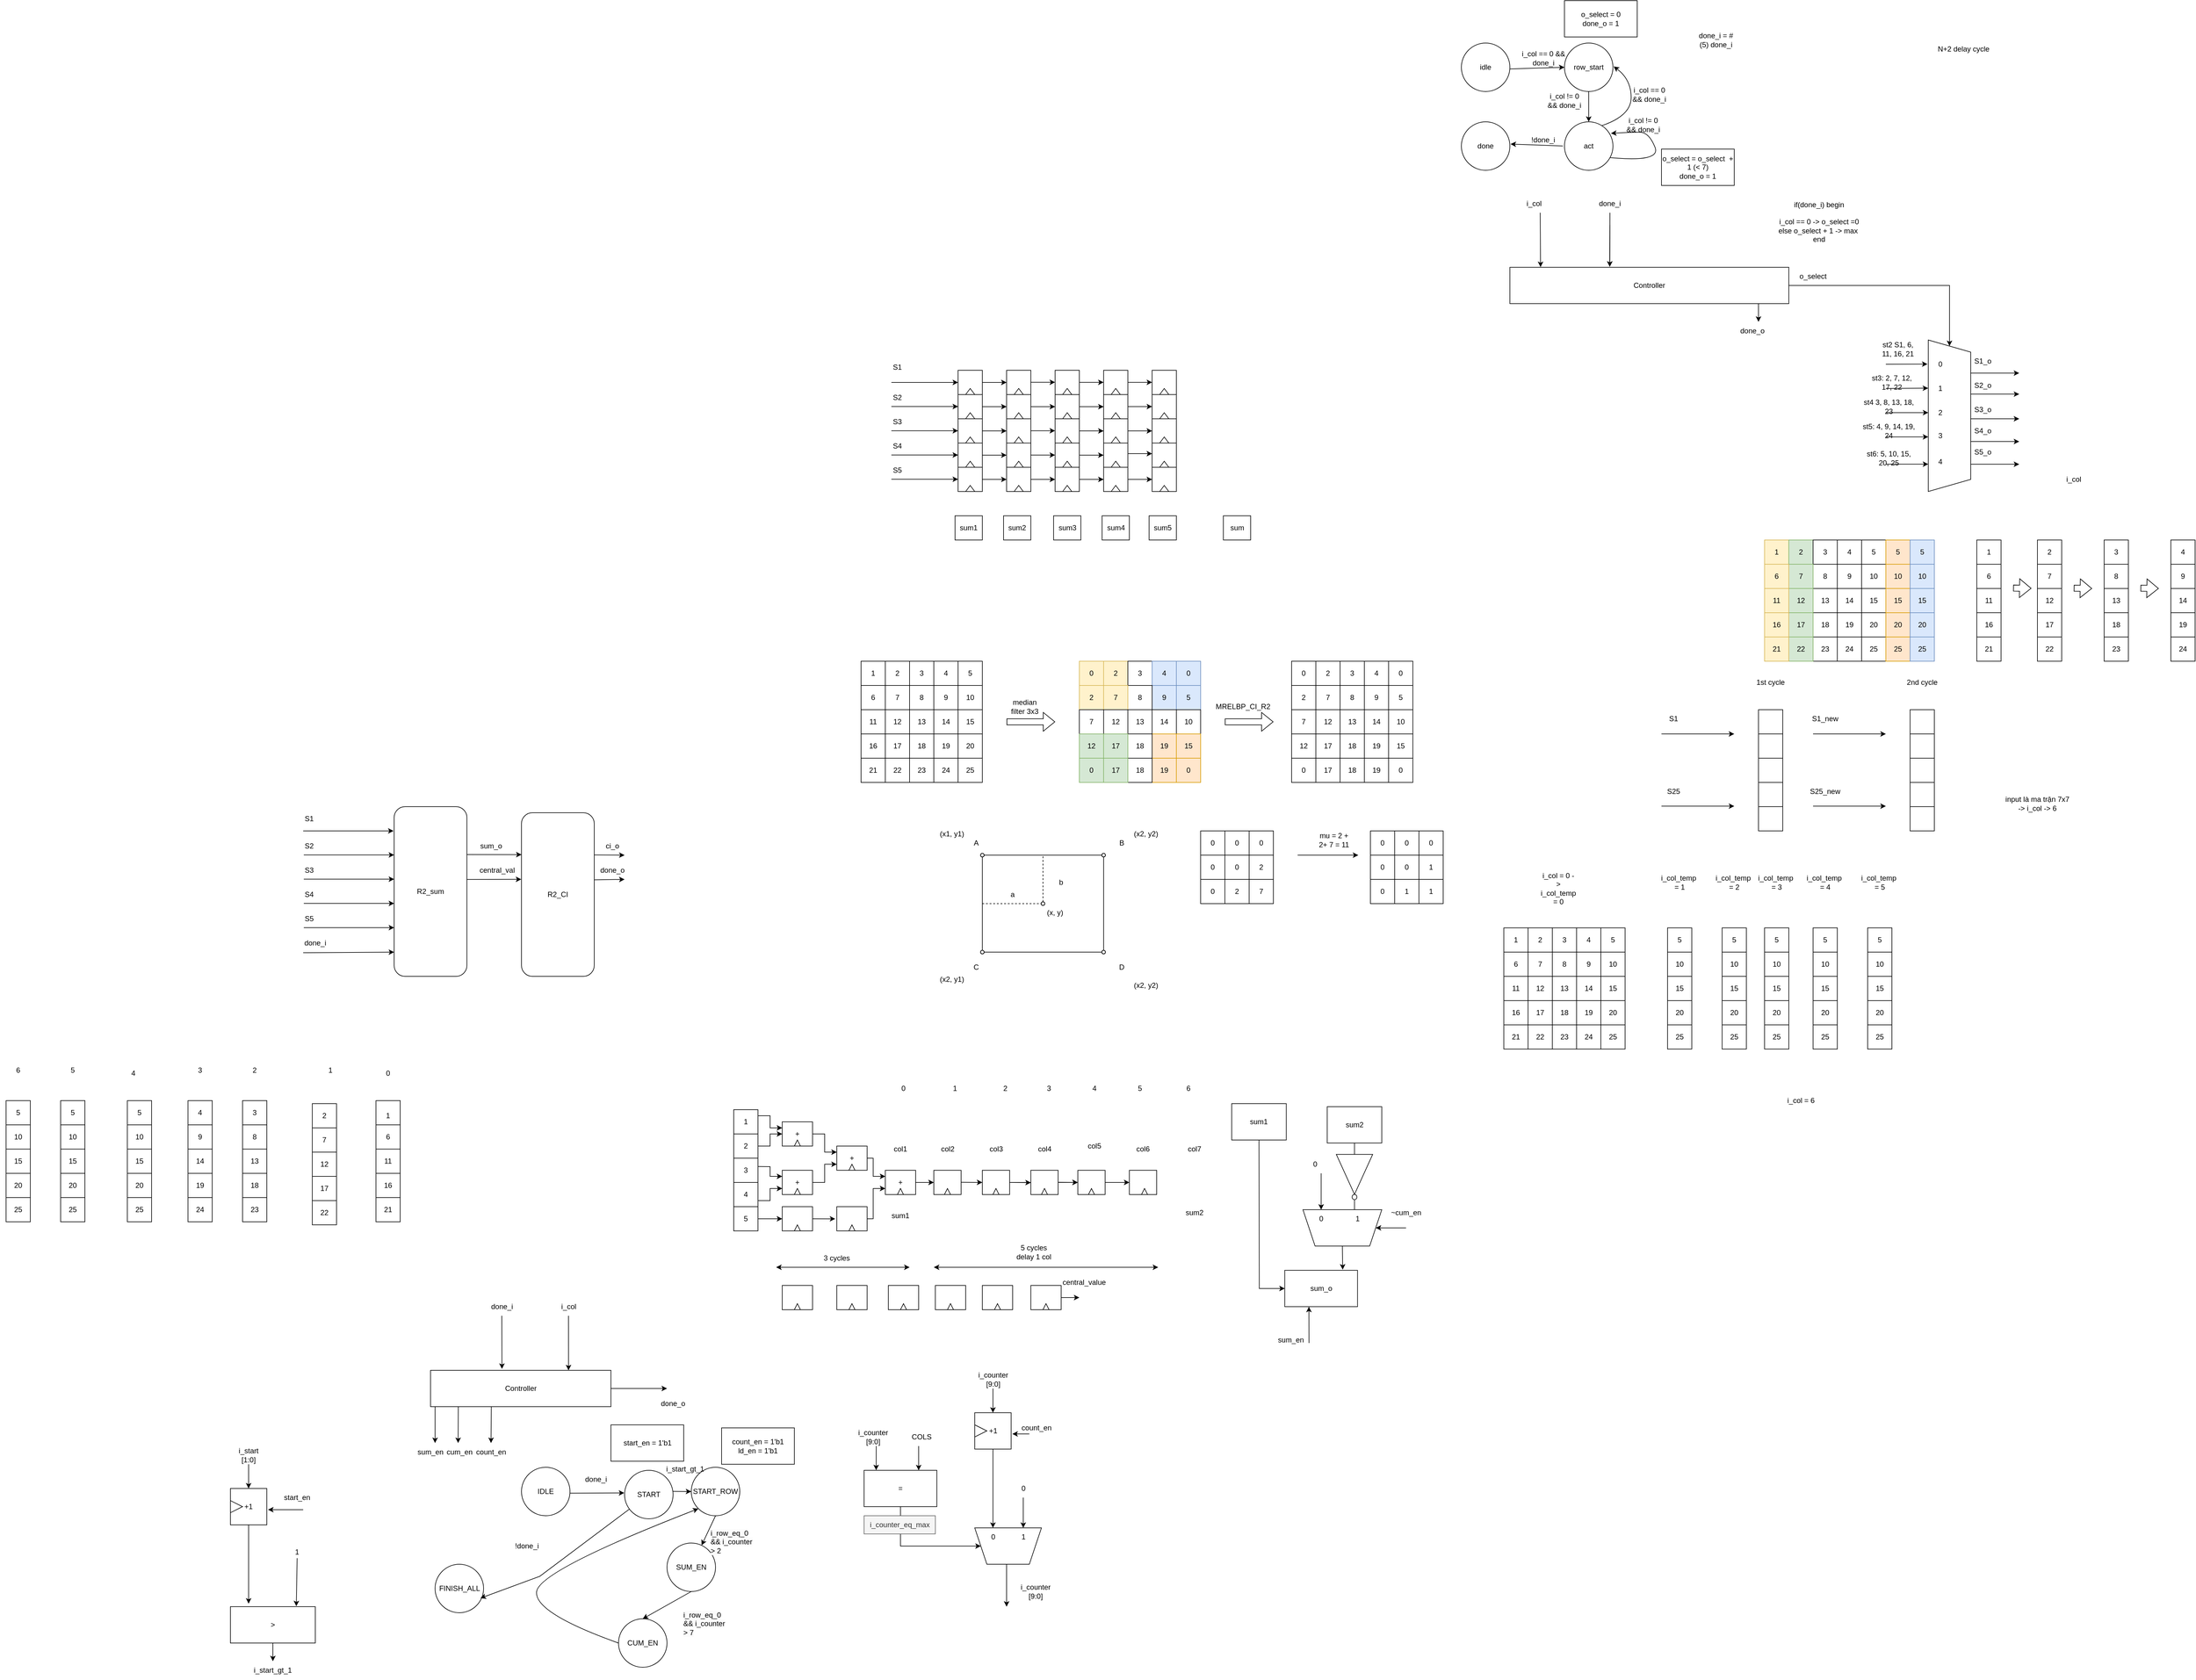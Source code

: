 <mxfile version="26.0.3">
  <diagram name="Page-1" id="u1yZ-cpTWC8iSeOvU4ip">
    <mxGraphModel dx="2895" dy="1688" grid="1" gridSize="10" guides="1" tooltips="1" connect="1" arrows="1" fold="1" page="1" pageScale="1" pageWidth="850" pageHeight="1100" math="0" shadow="0">
      <root>
        <mxCell id="0" />
        <mxCell id="1" parent="0" />
        <mxCell id="JCHzmeOS0vF9A2jW9Tr--1" value="1" style="rounded=0;whiteSpace=wrap;html=1;" parent="1" vertex="1">
          <mxGeometry x="40" y="640" width="40" height="40" as="geometry" />
        </mxCell>
        <mxCell id="JCHzmeOS0vF9A2jW9Tr--2" value="2" style="rounded=0;whiteSpace=wrap;html=1;" parent="1" vertex="1">
          <mxGeometry x="80" y="640" width="40" height="40" as="geometry" />
        </mxCell>
        <mxCell id="JCHzmeOS0vF9A2jW9Tr--3" value="3" style="rounded=0;whiteSpace=wrap;html=1;" parent="1" vertex="1">
          <mxGeometry x="120" y="640" width="40" height="40" as="geometry" />
        </mxCell>
        <mxCell id="JCHzmeOS0vF9A2jW9Tr--5" value="4" style="rounded=0;whiteSpace=wrap;html=1;" parent="1" vertex="1">
          <mxGeometry x="160" y="640" width="40" height="40" as="geometry" />
        </mxCell>
        <mxCell id="JCHzmeOS0vF9A2jW9Tr--6" value="5" style="rounded=0;whiteSpace=wrap;html=1;" parent="1" vertex="1">
          <mxGeometry x="200" y="640" width="40" height="40" as="geometry" />
        </mxCell>
        <mxCell id="JCHzmeOS0vF9A2jW9Tr--7" value="10" style="rounded=0;whiteSpace=wrap;html=1;" parent="1" vertex="1">
          <mxGeometry x="200" y="680" width="40" height="40" as="geometry" />
        </mxCell>
        <mxCell id="JCHzmeOS0vF9A2jW9Tr--8" value="9" style="rounded=0;whiteSpace=wrap;html=1;" parent="1" vertex="1">
          <mxGeometry x="160" y="680" width="40" height="40" as="geometry" />
        </mxCell>
        <mxCell id="JCHzmeOS0vF9A2jW9Tr--9" value="8" style="rounded=0;whiteSpace=wrap;html=1;" parent="1" vertex="1">
          <mxGeometry x="120" y="680" width="40" height="40" as="geometry" />
        </mxCell>
        <mxCell id="JCHzmeOS0vF9A2jW9Tr--10" value="7" style="rounded=0;whiteSpace=wrap;html=1;" parent="1" vertex="1">
          <mxGeometry x="80" y="680" width="40" height="40" as="geometry" />
        </mxCell>
        <mxCell id="JCHzmeOS0vF9A2jW9Tr--11" value="6" style="rounded=0;whiteSpace=wrap;html=1;" parent="1" vertex="1">
          <mxGeometry x="40" y="680" width="40" height="40" as="geometry" />
        </mxCell>
        <mxCell id="JCHzmeOS0vF9A2jW9Tr--12" value="15" style="rounded=0;whiteSpace=wrap;html=1;" parent="1" vertex="1">
          <mxGeometry x="200" y="720" width="40" height="40" as="geometry" />
        </mxCell>
        <mxCell id="JCHzmeOS0vF9A2jW9Tr--13" value="14" style="rounded=0;whiteSpace=wrap;html=1;" parent="1" vertex="1">
          <mxGeometry x="160" y="720" width="40" height="40" as="geometry" />
        </mxCell>
        <mxCell id="JCHzmeOS0vF9A2jW9Tr--14" value="13" style="rounded=0;whiteSpace=wrap;html=1;" parent="1" vertex="1">
          <mxGeometry x="120" y="720" width="40" height="40" as="geometry" />
        </mxCell>
        <mxCell id="JCHzmeOS0vF9A2jW9Tr--15" value="12" style="rounded=0;whiteSpace=wrap;html=1;" parent="1" vertex="1">
          <mxGeometry x="80" y="720" width="40" height="40" as="geometry" />
        </mxCell>
        <mxCell id="JCHzmeOS0vF9A2jW9Tr--16" value="11" style="rounded=0;whiteSpace=wrap;html=1;" parent="1" vertex="1">
          <mxGeometry x="40" y="720" width="40" height="40" as="geometry" />
        </mxCell>
        <mxCell id="JCHzmeOS0vF9A2jW9Tr--17" value="20" style="rounded=0;whiteSpace=wrap;html=1;" parent="1" vertex="1">
          <mxGeometry x="200" y="760" width="40" height="40" as="geometry" />
        </mxCell>
        <mxCell id="JCHzmeOS0vF9A2jW9Tr--18" value="19" style="rounded=0;whiteSpace=wrap;html=1;" parent="1" vertex="1">
          <mxGeometry x="160" y="760" width="40" height="40" as="geometry" />
        </mxCell>
        <mxCell id="JCHzmeOS0vF9A2jW9Tr--19" value="18" style="rounded=0;whiteSpace=wrap;html=1;" parent="1" vertex="1">
          <mxGeometry x="120" y="760" width="40" height="40" as="geometry" />
        </mxCell>
        <mxCell id="JCHzmeOS0vF9A2jW9Tr--20" value="17" style="rounded=0;whiteSpace=wrap;html=1;" parent="1" vertex="1">
          <mxGeometry x="80" y="760" width="40" height="40" as="geometry" />
        </mxCell>
        <mxCell id="JCHzmeOS0vF9A2jW9Tr--21" value="16" style="rounded=0;whiteSpace=wrap;html=1;" parent="1" vertex="1">
          <mxGeometry x="40" y="760" width="40" height="40" as="geometry" />
        </mxCell>
        <mxCell id="JCHzmeOS0vF9A2jW9Tr--22" value="25" style="rounded=0;whiteSpace=wrap;html=1;" parent="1" vertex="1">
          <mxGeometry x="200" y="800" width="40" height="40" as="geometry" />
        </mxCell>
        <mxCell id="JCHzmeOS0vF9A2jW9Tr--23" value="24" style="rounded=0;whiteSpace=wrap;html=1;" parent="1" vertex="1">
          <mxGeometry x="160" y="800" width="40" height="40" as="geometry" />
        </mxCell>
        <mxCell id="JCHzmeOS0vF9A2jW9Tr--24" value="23" style="rounded=0;whiteSpace=wrap;html=1;" parent="1" vertex="1">
          <mxGeometry x="120" y="800" width="40" height="40" as="geometry" />
        </mxCell>
        <mxCell id="JCHzmeOS0vF9A2jW9Tr--25" value="22" style="rounded=0;whiteSpace=wrap;html=1;" parent="1" vertex="1">
          <mxGeometry x="80" y="800" width="40" height="40" as="geometry" />
        </mxCell>
        <mxCell id="JCHzmeOS0vF9A2jW9Tr--26" value="21" style="rounded=0;whiteSpace=wrap;html=1;" parent="1" vertex="1">
          <mxGeometry x="40" y="800" width="40" height="40" as="geometry" />
        </mxCell>
        <mxCell id="JCHzmeOS0vF9A2jW9Tr--27" value="" style="shape=flexArrow;endArrow=classic;html=1;rounded=0;" parent="1" edge="1">
          <mxGeometry width="50" height="50" relative="1" as="geometry">
            <mxPoint x="280" y="740" as="sourcePoint" />
            <mxPoint x="360" y="740" as="targetPoint" />
          </mxGeometry>
        </mxCell>
        <mxCell id="JCHzmeOS0vF9A2jW9Tr--28" value="0" style="rounded=0;whiteSpace=wrap;html=1;fillColor=#fff2cc;strokeColor=#d6b656;" parent="1" vertex="1">
          <mxGeometry x="400" y="640" width="40" height="40" as="geometry" />
        </mxCell>
        <mxCell id="JCHzmeOS0vF9A2jW9Tr--29" value="2" style="rounded=0;whiteSpace=wrap;html=1;fillColor=#fff2cc;strokeColor=#d6b656;" parent="1" vertex="1">
          <mxGeometry x="440" y="640" width="40" height="40" as="geometry" />
        </mxCell>
        <mxCell id="JCHzmeOS0vF9A2jW9Tr--30" value="3" style="rounded=0;whiteSpace=wrap;html=1;" parent="1" vertex="1">
          <mxGeometry x="480" y="640" width="40" height="40" as="geometry" />
        </mxCell>
        <mxCell id="JCHzmeOS0vF9A2jW9Tr--31" value="4" style="rounded=0;whiteSpace=wrap;html=1;fillColor=#dae8fc;strokeColor=#6c8ebf;" parent="1" vertex="1">
          <mxGeometry x="520" y="640" width="40" height="40" as="geometry" />
        </mxCell>
        <mxCell id="JCHzmeOS0vF9A2jW9Tr--32" value="0" style="rounded=0;whiteSpace=wrap;html=1;fillColor=#dae8fc;strokeColor=#6c8ebf;" parent="1" vertex="1">
          <mxGeometry x="560" y="640" width="40" height="40" as="geometry" />
        </mxCell>
        <mxCell id="JCHzmeOS0vF9A2jW9Tr--33" value="5" style="rounded=0;whiteSpace=wrap;html=1;fillColor=#dae8fc;strokeColor=#6c8ebf;" parent="1" vertex="1">
          <mxGeometry x="560" y="680" width="40" height="40" as="geometry" />
        </mxCell>
        <mxCell id="JCHzmeOS0vF9A2jW9Tr--34" value="9" style="rounded=0;whiteSpace=wrap;html=1;fillColor=#dae8fc;strokeColor=#6c8ebf;" parent="1" vertex="1">
          <mxGeometry x="520" y="680" width="40" height="40" as="geometry" />
        </mxCell>
        <mxCell id="JCHzmeOS0vF9A2jW9Tr--35" value="8" style="rounded=0;whiteSpace=wrap;html=1;" parent="1" vertex="1">
          <mxGeometry x="480" y="680" width="40" height="40" as="geometry" />
        </mxCell>
        <mxCell id="JCHzmeOS0vF9A2jW9Tr--36" value="7" style="rounded=0;whiteSpace=wrap;html=1;fillColor=#fff2cc;strokeColor=#d6b656;" parent="1" vertex="1">
          <mxGeometry x="440" y="680" width="40" height="40" as="geometry" />
        </mxCell>
        <mxCell id="JCHzmeOS0vF9A2jW9Tr--37" value="2" style="rounded=0;whiteSpace=wrap;html=1;fillColor=#fff2cc;strokeColor=#d6b656;" parent="1" vertex="1">
          <mxGeometry x="400" y="680" width="40" height="40" as="geometry" />
        </mxCell>
        <mxCell id="JCHzmeOS0vF9A2jW9Tr--38" value="10" style="rounded=0;whiteSpace=wrap;html=1;" parent="1" vertex="1">
          <mxGeometry x="560" y="720" width="40" height="40" as="geometry" />
        </mxCell>
        <mxCell id="JCHzmeOS0vF9A2jW9Tr--39" value="14" style="rounded=0;whiteSpace=wrap;html=1;" parent="1" vertex="1">
          <mxGeometry x="520" y="720" width="40" height="40" as="geometry" />
        </mxCell>
        <mxCell id="JCHzmeOS0vF9A2jW9Tr--40" value="13" style="rounded=0;whiteSpace=wrap;html=1;" parent="1" vertex="1">
          <mxGeometry x="480" y="720" width="40" height="40" as="geometry" />
        </mxCell>
        <mxCell id="JCHzmeOS0vF9A2jW9Tr--41" value="12" style="rounded=0;whiteSpace=wrap;html=1;" parent="1" vertex="1">
          <mxGeometry x="440" y="720" width="40" height="40" as="geometry" />
        </mxCell>
        <mxCell id="JCHzmeOS0vF9A2jW9Tr--42" value="7" style="rounded=0;whiteSpace=wrap;html=1;" parent="1" vertex="1">
          <mxGeometry x="400" y="720" width="40" height="40" as="geometry" />
        </mxCell>
        <mxCell id="JCHzmeOS0vF9A2jW9Tr--43" value="15" style="rounded=0;whiteSpace=wrap;html=1;fillColor=#ffe6cc;strokeColor=#d79b00;" parent="1" vertex="1">
          <mxGeometry x="560" y="760" width="40" height="40" as="geometry" />
        </mxCell>
        <mxCell id="JCHzmeOS0vF9A2jW9Tr--44" value="19" style="rounded=0;whiteSpace=wrap;html=1;fillColor=#ffe6cc;strokeColor=#d79b00;" parent="1" vertex="1">
          <mxGeometry x="520" y="760" width="40" height="40" as="geometry" />
        </mxCell>
        <mxCell id="JCHzmeOS0vF9A2jW9Tr--45" value="18" style="rounded=0;whiteSpace=wrap;html=1;" parent="1" vertex="1">
          <mxGeometry x="480" y="760" width="40" height="40" as="geometry" />
        </mxCell>
        <mxCell id="JCHzmeOS0vF9A2jW9Tr--46" value="17" style="rounded=0;whiteSpace=wrap;html=1;fillColor=#d5e8d4;strokeColor=#82b366;" parent="1" vertex="1">
          <mxGeometry x="440" y="760" width="40" height="40" as="geometry" />
        </mxCell>
        <mxCell id="JCHzmeOS0vF9A2jW9Tr--47" value="12" style="rounded=0;whiteSpace=wrap;html=1;fillColor=#d5e8d4;strokeColor=#82b366;" parent="1" vertex="1">
          <mxGeometry x="400" y="760" width="40" height="40" as="geometry" />
        </mxCell>
        <mxCell id="JCHzmeOS0vF9A2jW9Tr--48" value="0" style="rounded=0;whiteSpace=wrap;html=1;fillColor=#ffe6cc;strokeColor=#d79b00;" parent="1" vertex="1">
          <mxGeometry x="560" y="800" width="40" height="40" as="geometry" />
        </mxCell>
        <mxCell id="JCHzmeOS0vF9A2jW9Tr--49" value="19" style="rounded=0;whiteSpace=wrap;html=1;fillColor=#ffe6cc;strokeColor=#d79b00;" parent="1" vertex="1">
          <mxGeometry x="520" y="800" width="40" height="40" as="geometry" />
        </mxCell>
        <mxCell id="JCHzmeOS0vF9A2jW9Tr--50" value="18" style="rounded=0;whiteSpace=wrap;html=1;" parent="1" vertex="1">
          <mxGeometry x="480" y="800" width="40" height="40" as="geometry" />
        </mxCell>
        <mxCell id="JCHzmeOS0vF9A2jW9Tr--51" value="17" style="rounded=0;whiteSpace=wrap;html=1;fillColor=#d5e8d4;strokeColor=#82b366;" parent="1" vertex="1">
          <mxGeometry x="440" y="800" width="40" height="40" as="geometry" />
        </mxCell>
        <mxCell id="JCHzmeOS0vF9A2jW9Tr--52" value="0" style="rounded=0;whiteSpace=wrap;html=1;fillColor=#d5e8d4;strokeColor=#82b366;" parent="1" vertex="1">
          <mxGeometry x="400" y="800" width="40" height="40" as="geometry" />
        </mxCell>
        <mxCell id="JCHzmeOS0vF9A2jW9Tr--53" value="median filter 3x3" style="text;html=1;align=center;verticalAlign=middle;whiteSpace=wrap;rounded=0;" parent="1" vertex="1">
          <mxGeometry x="280" y="700" width="60" height="30" as="geometry" />
        </mxCell>
        <mxCell id="JCHzmeOS0vF9A2jW9Tr--54" value="" style="shape=flexArrow;endArrow=classic;html=1;rounded=0;" parent="1" edge="1">
          <mxGeometry width="50" height="50" relative="1" as="geometry">
            <mxPoint x="640" y="740" as="sourcePoint" />
            <mxPoint x="720" y="740" as="targetPoint" />
          </mxGeometry>
        </mxCell>
        <mxCell id="JCHzmeOS0vF9A2jW9Tr--55" value="MRELBP_CI_R2" style="text;html=1;align=center;verticalAlign=middle;whiteSpace=wrap;rounded=0;" parent="1" vertex="1">
          <mxGeometry x="640" y="700" width="60" height="30" as="geometry" />
        </mxCell>
        <mxCell id="JCHzmeOS0vF9A2jW9Tr--56" value="0" style="rounded=0;whiteSpace=wrap;html=1;" parent="1" vertex="1">
          <mxGeometry x="750" y="640" width="40" height="40" as="geometry" />
        </mxCell>
        <mxCell id="JCHzmeOS0vF9A2jW9Tr--57" value="2" style="rounded=0;whiteSpace=wrap;html=1;" parent="1" vertex="1">
          <mxGeometry x="790" y="640" width="40" height="40" as="geometry" />
        </mxCell>
        <mxCell id="JCHzmeOS0vF9A2jW9Tr--58" value="3" style="rounded=0;whiteSpace=wrap;html=1;" parent="1" vertex="1">
          <mxGeometry x="830" y="640" width="40" height="40" as="geometry" />
        </mxCell>
        <mxCell id="JCHzmeOS0vF9A2jW9Tr--59" value="4" style="rounded=0;whiteSpace=wrap;html=1;" parent="1" vertex="1">
          <mxGeometry x="870" y="640" width="40" height="40" as="geometry" />
        </mxCell>
        <mxCell id="JCHzmeOS0vF9A2jW9Tr--60" value="0" style="rounded=0;whiteSpace=wrap;html=1;" parent="1" vertex="1">
          <mxGeometry x="910" y="640" width="40" height="40" as="geometry" />
        </mxCell>
        <mxCell id="JCHzmeOS0vF9A2jW9Tr--61" value="5" style="rounded=0;whiteSpace=wrap;html=1;" parent="1" vertex="1">
          <mxGeometry x="910" y="680" width="40" height="40" as="geometry" />
        </mxCell>
        <mxCell id="JCHzmeOS0vF9A2jW9Tr--62" value="9" style="rounded=0;whiteSpace=wrap;html=1;" parent="1" vertex="1">
          <mxGeometry x="870" y="680" width="40" height="40" as="geometry" />
        </mxCell>
        <mxCell id="JCHzmeOS0vF9A2jW9Tr--63" value="8" style="rounded=0;whiteSpace=wrap;html=1;" parent="1" vertex="1">
          <mxGeometry x="830" y="680" width="40" height="40" as="geometry" />
        </mxCell>
        <mxCell id="JCHzmeOS0vF9A2jW9Tr--64" value="7" style="rounded=0;whiteSpace=wrap;html=1;" parent="1" vertex="1">
          <mxGeometry x="790" y="680" width="40" height="40" as="geometry" />
        </mxCell>
        <mxCell id="JCHzmeOS0vF9A2jW9Tr--65" value="2" style="rounded=0;whiteSpace=wrap;html=1;" parent="1" vertex="1">
          <mxGeometry x="750" y="680" width="40" height="40" as="geometry" />
        </mxCell>
        <mxCell id="JCHzmeOS0vF9A2jW9Tr--66" value="10" style="rounded=0;whiteSpace=wrap;html=1;" parent="1" vertex="1">
          <mxGeometry x="910" y="720" width="40" height="40" as="geometry" />
        </mxCell>
        <mxCell id="JCHzmeOS0vF9A2jW9Tr--67" value="14" style="rounded=0;whiteSpace=wrap;html=1;" parent="1" vertex="1">
          <mxGeometry x="870" y="720" width="40" height="40" as="geometry" />
        </mxCell>
        <mxCell id="JCHzmeOS0vF9A2jW9Tr--68" value="13" style="rounded=0;whiteSpace=wrap;html=1;" parent="1" vertex="1">
          <mxGeometry x="830" y="720" width="40" height="40" as="geometry" />
        </mxCell>
        <mxCell id="JCHzmeOS0vF9A2jW9Tr--69" value="12" style="rounded=0;whiteSpace=wrap;html=1;" parent="1" vertex="1">
          <mxGeometry x="790" y="720" width="40" height="40" as="geometry" />
        </mxCell>
        <mxCell id="JCHzmeOS0vF9A2jW9Tr--70" value="7" style="rounded=0;whiteSpace=wrap;html=1;" parent="1" vertex="1">
          <mxGeometry x="750" y="720" width="40" height="40" as="geometry" />
        </mxCell>
        <mxCell id="JCHzmeOS0vF9A2jW9Tr--71" value="15" style="rounded=0;whiteSpace=wrap;html=1;" parent="1" vertex="1">
          <mxGeometry x="910" y="760" width="40" height="40" as="geometry" />
        </mxCell>
        <mxCell id="JCHzmeOS0vF9A2jW9Tr--72" value="19" style="rounded=0;whiteSpace=wrap;html=1;" parent="1" vertex="1">
          <mxGeometry x="870" y="760" width="40" height="40" as="geometry" />
        </mxCell>
        <mxCell id="JCHzmeOS0vF9A2jW9Tr--73" value="18" style="rounded=0;whiteSpace=wrap;html=1;" parent="1" vertex="1">
          <mxGeometry x="830" y="760" width="40" height="40" as="geometry" />
        </mxCell>
        <mxCell id="JCHzmeOS0vF9A2jW9Tr--74" value="17" style="rounded=0;whiteSpace=wrap;html=1;" parent="1" vertex="1">
          <mxGeometry x="790" y="760" width="40" height="40" as="geometry" />
        </mxCell>
        <mxCell id="JCHzmeOS0vF9A2jW9Tr--75" value="12" style="rounded=0;whiteSpace=wrap;html=1;" parent="1" vertex="1">
          <mxGeometry x="750" y="760" width="40" height="40" as="geometry" />
        </mxCell>
        <mxCell id="JCHzmeOS0vF9A2jW9Tr--76" value="0" style="rounded=0;whiteSpace=wrap;html=1;" parent="1" vertex="1">
          <mxGeometry x="910" y="800" width="40" height="40" as="geometry" />
        </mxCell>
        <mxCell id="JCHzmeOS0vF9A2jW9Tr--77" value="19" style="rounded=0;whiteSpace=wrap;html=1;" parent="1" vertex="1">
          <mxGeometry x="870" y="800" width="40" height="40" as="geometry" />
        </mxCell>
        <mxCell id="JCHzmeOS0vF9A2jW9Tr--78" value="18" style="rounded=0;whiteSpace=wrap;html=1;" parent="1" vertex="1">
          <mxGeometry x="830" y="800" width="40" height="40" as="geometry" />
        </mxCell>
        <mxCell id="JCHzmeOS0vF9A2jW9Tr--79" value="17" style="rounded=0;whiteSpace=wrap;html=1;" parent="1" vertex="1">
          <mxGeometry x="790" y="800" width="40" height="40" as="geometry" />
        </mxCell>
        <mxCell id="JCHzmeOS0vF9A2jW9Tr--80" value="0" style="rounded=0;whiteSpace=wrap;html=1;" parent="1" vertex="1">
          <mxGeometry x="750" y="800" width="40" height="40" as="geometry" />
        </mxCell>
        <mxCell id="JCHzmeOS0vF9A2jW9Tr--81" value="0" style="rounded=0;whiteSpace=wrap;html=1;" parent="1" vertex="1">
          <mxGeometry x="640" y="960" width="40" height="40" as="geometry" />
        </mxCell>
        <mxCell id="JCHzmeOS0vF9A2jW9Tr--82" value="2" style="rounded=0;whiteSpace=wrap;html=1;" parent="1" vertex="1">
          <mxGeometry x="680" y="960" width="40" height="40" as="geometry" />
        </mxCell>
        <mxCell id="JCHzmeOS0vF9A2jW9Tr--85" value="7" style="rounded=0;whiteSpace=wrap;html=1;" parent="1" vertex="1">
          <mxGeometry x="680" y="1000" width="40" height="40" as="geometry" />
        </mxCell>
        <mxCell id="JCHzmeOS0vF9A2jW9Tr--86" value="2" style="rounded=0;whiteSpace=wrap;html=1;" parent="1" vertex="1">
          <mxGeometry x="640" y="1000" width="40" height="40" as="geometry" />
        </mxCell>
        <mxCell id="JCHzmeOS0vF9A2jW9Tr--90" value="0" style="rounded=0;whiteSpace=wrap;html=1;" parent="1" vertex="1">
          <mxGeometry x="640" y="920" width="40" height="40" as="geometry" />
        </mxCell>
        <mxCell id="JCHzmeOS0vF9A2jW9Tr--91" value="0" style="rounded=0;whiteSpace=wrap;html=1;" parent="1" vertex="1">
          <mxGeometry x="680" y="920" width="40" height="40" as="geometry" />
        </mxCell>
        <mxCell id="JCHzmeOS0vF9A2jW9Tr--96" value="0" style="rounded=0;whiteSpace=wrap;html=1;" parent="1" vertex="1">
          <mxGeometry x="600" y="960" width="40" height="40" as="geometry" />
        </mxCell>
        <mxCell id="JCHzmeOS0vF9A2jW9Tr--97" value="0" style="rounded=0;whiteSpace=wrap;html=1;" parent="1" vertex="1">
          <mxGeometry x="600" y="1000" width="40" height="40" as="geometry" />
        </mxCell>
        <mxCell id="JCHzmeOS0vF9A2jW9Tr--99" value="0" style="rounded=0;whiteSpace=wrap;html=1;" parent="1" vertex="1">
          <mxGeometry x="600" y="920" width="40" height="40" as="geometry" />
        </mxCell>
        <mxCell id="JCHzmeOS0vF9A2jW9Tr--106" value="" style="endArrow=classic;html=1;rounded=0;exitX=1;exitY=1;exitDx=0;exitDy=0;" parent="1" edge="1">
          <mxGeometry width="50" height="50" relative="1" as="geometry">
            <mxPoint x="760" y="960" as="sourcePoint" />
            <mxPoint x="860" y="960" as="targetPoint" />
          </mxGeometry>
        </mxCell>
        <mxCell id="JCHzmeOS0vF9A2jW9Tr--107" value="mu = 2 + 2+ 7 = 11" style="text;html=1;align=center;verticalAlign=middle;whiteSpace=wrap;rounded=0;" parent="1" vertex="1">
          <mxGeometry x="790" y="920" width="60" height="30" as="geometry" />
        </mxCell>
        <mxCell id="JCHzmeOS0vF9A2jW9Tr--108" value="0" style="rounded=0;whiteSpace=wrap;html=1;" parent="1" vertex="1">
          <mxGeometry x="920" y="960" width="40" height="40" as="geometry" />
        </mxCell>
        <mxCell id="JCHzmeOS0vF9A2jW9Tr--109" value="1" style="rounded=0;whiteSpace=wrap;html=1;" parent="1" vertex="1">
          <mxGeometry x="960" y="960" width="40" height="40" as="geometry" />
        </mxCell>
        <mxCell id="JCHzmeOS0vF9A2jW9Tr--110" value="1" style="rounded=0;whiteSpace=wrap;html=1;" parent="1" vertex="1">
          <mxGeometry x="960" y="1000" width="40" height="40" as="geometry" />
        </mxCell>
        <mxCell id="JCHzmeOS0vF9A2jW9Tr--111" value="1" style="rounded=0;whiteSpace=wrap;html=1;" parent="1" vertex="1">
          <mxGeometry x="920" y="1000" width="40" height="40" as="geometry" />
        </mxCell>
        <mxCell id="JCHzmeOS0vF9A2jW9Tr--112" value="0" style="rounded=0;whiteSpace=wrap;html=1;" parent="1" vertex="1">
          <mxGeometry x="920" y="920" width="40" height="40" as="geometry" />
        </mxCell>
        <mxCell id="JCHzmeOS0vF9A2jW9Tr--113" value="0" style="rounded=0;whiteSpace=wrap;html=1;" parent="1" vertex="1">
          <mxGeometry x="960" y="920" width="40" height="40" as="geometry" />
        </mxCell>
        <mxCell id="JCHzmeOS0vF9A2jW9Tr--114" value="0" style="rounded=0;whiteSpace=wrap;html=1;" parent="1" vertex="1">
          <mxGeometry x="880" y="960" width="40" height="40" as="geometry" />
        </mxCell>
        <mxCell id="JCHzmeOS0vF9A2jW9Tr--115" value="0" style="rounded=0;whiteSpace=wrap;html=1;" parent="1" vertex="1">
          <mxGeometry x="880" y="1000" width="40" height="40" as="geometry" />
        </mxCell>
        <mxCell id="JCHzmeOS0vF9A2jW9Tr--116" value="0" style="rounded=0;whiteSpace=wrap;html=1;" parent="1" vertex="1">
          <mxGeometry x="880" y="920" width="40" height="40" as="geometry" />
        </mxCell>
        <mxCell id="4x7t9RlnBluBa14jZRlf-31" value="" style="group" parent="1" vertex="1" connectable="0">
          <mxGeometry x="160" y="910" width="380" height="280" as="geometry" />
        </mxCell>
        <mxCell id="4x7t9RlnBluBa14jZRlf-5" value="C" style="text;html=1;align=center;verticalAlign=middle;whiteSpace=wrap;rounded=0;" parent="4x7t9RlnBluBa14jZRlf-31" vertex="1">
          <mxGeometry x="40" y="220" width="60" height="30" as="geometry" />
        </mxCell>
        <mxCell id="4x7t9RlnBluBa14jZRlf-6" value="D" style="text;html=1;align=center;verticalAlign=middle;whiteSpace=wrap;rounded=0;" parent="4x7t9RlnBluBa14jZRlf-31" vertex="1">
          <mxGeometry x="280" y="220" width="60" height="30" as="geometry" />
        </mxCell>
        <mxCell id="4x7t9RlnBluBa14jZRlf-7" value="B" style="text;html=1;align=center;verticalAlign=middle;whiteSpace=wrap;rounded=0;" parent="4x7t9RlnBluBa14jZRlf-31" vertex="1">
          <mxGeometry x="280" y="15" width="60" height="30" as="geometry" />
        </mxCell>
        <mxCell id="4x7t9RlnBluBa14jZRlf-9" value="A" style="text;html=1;align=center;verticalAlign=middle;whiteSpace=wrap;rounded=0;" parent="4x7t9RlnBluBa14jZRlf-31" vertex="1">
          <mxGeometry x="40" y="15" width="60" height="30" as="geometry" />
        </mxCell>
        <mxCell id="4x7t9RlnBluBa14jZRlf-10" value="" style="endArrow=oval;html=1;rounded=0;startArrow=oval;startFill=0;endFill=0;" parent="4x7t9RlnBluBa14jZRlf-31" edge="1">
          <mxGeometry width="50" height="50" relative="1" as="geometry">
            <mxPoint x="80" y="50" as="sourcePoint" />
            <mxPoint x="280" y="50" as="targetPoint" />
          </mxGeometry>
        </mxCell>
        <mxCell id="4x7t9RlnBluBa14jZRlf-11" value="" style="endArrow=oval;html=1;rounded=0;startArrow=oval;startFill=0;endFill=0;" parent="4x7t9RlnBluBa14jZRlf-31" edge="1">
          <mxGeometry width="50" height="50" relative="1" as="geometry">
            <mxPoint x="280" y="210" as="sourcePoint" />
            <mxPoint x="280" y="50" as="targetPoint" />
          </mxGeometry>
        </mxCell>
        <mxCell id="4x7t9RlnBluBa14jZRlf-12" value="" style="endArrow=oval;html=1;rounded=0;startArrow=oval;startFill=0;endFill=0;" parent="4x7t9RlnBluBa14jZRlf-31" edge="1">
          <mxGeometry width="50" height="50" relative="1" as="geometry">
            <mxPoint x="280" y="210" as="sourcePoint" />
            <mxPoint x="80" y="210" as="targetPoint" />
          </mxGeometry>
        </mxCell>
        <mxCell id="4x7t9RlnBluBa14jZRlf-13" value="" style="endArrow=oval;html=1;rounded=0;startArrow=oval;startFill=0;endFill=0;" parent="4x7t9RlnBluBa14jZRlf-31" edge="1">
          <mxGeometry width="50" height="50" relative="1" as="geometry">
            <mxPoint x="80" y="50" as="sourcePoint" />
            <mxPoint x="80" y="210" as="targetPoint" />
          </mxGeometry>
        </mxCell>
        <mxCell id="4x7t9RlnBluBa14jZRlf-17" value="" style="endArrow=none;dashed=1;html=1;rounded=0;startArrow=oval;startFill=0;" parent="4x7t9RlnBluBa14jZRlf-31" edge="1">
          <mxGeometry width="50" height="50" relative="1" as="geometry">
            <mxPoint x="180" y="130" as="sourcePoint" />
            <mxPoint x="180" y="50" as="targetPoint" />
          </mxGeometry>
        </mxCell>
        <mxCell id="4x7t9RlnBluBa14jZRlf-18" value="" style="endArrow=oval;dashed=1;html=1;rounded=0;endFill=0;" parent="4x7t9RlnBluBa14jZRlf-31" edge="1">
          <mxGeometry width="50" height="50" relative="1" as="geometry">
            <mxPoint x="80" y="130" as="sourcePoint" />
            <mxPoint x="180" y="130" as="targetPoint" />
          </mxGeometry>
        </mxCell>
        <mxCell id="4x7t9RlnBluBa14jZRlf-24" value="a" style="text;html=1;align=center;verticalAlign=middle;whiteSpace=wrap;rounded=0;" parent="4x7t9RlnBluBa14jZRlf-31" vertex="1">
          <mxGeometry x="100" y="100" width="60" height="30" as="geometry" />
        </mxCell>
        <mxCell id="4x7t9RlnBluBa14jZRlf-25" value="b" style="text;html=1;align=center;verticalAlign=middle;whiteSpace=wrap;rounded=0;" parent="4x7t9RlnBluBa14jZRlf-31" vertex="1">
          <mxGeometry x="180" y="80" width="60" height="30" as="geometry" />
        </mxCell>
        <mxCell id="4x7t9RlnBluBa14jZRlf-26" value="(x1, y1)" style="text;html=1;align=center;verticalAlign=middle;whiteSpace=wrap;rounded=0;" parent="4x7t9RlnBluBa14jZRlf-31" vertex="1">
          <mxGeometry width="60" height="30" as="geometry" />
        </mxCell>
        <mxCell id="4x7t9RlnBluBa14jZRlf-28" value="(x2, y2)" style="text;html=1;align=center;verticalAlign=middle;whiteSpace=wrap;rounded=0;" parent="4x7t9RlnBluBa14jZRlf-31" vertex="1">
          <mxGeometry x="320" width="60" height="30" as="geometry" />
        </mxCell>
        <mxCell id="4x7t9RlnBluBa14jZRlf-29" value="(x2, y1)" style="text;html=1;align=center;verticalAlign=middle;whiteSpace=wrap;rounded=0;" parent="4x7t9RlnBluBa14jZRlf-31" vertex="1">
          <mxGeometry y="240" width="60" height="30" as="geometry" />
        </mxCell>
        <mxCell id="4x7t9RlnBluBa14jZRlf-30" value="(x2, y2)" style="text;html=1;align=center;verticalAlign=middle;whiteSpace=wrap;rounded=0;" parent="4x7t9RlnBluBa14jZRlf-31" vertex="1">
          <mxGeometry x="320" y="250" width="60" height="30" as="geometry" />
        </mxCell>
        <mxCell id="4x7t9RlnBluBa14jZRlf-32" value="(x, y)" style="text;html=1;align=center;verticalAlign=middle;whiteSpace=wrap;rounded=0;" parent="4x7t9RlnBluBa14jZRlf-31" vertex="1">
          <mxGeometry x="170" y="130" width="60" height="30" as="geometry" />
        </mxCell>
        <mxCell id="wfANbKLyDezjRCKtQaRJ-3" value="" style="group" parent="1" vertex="1" connectable="0">
          <mxGeometry x="200" y="160" width="40" height="40" as="geometry" />
        </mxCell>
        <mxCell id="wfANbKLyDezjRCKtQaRJ-1" value="" style="rounded=0;whiteSpace=wrap;html=1;" parent="wfANbKLyDezjRCKtQaRJ-3" vertex="1">
          <mxGeometry width="40" height="40" as="geometry" />
        </mxCell>
        <mxCell id="wfANbKLyDezjRCKtQaRJ-2" value="" style="triangle;whiteSpace=wrap;html=1;direction=north;" parent="wfANbKLyDezjRCKtQaRJ-3" vertex="1">
          <mxGeometry x="12.5" y="30" width="15" height="10" as="geometry" />
        </mxCell>
        <mxCell id="wfANbKLyDezjRCKtQaRJ-4" value="" style="group" parent="1" vertex="1" connectable="0">
          <mxGeometry x="200" y="200" width="40" height="40" as="geometry" />
        </mxCell>
        <mxCell id="wfANbKLyDezjRCKtQaRJ-5" value="" style="rounded=0;whiteSpace=wrap;html=1;" parent="wfANbKLyDezjRCKtQaRJ-4" vertex="1">
          <mxGeometry width="40" height="40" as="geometry" />
        </mxCell>
        <mxCell id="wfANbKLyDezjRCKtQaRJ-6" value="" style="triangle;whiteSpace=wrap;html=1;direction=north;" parent="wfANbKLyDezjRCKtQaRJ-4" vertex="1">
          <mxGeometry x="12.5" y="30" width="15" height="10" as="geometry" />
        </mxCell>
        <mxCell id="wfANbKLyDezjRCKtQaRJ-7" value="" style="group" parent="1" vertex="1" connectable="0">
          <mxGeometry x="200" y="240" width="40" height="40" as="geometry" />
        </mxCell>
        <mxCell id="wfANbKLyDezjRCKtQaRJ-8" value="" style="rounded=0;whiteSpace=wrap;html=1;" parent="wfANbKLyDezjRCKtQaRJ-7" vertex="1">
          <mxGeometry width="40" height="40" as="geometry" />
        </mxCell>
        <mxCell id="wfANbKLyDezjRCKtQaRJ-9" value="" style="triangle;whiteSpace=wrap;html=1;direction=north;" parent="wfANbKLyDezjRCKtQaRJ-7" vertex="1">
          <mxGeometry x="12.5" y="30" width="15" height="10" as="geometry" />
        </mxCell>
        <mxCell id="wfANbKLyDezjRCKtQaRJ-10" value="" style="group" parent="1" vertex="1" connectable="0">
          <mxGeometry x="200" y="280" width="40" height="40" as="geometry" />
        </mxCell>
        <mxCell id="wfANbKLyDezjRCKtQaRJ-11" value="" style="rounded=0;whiteSpace=wrap;html=1;" parent="wfANbKLyDezjRCKtQaRJ-10" vertex="1">
          <mxGeometry width="40" height="40" as="geometry" />
        </mxCell>
        <mxCell id="wfANbKLyDezjRCKtQaRJ-12" value="" style="triangle;whiteSpace=wrap;html=1;direction=north;" parent="wfANbKLyDezjRCKtQaRJ-10" vertex="1">
          <mxGeometry x="12.5" y="30" width="15" height="10" as="geometry" />
        </mxCell>
        <mxCell id="wfANbKLyDezjRCKtQaRJ-14" value="" style="group" parent="1" vertex="1" connectable="0">
          <mxGeometry x="200" y="320" width="40" height="40" as="geometry" />
        </mxCell>
        <mxCell id="wfANbKLyDezjRCKtQaRJ-15" value="" style="rounded=0;whiteSpace=wrap;html=1;" parent="wfANbKLyDezjRCKtQaRJ-14" vertex="1">
          <mxGeometry width="40" height="40" as="geometry" />
        </mxCell>
        <mxCell id="wfANbKLyDezjRCKtQaRJ-16" value="" style="triangle;whiteSpace=wrap;html=1;direction=north;" parent="wfANbKLyDezjRCKtQaRJ-14" vertex="1">
          <mxGeometry x="12.5" y="30" width="15" height="10" as="geometry" />
        </mxCell>
        <mxCell id="wfANbKLyDezjRCKtQaRJ-53" value="" style="group" parent="1" vertex="1" connectable="0">
          <mxGeometry x="280" y="160" width="40" height="40" as="geometry" />
        </mxCell>
        <mxCell id="wfANbKLyDezjRCKtQaRJ-54" value="" style="rounded=0;whiteSpace=wrap;html=1;" parent="wfANbKLyDezjRCKtQaRJ-53" vertex="1">
          <mxGeometry width="40" height="40" as="geometry" />
        </mxCell>
        <mxCell id="wfANbKLyDezjRCKtQaRJ-55" value="" style="triangle;whiteSpace=wrap;html=1;direction=north;" parent="wfANbKLyDezjRCKtQaRJ-53" vertex="1">
          <mxGeometry x="12.5" y="30" width="15" height="10" as="geometry" />
        </mxCell>
        <mxCell id="wfANbKLyDezjRCKtQaRJ-56" value="" style="group" parent="1" vertex="1" connectable="0">
          <mxGeometry x="280" y="200" width="40" height="40" as="geometry" />
        </mxCell>
        <mxCell id="wfANbKLyDezjRCKtQaRJ-57" value="" style="rounded=0;whiteSpace=wrap;html=1;" parent="wfANbKLyDezjRCKtQaRJ-56" vertex="1">
          <mxGeometry width="40" height="40" as="geometry" />
        </mxCell>
        <mxCell id="wfANbKLyDezjRCKtQaRJ-58" value="" style="triangle;whiteSpace=wrap;html=1;direction=north;" parent="wfANbKLyDezjRCKtQaRJ-56" vertex="1">
          <mxGeometry x="12.5" y="30" width="15" height="10" as="geometry" />
        </mxCell>
        <mxCell id="wfANbKLyDezjRCKtQaRJ-59" value="" style="group" parent="1" vertex="1" connectable="0">
          <mxGeometry x="280" y="240" width="40" height="40" as="geometry" />
        </mxCell>
        <mxCell id="wfANbKLyDezjRCKtQaRJ-60" value="" style="rounded=0;whiteSpace=wrap;html=1;" parent="wfANbKLyDezjRCKtQaRJ-59" vertex="1">
          <mxGeometry width="40" height="40" as="geometry" />
        </mxCell>
        <mxCell id="wfANbKLyDezjRCKtQaRJ-61" value="" style="triangle;whiteSpace=wrap;html=1;direction=north;" parent="wfANbKLyDezjRCKtQaRJ-59" vertex="1">
          <mxGeometry x="12.5" y="30" width="15" height="10" as="geometry" />
        </mxCell>
        <mxCell id="wfANbKLyDezjRCKtQaRJ-62" value="" style="group" parent="1" vertex="1" connectable="0">
          <mxGeometry x="280" y="280" width="40" height="40" as="geometry" />
        </mxCell>
        <mxCell id="wfANbKLyDezjRCKtQaRJ-63" value="" style="rounded=0;whiteSpace=wrap;html=1;" parent="wfANbKLyDezjRCKtQaRJ-62" vertex="1">
          <mxGeometry width="40" height="40" as="geometry" />
        </mxCell>
        <mxCell id="wfANbKLyDezjRCKtQaRJ-64" value="" style="triangle;whiteSpace=wrap;html=1;direction=north;" parent="wfANbKLyDezjRCKtQaRJ-62" vertex="1">
          <mxGeometry x="12.5" y="30" width="15" height="10" as="geometry" />
        </mxCell>
        <mxCell id="wfANbKLyDezjRCKtQaRJ-65" value="" style="group" parent="1" vertex="1" connectable="0">
          <mxGeometry x="280" y="320" width="40" height="40" as="geometry" />
        </mxCell>
        <mxCell id="wfANbKLyDezjRCKtQaRJ-66" value="" style="rounded=0;whiteSpace=wrap;html=1;" parent="wfANbKLyDezjRCKtQaRJ-65" vertex="1">
          <mxGeometry width="40" height="40" as="geometry" />
        </mxCell>
        <mxCell id="wfANbKLyDezjRCKtQaRJ-67" value="" style="triangle;whiteSpace=wrap;html=1;direction=north;" parent="wfANbKLyDezjRCKtQaRJ-65" vertex="1">
          <mxGeometry x="12.5" y="30" width="15" height="10" as="geometry" />
        </mxCell>
        <mxCell id="wfANbKLyDezjRCKtQaRJ-68" value="" style="group" parent="1" vertex="1" connectable="0">
          <mxGeometry x="360" y="160" width="40" height="40" as="geometry" />
        </mxCell>
        <mxCell id="wfANbKLyDezjRCKtQaRJ-69" value="" style="rounded=0;whiteSpace=wrap;html=1;" parent="wfANbKLyDezjRCKtQaRJ-68" vertex="1">
          <mxGeometry width="40" height="40" as="geometry" />
        </mxCell>
        <mxCell id="wfANbKLyDezjRCKtQaRJ-70" value="" style="triangle;whiteSpace=wrap;html=1;direction=north;" parent="wfANbKLyDezjRCKtQaRJ-68" vertex="1">
          <mxGeometry x="12.5" y="30" width="15" height="10" as="geometry" />
        </mxCell>
        <mxCell id="wfANbKLyDezjRCKtQaRJ-71" value="" style="group" parent="1" vertex="1" connectable="0">
          <mxGeometry x="360" y="200" width="40" height="40" as="geometry" />
        </mxCell>
        <mxCell id="wfANbKLyDezjRCKtQaRJ-72" value="" style="rounded=0;whiteSpace=wrap;html=1;" parent="wfANbKLyDezjRCKtQaRJ-71" vertex="1">
          <mxGeometry width="40" height="40" as="geometry" />
        </mxCell>
        <mxCell id="wfANbKLyDezjRCKtQaRJ-73" value="" style="triangle;whiteSpace=wrap;html=1;direction=north;" parent="wfANbKLyDezjRCKtQaRJ-71" vertex="1">
          <mxGeometry x="12.5" y="30" width="15" height="10" as="geometry" />
        </mxCell>
        <mxCell id="wfANbKLyDezjRCKtQaRJ-74" value="" style="group" parent="1" vertex="1" connectable="0">
          <mxGeometry x="360" y="240" width="40" height="40" as="geometry" />
        </mxCell>
        <mxCell id="wfANbKLyDezjRCKtQaRJ-75" value="" style="rounded=0;whiteSpace=wrap;html=1;" parent="wfANbKLyDezjRCKtQaRJ-74" vertex="1">
          <mxGeometry width="40" height="40" as="geometry" />
        </mxCell>
        <mxCell id="wfANbKLyDezjRCKtQaRJ-76" value="" style="triangle;whiteSpace=wrap;html=1;direction=north;" parent="wfANbKLyDezjRCKtQaRJ-74" vertex="1">
          <mxGeometry x="12.5" y="30" width="15" height="10" as="geometry" />
        </mxCell>
        <mxCell id="wfANbKLyDezjRCKtQaRJ-77" value="" style="group" parent="1" vertex="1" connectable="0">
          <mxGeometry x="360" y="280" width="40" height="40" as="geometry" />
        </mxCell>
        <mxCell id="wfANbKLyDezjRCKtQaRJ-78" value="" style="rounded=0;whiteSpace=wrap;html=1;" parent="wfANbKLyDezjRCKtQaRJ-77" vertex="1">
          <mxGeometry width="40" height="40" as="geometry" />
        </mxCell>
        <mxCell id="wfANbKLyDezjRCKtQaRJ-79" value="" style="triangle;whiteSpace=wrap;html=1;direction=north;" parent="wfANbKLyDezjRCKtQaRJ-77" vertex="1">
          <mxGeometry x="12.5" y="30" width="15" height="10" as="geometry" />
        </mxCell>
        <mxCell id="wfANbKLyDezjRCKtQaRJ-80" value="" style="group" parent="1" vertex="1" connectable="0">
          <mxGeometry x="360" y="320" width="40" height="40" as="geometry" />
        </mxCell>
        <mxCell id="wfANbKLyDezjRCKtQaRJ-81" value="" style="rounded=0;whiteSpace=wrap;html=1;" parent="wfANbKLyDezjRCKtQaRJ-80" vertex="1">
          <mxGeometry width="40" height="40" as="geometry" />
        </mxCell>
        <mxCell id="wfANbKLyDezjRCKtQaRJ-82" value="" style="triangle;whiteSpace=wrap;html=1;direction=north;" parent="wfANbKLyDezjRCKtQaRJ-80" vertex="1">
          <mxGeometry x="12.5" y="30" width="15" height="10" as="geometry" />
        </mxCell>
        <mxCell id="wfANbKLyDezjRCKtQaRJ-83" value="" style="group" parent="1" vertex="1" connectable="0">
          <mxGeometry x="440" y="160" width="40" height="40" as="geometry" />
        </mxCell>
        <mxCell id="wfANbKLyDezjRCKtQaRJ-84" value="" style="rounded=0;whiteSpace=wrap;html=1;" parent="wfANbKLyDezjRCKtQaRJ-83" vertex="1">
          <mxGeometry width="40" height="40" as="geometry" />
        </mxCell>
        <mxCell id="wfANbKLyDezjRCKtQaRJ-85" value="" style="triangle;whiteSpace=wrap;html=1;direction=north;" parent="wfANbKLyDezjRCKtQaRJ-83" vertex="1">
          <mxGeometry x="12.5" y="30" width="15" height="10" as="geometry" />
        </mxCell>
        <mxCell id="wfANbKLyDezjRCKtQaRJ-86" value="" style="group" parent="1" vertex="1" connectable="0">
          <mxGeometry x="440" y="200" width="40" height="40" as="geometry" />
        </mxCell>
        <mxCell id="wfANbKLyDezjRCKtQaRJ-87" value="" style="rounded=0;whiteSpace=wrap;html=1;" parent="wfANbKLyDezjRCKtQaRJ-86" vertex="1">
          <mxGeometry width="40" height="40" as="geometry" />
        </mxCell>
        <mxCell id="wfANbKLyDezjRCKtQaRJ-88" value="" style="triangle;whiteSpace=wrap;html=1;direction=north;" parent="wfANbKLyDezjRCKtQaRJ-86" vertex="1">
          <mxGeometry x="12.5" y="30" width="15" height="10" as="geometry" />
        </mxCell>
        <mxCell id="wfANbKLyDezjRCKtQaRJ-89" value="" style="group" parent="1" vertex="1" connectable="0">
          <mxGeometry x="440" y="240" width="40" height="40" as="geometry" />
        </mxCell>
        <mxCell id="wfANbKLyDezjRCKtQaRJ-90" value="" style="rounded=0;whiteSpace=wrap;html=1;" parent="wfANbKLyDezjRCKtQaRJ-89" vertex="1">
          <mxGeometry width="40" height="40" as="geometry" />
        </mxCell>
        <mxCell id="wfANbKLyDezjRCKtQaRJ-91" value="" style="triangle;whiteSpace=wrap;html=1;direction=north;" parent="wfANbKLyDezjRCKtQaRJ-89" vertex="1">
          <mxGeometry x="12.5" y="30" width="15" height="10" as="geometry" />
        </mxCell>
        <mxCell id="wfANbKLyDezjRCKtQaRJ-92" value="" style="group" parent="1" vertex="1" connectable="0">
          <mxGeometry x="440" y="280" width="40" height="40" as="geometry" />
        </mxCell>
        <mxCell id="wfANbKLyDezjRCKtQaRJ-93" value="" style="rounded=0;whiteSpace=wrap;html=1;" parent="wfANbKLyDezjRCKtQaRJ-92" vertex="1">
          <mxGeometry width="40" height="40" as="geometry" />
        </mxCell>
        <mxCell id="wfANbKLyDezjRCKtQaRJ-94" value="" style="triangle;whiteSpace=wrap;html=1;direction=north;" parent="wfANbKLyDezjRCKtQaRJ-92" vertex="1">
          <mxGeometry x="12.5" y="30" width="15" height="10" as="geometry" />
        </mxCell>
        <mxCell id="wfANbKLyDezjRCKtQaRJ-95" value="" style="group" parent="1" vertex="1" connectable="0">
          <mxGeometry x="440" y="320" width="40" height="40" as="geometry" />
        </mxCell>
        <mxCell id="wfANbKLyDezjRCKtQaRJ-96" value="" style="rounded=0;whiteSpace=wrap;html=1;" parent="wfANbKLyDezjRCKtQaRJ-95" vertex="1">
          <mxGeometry width="40" height="40" as="geometry" />
        </mxCell>
        <mxCell id="wfANbKLyDezjRCKtQaRJ-97" value="" style="triangle;whiteSpace=wrap;html=1;direction=north;" parent="wfANbKLyDezjRCKtQaRJ-95" vertex="1">
          <mxGeometry x="12.5" y="30" width="15" height="10" as="geometry" />
        </mxCell>
        <mxCell id="wfANbKLyDezjRCKtQaRJ-98" value="" style="group" parent="1" vertex="1" connectable="0">
          <mxGeometry x="520" y="160" width="40" height="40" as="geometry" />
        </mxCell>
        <mxCell id="wfANbKLyDezjRCKtQaRJ-99" value="" style="rounded=0;whiteSpace=wrap;html=1;" parent="wfANbKLyDezjRCKtQaRJ-98" vertex="1">
          <mxGeometry width="40" height="40" as="geometry" />
        </mxCell>
        <mxCell id="wfANbKLyDezjRCKtQaRJ-100" value="" style="triangle;whiteSpace=wrap;html=1;direction=north;" parent="wfANbKLyDezjRCKtQaRJ-98" vertex="1">
          <mxGeometry x="12.5" y="30" width="15" height="10" as="geometry" />
        </mxCell>
        <mxCell id="wfANbKLyDezjRCKtQaRJ-101" value="" style="group" parent="1" vertex="1" connectable="0">
          <mxGeometry x="520" y="200" width="40" height="40" as="geometry" />
        </mxCell>
        <mxCell id="wfANbKLyDezjRCKtQaRJ-102" value="" style="rounded=0;whiteSpace=wrap;html=1;" parent="wfANbKLyDezjRCKtQaRJ-101" vertex="1">
          <mxGeometry width="40" height="40" as="geometry" />
        </mxCell>
        <mxCell id="wfANbKLyDezjRCKtQaRJ-103" value="" style="triangle;whiteSpace=wrap;html=1;direction=north;" parent="wfANbKLyDezjRCKtQaRJ-101" vertex="1">
          <mxGeometry x="12.5" y="30" width="15" height="10" as="geometry" />
        </mxCell>
        <mxCell id="wfANbKLyDezjRCKtQaRJ-104" value="" style="group" parent="1" vertex="1" connectable="0">
          <mxGeometry x="520" y="240" width="40" height="40" as="geometry" />
        </mxCell>
        <mxCell id="wfANbKLyDezjRCKtQaRJ-105" value="" style="rounded=0;whiteSpace=wrap;html=1;" parent="wfANbKLyDezjRCKtQaRJ-104" vertex="1">
          <mxGeometry width="40" height="40" as="geometry" />
        </mxCell>
        <mxCell id="wfANbKLyDezjRCKtQaRJ-106" value="" style="triangle;whiteSpace=wrap;html=1;direction=north;" parent="wfANbKLyDezjRCKtQaRJ-104" vertex="1">
          <mxGeometry x="12.5" y="30" width="15" height="10" as="geometry" />
        </mxCell>
        <mxCell id="wfANbKLyDezjRCKtQaRJ-107" value="" style="group" parent="1" vertex="1" connectable="0">
          <mxGeometry x="520" y="280" width="40" height="40" as="geometry" />
        </mxCell>
        <mxCell id="wfANbKLyDezjRCKtQaRJ-108" value="" style="rounded=0;whiteSpace=wrap;html=1;" parent="wfANbKLyDezjRCKtQaRJ-107" vertex="1">
          <mxGeometry width="40" height="40" as="geometry" />
        </mxCell>
        <mxCell id="wfANbKLyDezjRCKtQaRJ-109" value="" style="triangle;whiteSpace=wrap;html=1;direction=north;" parent="wfANbKLyDezjRCKtQaRJ-107" vertex="1">
          <mxGeometry x="12.5" y="30" width="15" height="10" as="geometry" />
        </mxCell>
        <mxCell id="wfANbKLyDezjRCKtQaRJ-110" value="" style="group" parent="1" vertex="1" connectable="0">
          <mxGeometry x="520" y="320" width="40" height="40" as="geometry" />
        </mxCell>
        <mxCell id="wfANbKLyDezjRCKtQaRJ-111" value="" style="rounded=0;whiteSpace=wrap;html=1;" parent="wfANbKLyDezjRCKtQaRJ-110" vertex="1">
          <mxGeometry width="40" height="40" as="geometry" />
        </mxCell>
        <mxCell id="wfANbKLyDezjRCKtQaRJ-112" value="" style="triangle;whiteSpace=wrap;html=1;direction=north;" parent="wfANbKLyDezjRCKtQaRJ-110" vertex="1">
          <mxGeometry x="12.5" y="30" width="15" height="10" as="geometry" />
        </mxCell>
        <mxCell id="wfANbKLyDezjRCKtQaRJ-113" value="" style="endArrow=classic;html=1;rounded=0;entryX=0;entryY=0.5;entryDx=0;entryDy=0;" parent="1" target="wfANbKLyDezjRCKtQaRJ-1" edge="1">
          <mxGeometry width="50" height="50" relative="1" as="geometry">
            <mxPoint x="90" y="180" as="sourcePoint" />
            <mxPoint x="140" y="140" as="targetPoint" />
          </mxGeometry>
        </mxCell>
        <mxCell id="wfANbKLyDezjRCKtQaRJ-114" value="" style="endArrow=classic;html=1;rounded=0;entryX=0;entryY=0.5;entryDx=0;entryDy=0;" parent="1" edge="1">
          <mxGeometry width="50" height="50" relative="1" as="geometry">
            <mxPoint x="90" y="219.78" as="sourcePoint" />
            <mxPoint x="200" y="219.78" as="targetPoint" />
          </mxGeometry>
        </mxCell>
        <mxCell id="wfANbKLyDezjRCKtQaRJ-115" value="" style="endArrow=classic;html=1;rounded=0;entryX=0;entryY=0.5;entryDx=0;entryDy=0;" parent="1" edge="1">
          <mxGeometry width="50" height="50" relative="1" as="geometry">
            <mxPoint x="90" y="259.78" as="sourcePoint" />
            <mxPoint x="200" y="259.78" as="targetPoint" />
          </mxGeometry>
        </mxCell>
        <mxCell id="wfANbKLyDezjRCKtQaRJ-116" value="" style="endArrow=classic;html=1;rounded=0;entryX=0;entryY=0.5;entryDx=0;entryDy=0;" parent="1" edge="1">
          <mxGeometry width="50" height="50" relative="1" as="geometry">
            <mxPoint x="90" y="299.78" as="sourcePoint" />
            <mxPoint x="200" y="299.78" as="targetPoint" />
          </mxGeometry>
        </mxCell>
        <mxCell id="wfANbKLyDezjRCKtQaRJ-118" value="" style="endArrow=classic;html=1;rounded=0;entryX=0;entryY=0.5;entryDx=0;entryDy=0;" parent="1" edge="1">
          <mxGeometry width="50" height="50" relative="1" as="geometry">
            <mxPoint x="90" y="339.78" as="sourcePoint" />
            <mxPoint x="200" y="339.78" as="targetPoint" />
          </mxGeometry>
        </mxCell>
        <mxCell id="wfANbKLyDezjRCKtQaRJ-119" value="S1" style="text;html=1;align=center;verticalAlign=middle;whiteSpace=wrap;rounded=0;" parent="1" vertex="1">
          <mxGeometry x="70" y="140" width="60" height="30" as="geometry" />
        </mxCell>
        <mxCell id="wfANbKLyDezjRCKtQaRJ-120" value="S2" style="text;html=1;align=center;verticalAlign=middle;whiteSpace=wrap;rounded=0;" parent="1" vertex="1">
          <mxGeometry x="70" y="190" width="60" height="30" as="geometry" />
        </mxCell>
        <mxCell id="wfANbKLyDezjRCKtQaRJ-121" value="S3" style="text;html=1;align=center;verticalAlign=middle;whiteSpace=wrap;rounded=0;" parent="1" vertex="1">
          <mxGeometry x="70" y="230" width="60" height="30" as="geometry" />
        </mxCell>
        <mxCell id="wfANbKLyDezjRCKtQaRJ-122" value="S4" style="text;html=1;align=center;verticalAlign=middle;whiteSpace=wrap;rounded=0;" parent="1" vertex="1">
          <mxGeometry x="70" y="270" width="60" height="30" as="geometry" />
        </mxCell>
        <mxCell id="wfANbKLyDezjRCKtQaRJ-123" value="S5" style="text;html=1;align=center;verticalAlign=middle;whiteSpace=wrap;rounded=0;" parent="1" vertex="1">
          <mxGeometry x="70" y="310" width="60" height="30" as="geometry" />
        </mxCell>
        <mxCell id="wfANbKLyDezjRCKtQaRJ-140" value="" style="endArrow=classic;html=1;rounded=0;exitX=1;exitY=0.5;exitDx=0;exitDy=0;entryX=0;entryY=0.5;entryDx=0;entryDy=0;" parent="1" source="wfANbKLyDezjRCKtQaRJ-1" target="wfANbKLyDezjRCKtQaRJ-54" edge="1">
          <mxGeometry width="50" height="50" relative="1" as="geometry">
            <mxPoint x="250" y="190" as="sourcePoint" />
            <mxPoint x="300" y="140" as="targetPoint" />
          </mxGeometry>
        </mxCell>
        <mxCell id="wfANbKLyDezjRCKtQaRJ-141" value="" style="endArrow=classic;html=1;rounded=0;exitX=1;exitY=0.5;exitDx=0;exitDy=0;entryX=0;entryY=0.5;entryDx=0;entryDy=0;" parent="1" edge="1">
          <mxGeometry width="50" height="50" relative="1" as="geometry">
            <mxPoint x="240" y="220" as="sourcePoint" />
            <mxPoint x="280" y="220" as="targetPoint" />
          </mxGeometry>
        </mxCell>
        <mxCell id="wfANbKLyDezjRCKtQaRJ-142" value="" style="endArrow=classic;html=1;rounded=0;exitX=1;exitY=0.5;exitDx=0;exitDy=0;entryX=0;entryY=0.5;entryDx=0;entryDy=0;" parent="1" edge="1">
          <mxGeometry width="50" height="50" relative="1" as="geometry">
            <mxPoint x="240" y="260" as="sourcePoint" />
            <mxPoint x="280" y="260" as="targetPoint" />
          </mxGeometry>
        </mxCell>
        <mxCell id="wfANbKLyDezjRCKtQaRJ-143" value="" style="endArrow=classic;html=1;rounded=0;exitX=1;exitY=0.5;exitDx=0;exitDy=0;entryX=0;entryY=0.5;entryDx=0;entryDy=0;" parent="1" edge="1">
          <mxGeometry width="50" height="50" relative="1" as="geometry">
            <mxPoint x="240" y="300" as="sourcePoint" />
            <mxPoint x="280" y="300" as="targetPoint" />
          </mxGeometry>
        </mxCell>
        <mxCell id="wfANbKLyDezjRCKtQaRJ-144" value="" style="endArrow=classic;html=1;rounded=0;exitX=1;exitY=0.5;exitDx=0;exitDy=0;entryX=0;entryY=0.5;entryDx=0;entryDy=0;" parent="1" edge="1">
          <mxGeometry width="50" height="50" relative="1" as="geometry">
            <mxPoint x="240" y="340" as="sourcePoint" />
            <mxPoint x="280" y="340" as="targetPoint" />
          </mxGeometry>
        </mxCell>
        <mxCell id="wfANbKLyDezjRCKtQaRJ-145" value="" style="endArrow=classic;html=1;rounded=0;exitX=1;exitY=0.5;exitDx=0;exitDy=0;entryX=0;entryY=0.5;entryDx=0;entryDy=0;" parent="1" edge="1">
          <mxGeometry width="50" height="50" relative="1" as="geometry">
            <mxPoint x="320" y="179.74" as="sourcePoint" />
            <mxPoint x="360" y="179.74" as="targetPoint" />
          </mxGeometry>
        </mxCell>
        <mxCell id="wfANbKLyDezjRCKtQaRJ-146" value="" style="endArrow=classic;html=1;rounded=0;exitX=1;exitY=0.5;exitDx=0;exitDy=0;entryX=0;entryY=0.5;entryDx=0;entryDy=0;" parent="1" edge="1">
          <mxGeometry width="50" height="50" relative="1" as="geometry">
            <mxPoint x="320" y="220" as="sourcePoint" />
            <mxPoint x="360" y="220" as="targetPoint" />
          </mxGeometry>
        </mxCell>
        <mxCell id="wfANbKLyDezjRCKtQaRJ-147" value="" style="endArrow=classic;html=1;rounded=0;exitX=1;exitY=0.5;exitDx=0;exitDy=0;entryX=0;entryY=0.5;entryDx=0;entryDy=0;" parent="1" edge="1">
          <mxGeometry width="50" height="50" relative="1" as="geometry">
            <mxPoint x="320" y="259.7" as="sourcePoint" />
            <mxPoint x="360" y="259.7" as="targetPoint" />
          </mxGeometry>
        </mxCell>
        <mxCell id="wfANbKLyDezjRCKtQaRJ-148" value="" style="endArrow=classic;html=1;rounded=0;exitX=1;exitY=0.5;exitDx=0;exitDy=0;entryX=0;entryY=0.5;entryDx=0;entryDy=0;" parent="1" edge="1">
          <mxGeometry width="50" height="50" relative="1" as="geometry">
            <mxPoint x="320" y="299.85" as="sourcePoint" />
            <mxPoint x="360" y="299.85" as="targetPoint" />
          </mxGeometry>
        </mxCell>
        <mxCell id="wfANbKLyDezjRCKtQaRJ-149" value="" style="endArrow=classic;html=1;rounded=0;exitX=1;exitY=0.5;exitDx=0;exitDy=0;entryX=0;entryY=0.5;entryDx=0;entryDy=0;" parent="1" edge="1">
          <mxGeometry width="50" height="50" relative="1" as="geometry">
            <mxPoint x="320" y="340.0" as="sourcePoint" />
            <mxPoint x="360" y="340.0" as="targetPoint" />
          </mxGeometry>
        </mxCell>
        <mxCell id="wfANbKLyDezjRCKtQaRJ-150" value="" style="endArrow=classic;html=1;rounded=0;exitX=1;exitY=0.5;exitDx=0;exitDy=0;entryX=0;entryY=0.5;entryDx=0;entryDy=0;" parent="1" edge="1">
          <mxGeometry width="50" height="50" relative="1" as="geometry">
            <mxPoint x="400" y="340.0" as="sourcePoint" />
            <mxPoint x="440" y="340.0" as="targetPoint" />
          </mxGeometry>
        </mxCell>
        <mxCell id="wfANbKLyDezjRCKtQaRJ-151" value="" style="endArrow=classic;html=1;rounded=0;exitX=1;exitY=0.5;exitDx=0;exitDy=0;entryX=0;entryY=0.5;entryDx=0;entryDy=0;" parent="1" edge="1">
          <mxGeometry width="50" height="50" relative="1" as="geometry">
            <mxPoint x="400" y="300.0" as="sourcePoint" />
            <mxPoint x="440" y="300.0" as="targetPoint" />
          </mxGeometry>
        </mxCell>
        <mxCell id="wfANbKLyDezjRCKtQaRJ-152" value="" style="endArrow=classic;html=1;rounded=0;exitX=1;exitY=0.5;exitDx=0;exitDy=0;entryX=0;entryY=0.5;entryDx=0;entryDy=0;" parent="1" edge="1">
          <mxGeometry width="50" height="50" relative="1" as="geometry">
            <mxPoint x="400" y="260.0" as="sourcePoint" />
            <mxPoint x="440" y="260.0" as="targetPoint" />
          </mxGeometry>
        </mxCell>
        <mxCell id="wfANbKLyDezjRCKtQaRJ-153" value="" style="endArrow=classic;html=1;rounded=0;exitX=1;exitY=0.5;exitDx=0;exitDy=0;entryX=0;entryY=0.5;entryDx=0;entryDy=0;" parent="1" edge="1">
          <mxGeometry width="50" height="50" relative="1" as="geometry">
            <mxPoint x="400" y="220.0" as="sourcePoint" />
            <mxPoint x="440" y="220.0" as="targetPoint" />
          </mxGeometry>
        </mxCell>
        <mxCell id="wfANbKLyDezjRCKtQaRJ-154" value="" style="endArrow=classic;html=1;rounded=0;exitX=1;exitY=0.5;exitDx=0;exitDy=0;entryX=0;entryY=0.5;entryDx=0;entryDy=0;" parent="1" edge="1">
          <mxGeometry width="50" height="50" relative="1" as="geometry">
            <mxPoint x="400" y="179.85" as="sourcePoint" />
            <mxPoint x="440" y="179.85" as="targetPoint" />
          </mxGeometry>
        </mxCell>
        <mxCell id="wfANbKLyDezjRCKtQaRJ-155" value="" style="endArrow=classic;html=1;rounded=0;exitX=1;exitY=0.5;exitDx=0;exitDy=0;entryX=0;entryY=0.5;entryDx=0;entryDy=0;" parent="1" edge="1">
          <mxGeometry width="50" height="50" relative="1" as="geometry">
            <mxPoint x="480" y="179.82" as="sourcePoint" />
            <mxPoint x="520" y="179.82" as="targetPoint" />
          </mxGeometry>
        </mxCell>
        <mxCell id="wfANbKLyDezjRCKtQaRJ-156" value="" style="endArrow=classic;html=1;rounded=0;exitX=1;exitY=0.5;exitDx=0;exitDy=0;entryX=0;entryY=0.5;entryDx=0;entryDy=0;" parent="1" edge="1">
          <mxGeometry width="50" height="50" relative="1" as="geometry">
            <mxPoint x="480" y="219.82" as="sourcePoint" />
            <mxPoint x="520" y="219.82" as="targetPoint" />
          </mxGeometry>
        </mxCell>
        <mxCell id="wfANbKLyDezjRCKtQaRJ-157" value="" style="endArrow=classic;html=1;rounded=0;exitX=1;exitY=0.5;exitDx=0;exitDy=0;entryX=0;entryY=0.5;entryDx=0;entryDy=0;" parent="1" edge="1">
          <mxGeometry width="50" height="50" relative="1" as="geometry">
            <mxPoint x="480" y="260.0" as="sourcePoint" />
            <mxPoint x="520" y="260.0" as="targetPoint" />
          </mxGeometry>
        </mxCell>
        <mxCell id="wfANbKLyDezjRCKtQaRJ-158" value="" style="endArrow=classic;html=1;rounded=0;exitX=1;exitY=0.5;exitDx=0;exitDy=0;entryX=0;entryY=0.5;entryDx=0;entryDy=0;" parent="1" edge="1">
          <mxGeometry width="50" height="50" relative="1" as="geometry">
            <mxPoint x="480" y="297.5" as="sourcePoint" />
            <mxPoint x="520" y="297.5" as="targetPoint" />
          </mxGeometry>
        </mxCell>
        <mxCell id="wfANbKLyDezjRCKtQaRJ-159" value="" style="endArrow=classic;html=1;rounded=0;exitX=1;exitY=0.5;exitDx=0;exitDy=0;entryX=0;entryY=0.5;entryDx=0;entryDy=0;" parent="1" edge="1">
          <mxGeometry width="50" height="50" relative="1" as="geometry">
            <mxPoint x="480" y="340.0" as="sourcePoint" />
            <mxPoint x="520" y="340.0" as="targetPoint" />
          </mxGeometry>
        </mxCell>
        <mxCell id="wfANbKLyDezjRCKtQaRJ-227" value="" style="endArrow=classic;html=1;rounded=0;" parent="1" edge="1">
          <mxGeometry width="50" height="50" relative="1" as="geometry">
            <mxPoint x="1870" y="164.6" as="sourcePoint" />
            <mxPoint x="1950" y="164.6" as="targetPoint" />
          </mxGeometry>
        </mxCell>
        <mxCell id="wfANbKLyDezjRCKtQaRJ-228" value="S1_o" style="text;html=1;align=center;verticalAlign=middle;whiteSpace=wrap;rounded=0;" parent="1" vertex="1">
          <mxGeometry x="1860" y="130" width="60" height="30" as="geometry" />
        </mxCell>
        <mxCell id="wfANbKLyDezjRCKtQaRJ-229" value="" style="endArrow=classic;html=1;rounded=0;" parent="1" edge="1">
          <mxGeometry width="50" height="50" relative="1" as="geometry">
            <mxPoint x="1870" y="199.31" as="sourcePoint" />
            <mxPoint x="1950" y="199.31" as="targetPoint" />
          </mxGeometry>
        </mxCell>
        <mxCell id="wfANbKLyDezjRCKtQaRJ-230" value="S2_o" style="text;html=1;align=center;verticalAlign=middle;whiteSpace=wrap;rounded=0;" parent="1" vertex="1">
          <mxGeometry x="1860" y="170" width="60" height="30" as="geometry" />
        </mxCell>
        <mxCell id="wfANbKLyDezjRCKtQaRJ-231" value="" style="endArrow=classic;html=1;rounded=0;" parent="1" edge="1">
          <mxGeometry width="50" height="50" relative="1" as="geometry">
            <mxPoint x="1870" y="240" as="sourcePoint" />
            <mxPoint x="1950" y="240" as="targetPoint" />
          </mxGeometry>
        </mxCell>
        <mxCell id="wfANbKLyDezjRCKtQaRJ-232" value="S3_o" style="text;html=1;align=center;verticalAlign=middle;whiteSpace=wrap;rounded=0;" parent="1" vertex="1">
          <mxGeometry x="1860" y="210" width="60" height="30" as="geometry" />
        </mxCell>
        <mxCell id="wfANbKLyDezjRCKtQaRJ-236" value="" style="endArrow=classic;html=1;rounded=0;" parent="1" edge="1">
          <mxGeometry width="50" height="50" relative="1" as="geometry">
            <mxPoint x="1870" y="277.5" as="sourcePoint" />
            <mxPoint x="1950" y="277.5" as="targetPoint" />
          </mxGeometry>
        </mxCell>
        <mxCell id="wfANbKLyDezjRCKtQaRJ-237" value="S4_o" style="text;html=1;align=center;verticalAlign=middle;whiteSpace=wrap;rounded=0;" parent="1" vertex="1">
          <mxGeometry x="1860" y="245" width="60" height="30" as="geometry" />
        </mxCell>
        <mxCell id="wfANbKLyDezjRCKtQaRJ-238" value="" style="endArrow=classic;html=1;rounded=0;" parent="1" edge="1">
          <mxGeometry width="50" height="50" relative="1" as="geometry">
            <mxPoint x="1870" y="315" as="sourcePoint" />
            <mxPoint x="1950" y="315" as="targetPoint" />
          </mxGeometry>
        </mxCell>
        <mxCell id="wfANbKLyDezjRCKtQaRJ-239" value="S5_o" style="text;html=1;align=center;verticalAlign=middle;whiteSpace=wrap;rounded=0;" parent="1" vertex="1">
          <mxGeometry x="1860" y="280" width="60" height="30" as="geometry" />
        </mxCell>
        <mxCell id="wfANbKLyDezjRCKtQaRJ-240" value="Controller" style="rounded=0;whiteSpace=wrap;html=1;" parent="1" vertex="1">
          <mxGeometry x="1110" y="-10" width="460" height="60" as="geometry" />
        </mxCell>
        <mxCell id="wfANbKLyDezjRCKtQaRJ-241" value="" style="endArrow=classic;html=1;rounded=0;entryX=0.358;entryY=-0.015;entryDx=0;entryDy=0;entryPerimeter=0;" parent="1" target="wfANbKLyDezjRCKtQaRJ-240" edge="1">
          <mxGeometry width="50" height="50" relative="1" as="geometry">
            <mxPoint x="1275" y="-100" as="sourcePoint" />
            <mxPoint x="1325" y="-150" as="targetPoint" />
          </mxGeometry>
        </mxCell>
        <mxCell id="wfANbKLyDezjRCKtQaRJ-242" value="done_i" style="text;html=1;align=center;verticalAlign=middle;whiteSpace=wrap;rounded=0;" parent="1" vertex="1">
          <mxGeometry x="1245" y="-130" width="60" height="30" as="geometry" />
        </mxCell>
        <mxCell id="wfANbKLyDezjRCKtQaRJ-245" value="" style="endArrow=classic;html=1;rounded=0;entryX=0.358;entryY=-0.015;entryDx=0;entryDy=0;entryPerimeter=0;" parent="1" target="wfANbKLyDezjRCKtQaRJ-240" edge="1">
          <mxGeometry width="50" height="50" relative="1" as="geometry">
            <mxPoint x="1275" y="-80" as="sourcePoint" />
            <mxPoint x="1275" y="-11" as="targetPoint" />
          </mxGeometry>
        </mxCell>
        <mxCell id="wfANbKLyDezjRCKtQaRJ-250" value="" style="shape=trapezoid;perimeter=trapezoidPerimeter;whiteSpace=wrap;html=1;fixedSize=1;direction=south;" parent="1" vertex="1">
          <mxGeometry x="1800" y="110" width="70" height="250" as="geometry" />
        </mxCell>
        <mxCell id="wfANbKLyDezjRCKtQaRJ-252" value="" style="endArrow=classic;html=1;rounded=0;exitX=1;exitY=0.5;exitDx=0;exitDy=0;entryX=0;entryY=0.5;entryDx=0;entryDy=0;" parent="1" source="wfANbKLyDezjRCKtQaRJ-240" target="wfANbKLyDezjRCKtQaRJ-250" edge="1">
          <mxGeometry width="50" height="50" relative="1" as="geometry">
            <mxPoint x="1640" y="30" as="sourcePoint" />
            <mxPoint x="1690" y="-20" as="targetPoint" />
            <Array as="points">
              <mxPoint x="1835" y="20" />
            </Array>
          </mxGeometry>
        </mxCell>
        <mxCell id="wfANbKLyDezjRCKtQaRJ-253" value="o_select" style="text;html=1;align=center;verticalAlign=middle;whiteSpace=wrap;rounded=0;" parent="1" vertex="1">
          <mxGeometry x="1580" y="-10" width="60" height="30" as="geometry" />
        </mxCell>
        <mxCell id="wfANbKLyDezjRCKtQaRJ-255" value="0" style="text;html=1;align=center;verticalAlign=middle;whiteSpace=wrap;rounded=0;" parent="1" vertex="1">
          <mxGeometry x="1805" y="140" width="30" height="20" as="geometry" />
        </mxCell>
        <mxCell id="wfANbKLyDezjRCKtQaRJ-257" value="1" style="text;html=1;align=center;verticalAlign=middle;whiteSpace=wrap;rounded=0;" parent="1" vertex="1">
          <mxGeometry x="1810" y="180" width="20" height="20" as="geometry" />
        </mxCell>
        <mxCell id="wfANbKLyDezjRCKtQaRJ-258" value="2" style="text;html=1;align=center;verticalAlign=middle;whiteSpace=wrap;rounded=0;" parent="1" vertex="1">
          <mxGeometry x="1810" y="220" width="20" height="20" as="geometry" />
        </mxCell>
        <mxCell id="wfANbKLyDezjRCKtQaRJ-259" value="3" style="text;html=1;align=center;verticalAlign=middle;whiteSpace=wrap;rounded=0;" parent="1" vertex="1">
          <mxGeometry x="1810" y="257.5" width="20" height="20" as="geometry" />
        </mxCell>
        <mxCell id="wfANbKLyDezjRCKtQaRJ-260" value="4" style="text;html=1;align=center;verticalAlign=middle;whiteSpace=wrap;rounded=0;" parent="1" vertex="1">
          <mxGeometry x="1810" y="302.5" width="20" height="17.5" as="geometry" />
        </mxCell>
        <mxCell id="wfANbKLyDezjRCKtQaRJ-262" value="" style="endArrow=classic;html=1;rounded=0;entryX=0.159;entryY=1.019;entryDx=0;entryDy=0;entryPerimeter=0;" parent="1" target="wfANbKLyDezjRCKtQaRJ-250" edge="1">
          <mxGeometry width="50" height="50" relative="1" as="geometry">
            <mxPoint x="1730" y="150" as="sourcePoint" />
            <mxPoint x="1780" y="135" as="targetPoint" />
          </mxGeometry>
        </mxCell>
        <mxCell id="wfANbKLyDezjRCKtQaRJ-263" value="st2 S1, 6, 11, 16, 21" style="text;html=1;align=center;verticalAlign=middle;whiteSpace=wrap;rounded=0;" parent="1" vertex="1">
          <mxGeometry x="1720" y="110" width="60" height="30" as="geometry" />
        </mxCell>
        <mxCell id="wfANbKLyDezjRCKtQaRJ-266" value="" style="endArrow=classic;html=1;rounded=0;entryX=0.318;entryY=1.003;entryDx=0;entryDy=0;entryPerimeter=0;" parent="1" target="wfANbKLyDezjRCKtQaRJ-250" edge="1">
          <mxGeometry width="50" height="50" relative="1" as="geometry">
            <mxPoint x="1730" y="190" as="sourcePoint" />
            <mxPoint x="1775" y="150.4" as="targetPoint" />
          </mxGeometry>
        </mxCell>
        <mxCell id="wfANbKLyDezjRCKtQaRJ-267" value="st3: 2, 7, 12, 17, 22" style="text;html=1;align=center;verticalAlign=middle;whiteSpace=wrap;rounded=0;" parent="1" vertex="1">
          <mxGeometry x="1700" y="165" width="80" height="30" as="geometry" />
        </mxCell>
        <mxCell id="wfANbKLyDezjRCKtQaRJ-268" value="" style="endArrow=classic;html=1;rounded=0;entryX=0.318;entryY=1.003;entryDx=0;entryDy=0;entryPerimeter=0;" parent="1" edge="1">
          <mxGeometry width="50" height="50" relative="1" as="geometry">
            <mxPoint x="1730" y="229.83" as="sourcePoint" />
            <mxPoint x="1800" y="229.83" as="targetPoint" />
          </mxGeometry>
        </mxCell>
        <mxCell id="wfANbKLyDezjRCKtQaRJ-269" value="st4 3, 8, 13, 18, 23" style="text;html=1;align=center;verticalAlign=middle;whiteSpace=wrap;rounded=0;" parent="1" vertex="1">
          <mxGeometry x="1690" y="205" width="90" height="30" as="geometry" />
        </mxCell>
        <mxCell id="wfANbKLyDezjRCKtQaRJ-270" value="" style="endArrow=classic;html=1;rounded=0;entryX=0.318;entryY=1.003;entryDx=0;entryDy=0;entryPerimeter=0;" parent="1" edge="1">
          <mxGeometry width="50" height="50" relative="1" as="geometry">
            <mxPoint x="1730" y="269.83" as="sourcePoint" />
            <mxPoint x="1800" y="269.83" as="targetPoint" />
          </mxGeometry>
        </mxCell>
        <mxCell id="wfANbKLyDezjRCKtQaRJ-271" value="st5: 4, 9, 14, 19, 24" style="text;html=1;align=center;verticalAlign=middle;whiteSpace=wrap;rounded=0;" parent="1" vertex="1">
          <mxGeometry x="1690" y="245" width="90" height="30" as="geometry" />
        </mxCell>
        <mxCell id="wfANbKLyDezjRCKtQaRJ-272" value="" style="endArrow=classic;html=1;rounded=0;entryX=0.318;entryY=1.003;entryDx=0;entryDy=0;entryPerimeter=0;" parent="1" edge="1">
          <mxGeometry width="50" height="50" relative="1" as="geometry">
            <mxPoint x="1730" y="314.83" as="sourcePoint" />
            <mxPoint x="1800" y="314.83" as="targetPoint" />
          </mxGeometry>
        </mxCell>
        <mxCell id="wfANbKLyDezjRCKtQaRJ-273" value="st6: 5, 10, 15, 20, 25" style="text;html=1;align=center;verticalAlign=middle;whiteSpace=wrap;rounded=0;" parent="1" vertex="1">
          <mxGeometry x="1690" y="290" width="90" height="30" as="geometry" />
        </mxCell>
        <mxCell id="wfANbKLyDezjRCKtQaRJ-294" value="1" style="rounded=0;whiteSpace=wrap;html=1;fillColor=#fff2cc;strokeColor=#d6b656;" parent="1" vertex="1">
          <mxGeometry x="1530" y="440" width="40" height="40" as="geometry" />
        </mxCell>
        <mxCell id="wfANbKLyDezjRCKtQaRJ-295" value="2" style="rounded=0;whiteSpace=wrap;html=1;fillColor=#d5e8d4;strokeColor=#82b366;" parent="1" vertex="1">
          <mxGeometry x="1570" y="440" width="40" height="40" as="geometry" />
        </mxCell>
        <mxCell id="wfANbKLyDezjRCKtQaRJ-296" value="3" style="rounded=0;whiteSpace=wrap;html=1;" parent="1" vertex="1">
          <mxGeometry x="1610" y="440" width="40" height="40" as="geometry" />
        </mxCell>
        <mxCell id="wfANbKLyDezjRCKtQaRJ-297" value="4" style="rounded=0;whiteSpace=wrap;html=1;" parent="1" vertex="1">
          <mxGeometry x="1650" y="440" width="40" height="40" as="geometry" />
        </mxCell>
        <mxCell id="wfANbKLyDezjRCKtQaRJ-298" value="5" style="rounded=0;whiteSpace=wrap;html=1;" parent="1" vertex="1">
          <mxGeometry x="1690" y="440" width="40" height="40" as="geometry" />
        </mxCell>
        <mxCell id="wfANbKLyDezjRCKtQaRJ-299" value="10" style="rounded=0;whiteSpace=wrap;html=1;" parent="1" vertex="1">
          <mxGeometry x="1690" y="480" width="40" height="40" as="geometry" />
        </mxCell>
        <mxCell id="wfANbKLyDezjRCKtQaRJ-300" value="9" style="rounded=0;whiteSpace=wrap;html=1;" parent="1" vertex="1">
          <mxGeometry x="1650" y="480" width="40" height="40" as="geometry" />
        </mxCell>
        <mxCell id="wfANbKLyDezjRCKtQaRJ-301" value="8" style="rounded=0;whiteSpace=wrap;html=1;" parent="1" vertex="1">
          <mxGeometry x="1610" y="480" width="40" height="40" as="geometry" />
        </mxCell>
        <mxCell id="wfANbKLyDezjRCKtQaRJ-302" value="7" style="rounded=0;whiteSpace=wrap;html=1;fillColor=#d5e8d4;strokeColor=#82b366;" parent="1" vertex="1">
          <mxGeometry x="1570" y="480" width="40" height="40" as="geometry" />
        </mxCell>
        <mxCell id="wfANbKLyDezjRCKtQaRJ-303" value="6" style="rounded=0;whiteSpace=wrap;html=1;fillColor=#fff2cc;strokeColor=#d6b656;" parent="1" vertex="1">
          <mxGeometry x="1530" y="480" width="40" height="40" as="geometry" />
        </mxCell>
        <mxCell id="wfANbKLyDezjRCKtQaRJ-304" value="15" style="rounded=0;whiteSpace=wrap;html=1;" parent="1" vertex="1">
          <mxGeometry x="1690" y="520" width="40" height="40" as="geometry" />
        </mxCell>
        <mxCell id="wfANbKLyDezjRCKtQaRJ-305" value="14" style="rounded=0;whiteSpace=wrap;html=1;" parent="1" vertex="1">
          <mxGeometry x="1650" y="520" width="40" height="40" as="geometry" />
        </mxCell>
        <mxCell id="wfANbKLyDezjRCKtQaRJ-306" value="13" style="rounded=0;whiteSpace=wrap;html=1;" parent="1" vertex="1">
          <mxGeometry x="1610" y="520" width="40" height="40" as="geometry" />
        </mxCell>
        <mxCell id="wfANbKLyDezjRCKtQaRJ-307" value="12" style="rounded=0;whiteSpace=wrap;html=1;fillColor=#d5e8d4;strokeColor=#82b366;" parent="1" vertex="1">
          <mxGeometry x="1570" y="520" width="40" height="40" as="geometry" />
        </mxCell>
        <mxCell id="wfANbKLyDezjRCKtQaRJ-308" value="11" style="rounded=0;whiteSpace=wrap;html=1;fillColor=#fff2cc;strokeColor=#d6b656;" parent="1" vertex="1">
          <mxGeometry x="1530" y="520" width="40" height="40" as="geometry" />
        </mxCell>
        <mxCell id="wfANbKLyDezjRCKtQaRJ-309" value="20" style="rounded=0;whiteSpace=wrap;html=1;" parent="1" vertex="1">
          <mxGeometry x="1690" y="560" width="40" height="40" as="geometry" />
        </mxCell>
        <mxCell id="wfANbKLyDezjRCKtQaRJ-310" value="19" style="rounded=0;whiteSpace=wrap;html=1;" parent="1" vertex="1">
          <mxGeometry x="1650" y="560" width="40" height="40" as="geometry" />
        </mxCell>
        <mxCell id="wfANbKLyDezjRCKtQaRJ-311" value="18" style="rounded=0;whiteSpace=wrap;html=1;" parent="1" vertex="1">
          <mxGeometry x="1610" y="560" width="40" height="40" as="geometry" />
        </mxCell>
        <mxCell id="wfANbKLyDezjRCKtQaRJ-312" value="17" style="rounded=0;whiteSpace=wrap;html=1;fillColor=#d5e8d4;strokeColor=#82b366;" parent="1" vertex="1">
          <mxGeometry x="1570" y="560" width="40" height="40" as="geometry" />
        </mxCell>
        <mxCell id="wfANbKLyDezjRCKtQaRJ-313" value="16" style="rounded=0;whiteSpace=wrap;html=1;fillColor=#fff2cc;strokeColor=#d6b656;" parent="1" vertex="1">
          <mxGeometry x="1530" y="560" width="40" height="40" as="geometry" />
        </mxCell>
        <mxCell id="wfANbKLyDezjRCKtQaRJ-314" value="25" style="rounded=0;whiteSpace=wrap;html=1;" parent="1" vertex="1">
          <mxGeometry x="1690" y="600" width="40" height="40" as="geometry" />
        </mxCell>
        <mxCell id="wfANbKLyDezjRCKtQaRJ-315" value="24" style="rounded=0;whiteSpace=wrap;html=1;" parent="1" vertex="1">
          <mxGeometry x="1650" y="600" width="40" height="40" as="geometry" />
        </mxCell>
        <mxCell id="wfANbKLyDezjRCKtQaRJ-316" value="23" style="rounded=0;whiteSpace=wrap;html=1;" parent="1" vertex="1">
          <mxGeometry x="1610" y="600" width="40" height="40" as="geometry" />
        </mxCell>
        <mxCell id="wfANbKLyDezjRCKtQaRJ-317" value="22" style="rounded=0;whiteSpace=wrap;html=1;fillColor=#d5e8d4;strokeColor=#82b366;" parent="1" vertex="1">
          <mxGeometry x="1570" y="600" width="40" height="40" as="geometry" />
        </mxCell>
        <mxCell id="wfANbKLyDezjRCKtQaRJ-318" value="21" style="rounded=0;whiteSpace=wrap;html=1;fillColor=#fff2cc;strokeColor=#d6b656;" parent="1" vertex="1">
          <mxGeometry x="1530" y="600" width="40" height="40" as="geometry" />
        </mxCell>
        <mxCell id="wfANbKLyDezjRCKtQaRJ-319" value="" style="endArrow=classic;html=1;rounded=0;entryX=0.11;entryY=-0.006;entryDx=0;entryDy=0;entryPerimeter=0;" parent="1" target="wfANbKLyDezjRCKtQaRJ-240" edge="1">
          <mxGeometry width="50" height="50" relative="1" as="geometry">
            <mxPoint x="1160" y="-100" as="sourcePoint" />
            <mxPoint x="1190" y="-150" as="targetPoint" />
          </mxGeometry>
        </mxCell>
        <mxCell id="wfANbKLyDezjRCKtQaRJ-321" value="i_col" style="text;html=1;align=center;verticalAlign=middle;whiteSpace=wrap;rounded=0;" parent="1" vertex="1">
          <mxGeometry x="1120" y="-130" width="60" height="30" as="geometry" />
        </mxCell>
        <mxCell id="wfANbKLyDezjRCKtQaRJ-467" value="if(done_i) begin&lt;div&gt;&lt;br&gt;&lt;/div&gt;&lt;div&gt;i_col == 0 -&amp;gt; o_select =0&lt;br&gt;else o_select + 1 -&amp;gt; max&amp;nbsp;&lt;/div&gt;&lt;div&gt;end&lt;/div&gt;" style="text;html=1;align=center;verticalAlign=middle;whiteSpace=wrap;rounded=0;" parent="1" vertex="1">
          <mxGeometry x="1470" y="-120" width="300" height="70" as="geometry" />
        </mxCell>
        <mxCell id="Ek5lkrG5dZ7s7TTfA4bs-3" value="sum1" style="rounded=0;whiteSpace=wrap;html=1;" parent="1" vertex="1">
          <mxGeometry x="195" y="400" width="45" height="40" as="geometry" />
        </mxCell>
        <mxCell id="Ek5lkrG5dZ7s7TTfA4bs-5" value="sum2" style="rounded=0;whiteSpace=wrap;html=1;" parent="1" vertex="1">
          <mxGeometry x="275" y="400" width="45" height="40" as="geometry" />
        </mxCell>
        <mxCell id="Ek5lkrG5dZ7s7TTfA4bs-6" value="sum3" style="rounded=0;whiteSpace=wrap;html=1;" parent="1" vertex="1">
          <mxGeometry x="357.5" y="400" width="45" height="40" as="geometry" />
        </mxCell>
        <mxCell id="Ek5lkrG5dZ7s7TTfA4bs-7" value="sum4" style="rounded=0;whiteSpace=wrap;html=1;" parent="1" vertex="1">
          <mxGeometry x="437.5" y="400" width="45" height="40" as="geometry" />
        </mxCell>
        <mxCell id="Ek5lkrG5dZ7s7TTfA4bs-8" value="sum5" style="rounded=0;whiteSpace=wrap;html=1;" parent="1" vertex="1">
          <mxGeometry x="515" y="400" width="45" height="40" as="geometry" />
        </mxCell>
        <mxCell id="Ek5lkrG5dZ7s7TTfA4bs-9" value="sum" style="rounded=0;whiteSpace=wrap;html=1;" parent="1" vertex="1">
          <mxGeometry x="637.5" y="400" width="45" height="40" as="geometry" />
        </mxCell>
        <mxCell id="Ek5lkrG5dZ7s7TTfA4bs-11" value="" style="endArrow=classic;html=1;rounded=0;" parent="1" edge="1">
          <mxGeometry width="50" height="50" relative="1" as="geometry">
            <mxPoint x="1520" y="50" as="sourcePoint" />
            <mxPoint x="1520" y="80" as="targetPoint" />
          </mxGeometry>
        </mxCell>
        <mxCell id="Ek5lkrG5dZ7s7TTfA4bs-13" value="done_o" style="text;html=1;align=center;verticalAlign=middle;whiteSpace=wrap;rounded=0;" parent="1" vertex="1">
          <mxGeometry x="1480" y="80" width="60" height="30" as="geometry" />
        </mxCell>
        <mxCell id="WsT5umdwhCH6O5YAjkOB-1" value="idle" style="ellipse;whiteSpace=wrap;html=1;aspect=fixed;" parent="1" vertex="1">
          <mxGeometry x="1030" y="-380" width="80" height="80" as="geometry" />
        </mxCell>
        <mxCell id="WsT5umdwhCH6O5YAjkOB-3" value="" style="endArrow=classic;html=1;rounded=0;exitX=1.004;exitY=0.534;exitDx=0;exitDy=0;exitPerimeter=0;" parent="1" source="WsT5umdwhCH6O5YAjkOB-1" edge="1">
          <mxGeometry width="50" height="50" relative="1" as="geometry">
            <mxPoint x="1150" y="-330" as="sourcePoint" />
            <mxPoint x="1200" y="-340" as="targetPoint" />
          </mxGeometry>
        </mxCell>
        <mxCell id="WsT5umdwhCH6O5YAjkOB-4" value="row_start" style="ellipse;whiteSpace=wrap;html=1;aspect=fixed;" parent="1" vertex="1">
          <mxGeometry x="1200" y="-380" width="80" height="80" as="geometry" />
        </mxCell>
        <mxCell id="WsT5umdwhCH6O5YAjkOB-5" value="i_col == 0 &amp;amp;&amp;amp; done_i" style="text;html=1;align=center;verticalAlign=middle;whiteSpace=wrap;rounded=0;" parent="1" vertex="1">
          <mxGeometry x="1117.5" y="-370" width="95" height="30" as="geometry" />
        </mxCell>
        <mxCell id="WsT5umdwhCH6O5YAjkOB-6" value="o_select = 0&lt;div&gt;done_o = 1&lt;/div&gt;" style="rounded=0;whiteSpace=wrap;html=1;" parent="1" vertex="1">
          <mxGeometry x="1200" y="-450" width="120" height="60" as="geometry" />
        </mxCell>
        <mxCell id="WsT5umdwhCH6O5YAjkOB-7" value="" style="endArrow=classic;html=1;rounded=0;exitX=0.5;exitY=1;exitDx=0;exitDy=0;entryX=0.5;entryY=0;entryDx=0;entryDy=0;" parent="1" source="WsT5umdwhCH6O5YAjkOB-4" target="WsT5umdwhCH6O5YAjkOB-8" edge="1">
          <mxGeometry width="50" height="50" relative="1" as="geometry">
            <mxPoint x="1239" y="-301" as="sourcePoint" />
            <mxPoint x="1240" y="-270" as="targetPoint" />
          </mxGeometry>
        </mxCell>
        <mxCell id="WsT5umdwhCH6O5YAjkOB-8" value="act" style="ellipse;whiteSpace=wrap;html=1;aspect=fixed;" parent="1" vertex="1">
          <mxGeometry x="1200" y="-250" width="80" height="80" as="geometry" />
        </mxCell>
        <mxCell id="WsT5umdwhCH6O5YAjkOB-10" value="" style="curved=1;endArrow=classic;html=1;rounded=0;exitX=0.82;exitY=0.898;exitDx=0;exitDy=0;exitPerimeter=0;entryX=0.959;entryY=0.238;entryDx=0;entryDy=0;entryPerimeter=0;" parent="1" target="WsT5umdwhCH6O5YAjkOB-8" edge="1">
          <mxGeometry width="50" height="50" relative="1" as="geometry">
            <mxPoint x="1275" y="-191.04" as="sourcePoint" />
            <mxPoint x="1287.72" y="-237.12" as="targetPoint" />
            <Array as="points">
              <mxPoint x="1359.4" y="-182.88" />
              <mxPoint x="1339.4" y="-232.88" />
              <mxPoint x="1309.4" y="-232.88" />
            </Array>
          </mxGeometry>
        </mxCell>
        <mxCell id="WsT5umdwhCH6O5YAjkOB-11" value="i_col != 0 &amp;amp;&amp;amp; done_i" style="text;html=1;align=center;verticalAlign=middle;whiteSpace=wrap;rounded=0;" parent="1" vertex="1">
          <mxGeometry x="1300" y="-260" width="60" height="30" as="geometry" />
        </mxCell>
        <mxCell id="WsT5umdwhCH6O5YAjkOB-12" value="i_col != 0 &amp;amp;&amp;amp; done_i" style="text;html=1;align=center;verticalAlign=middle;whiteSpace=wrap;rounded=0;" parent="1" vertex="1">
          <mxGeometry x="1170" y="-300" width="60" height="30" as="geometry" />
        </mxCell>
        <mxCell id="WsT5umdwhCH6O5YAjkOB-15" value="" style="curved=1;endArrow=classic;html=1;rounded=0;exitX=0.77;exitY=0.079;exitDx=0;exitDy=0;exitPerimeter=0;entryX=1.014;entryY=0.483;entryDx=0;entryDy=0;entryPerimeter=0;" parent="1" source="WsT5umdwhCH6O5YAjkOB-8" target="WsT5umdwhCH6O5YAjkOB-4" edge="1">
          <mxGeometry width="50" height="50" relative="1" as="geometry">
            <mxPoint x="1260" y="-260" as="sourcePoint" />
            <mxPoint x="1310" y="-310" as="targetPoint" />
            <Array as="points">
              <mxPoint x="1310" y="-260" />
              <mxPoint x="1310" y="-320" />
            </Array>
          </mxGeometry>
        </mxCell>
        <mxCell id="WsT5umdwhCH6O5YAjkOB-16" value="i_col == 0 &amp;amp;&amp;amp; done_i" style="text;html=1;align=center;verticalAlign=middle;whiteSpace=wrap;rounded=0;" parent="1" vertex="1">
          <mxGeometry x="1310" y="-310" width="60" height="30" as="geometry" />
        </mxCell>
        <mxCell id="WsT5umdwhCH6O5YAjkOB-18" value="" style="endArrow=classic;html=1;rounded=0;exitX=-0.033;exitY=0.498;exitDx=0;exitDy=0;exitPerimeter=0;entryX=1.014;entryY=0.584;entryDx=0;entryDy=0;entryPerimeter=0;" parent="1" source="WsT5umdwhCH6O5YAjkOB-8" edge="1">
          <mxGeometry width="50" height="50" relative="1" as="geometry">
            <mxPoint x="1125" y="-220" as="sourcePoint" />
            <mxPoint x="1111.12" y="-213.28" as="targetPoint" />
          </mxGeometry>
        </mxCell>
        <mxCell id="WsT5umdwhCH6O5YAjkOB-19" value="!done_i" style="text;html=1;align=center;verticalAlign=middle;whiteSpace=wrap;rounded=0;" parent="1" vertex="1">
          <mxGeometry x="1135" y="-235" width="60" height="30" as="geometry" />
        </mxCell>
        <mxCell id="WsT5umdwhCH6O5YAjkOB-22" value="o_select = o_select&amp;nbsp; + 1 (&amp;lt; 7)&lt;div&gt;done_o = 1&lt;/div&gt;" style="rounded=0;whiteSpace=wrap;html=1;" parent="1" vertex="1">
          <mxGeometry x="1360" y="-205" width="120" height="60" as="geometry" />
        </mxCell>
        <mxCell id="WsT5umdwhCH6O5YAjkOB-25" value="done" style="ellipse;whiteSpace=wrap;html=1;aspect=fixed;" parent="1" vertex="1">
          <mxGeometry x="1030" y="-250" width="80" height="80" as="geometry" />
        </mxCell>
        <mxCell id="WsT5umdwhCH6O5YAjkOB-26" value="done_i = #(5) done_i" style="text;html=1;align=center;verticalAlign=middle;whiteSpace=wrap;rounded=0;" parent="1" vertex="1">
          <mxGeometry x="1420" y="-400" width="60" height="30" as="geometry" />
        </mxCell>
        <mxCell id="WsT5umdwhCH6O5YAjkOB-27" value="N+2 delay cycle&amp;nbsp;" style="text;html=1;align=center;verticalAlign=middle;whiteSpace=wrap;rounded=0;" parent="1" vertex="1">
          <mxGeometry x="1750" y="-400" width="220" height="60" as="geometry" />
        </mxCell>
        <mxCell id="vKEK9yMVUVW-WSZtxguk-2" value="1" style="rounded=0;whiteSpace=wrap;html=1;" parent="1" vertex="1">
          <mxGeometry x="1880" y="440" width="40" height="40" as="geometry" />
        </mxCell>
        <mxCell id="vKEK9yMVUVW-WSZtxguk-3" value="6" style="rounded=0;whiteSpace=wrap;html=1;" parent="1" vertex="1">
          <mxGeometry x="1880" y="480" width="40" height="40" as="geometry" />
        </mxCell>
        <mxCell id="vKEK9yMVUVW-WSZtxguk-4" value="11" style="rounded=0;whiteSpace=wrap;html=1;" parent="1" vertex="1">
          <mxGeometry x="1880" y="520" width="40" height="40" as="geometry" />
        </mxCell>
        <mxCell id="vKEK9yMVUVW-WSZtxguk-5" value="16" style="rounded=0;whiteSpace=wrap;html=1;" parent="1" vertex="1">
          <mxGeometry x="1880" y="560" width="40" height="40" as="geometry" />
        </mxCell>
        <mxCell id="vKEK9yMVUVW-WSZtxguk-6" value="21" style="rounded=0;whiteSpace=wrap;html=1;" parent="1" vertex="1">
          <mxGeometry x="1880" y="600" width="40" height="40" as="geometry" />
        </mxCell>
        <mxCell id="vKEK9yMVUVW-WSZtxguk-8" value="2" style="rounded=0;whiteSpace=wrap;html=1;" parent="1" vertex="1">
          <mxGeometry x="1980" y="440" width="40" height="40" as="geometry" />
        </mxCell>
        <mxCell id="vKEK9yMVUVW-WSZtxguk-9" value="7" style="rounded=0;whiteSpace=wrap;html=1;" parent="1" vertex="1">
          <mxGeometry x="1980" y="480" width="40" height="40" as="geometry" />
        </mxCell>
        <mxCell id="vKEK9yMVUVW-WSZtxguk-10" value="12" style="rounded=0;whiteSpace=wrap;html=1;" parent="1" vertex="1">
          <mxGeometry x="1980" y="520" width="40" height="40" as="geometry" />
        </mxCell>
        <mxCell id="vKEK9yMVUVW-WSZtxguk-11" value="17" style="rounded=0;whiteSpace=wrap;html=1;" parent="1" vertex="1">
          <mxGeometry x="1980" y="560" width="40" height="40" as="geometry" />
        </mxCell>
        <mxCell id="vKEK9yMVUVW-WSZtxguk-12" value="22" style="rounded=0;whiteSpace=wrap;html=1;" parent="1" vertex="1">
          <mxGeometry x="1980" y="600" width="40" height="40" as="geometry" />
        </mxCell>
        <mxCell id="vKEK9yMVUVW-WSZtxguk-13" value="3" style="rounded=0;whiteSpace=wrap;html=1;" parent="1" vertex="1">
          <mxGeometry x="2090" y="440" width="40" height="40" as="geometry" />
        </mxCell>
        <mxCell id="vKEK9yMVUVW-WSZtxguk-14" value="8" style="rounded=0;whiteSpace=wrap;html=1;" parent="1" vertex="1">
          <mxGeometry x="2090" y="480" width="40" height="40" as="geometry" />
        </mxCell>
        <mxCell id="vKEK9yMVUVW-WSZtxguk-15" value="13" style="rounded=0;whiteSpace=wrap;html=1;" parent="1" vertex="1">
          <mxGeometry x="2090" y="520" width="40" height="40" as="geometry" />
        </mxCell>
        <mxCell id="vKEK9yMVUVW-WSZtxguk-16" value="18" style="rounded=0;whiteSpace=wrap;html=1;" parent="1" vertex="1">
          <mxGeometry x="2090" y="560" width="40" height="40" as="geometry" />
        </mxCell>
        <mxCell id="vKEK9yMVUVW-WSZtxguk-17" value="23" style="rounded=0;whiteSpace=wrap;html=1;" parent="1" vertex="1">
          <mxGeometry x="2090" y="600" width="40" height="40" as="geometry" />
        </mxCell>
        <mxCell id="vKEK9yMVUVW-WSZtxguk-18" value="4" style="rounded=0;whiteSpace=wrap;html=1;" parent="1" vertex="1">
          <mxGeometry x="2200" y="440" width="40" height="40" as="geometry" />
        </mxCell>
        <mxCell id="vKEK9yMVUVW-WSZtxguk-19" value="9" style="rounded=0;whiteSpace=wrap;html=1;" parent="1" vertex="1">
          <mxGeometry x="2200" y="480" width="40" height="40" as="geometry" />
        </mxCell>
        <mxCell id="vKEK9yMVUVW-WSZtxguk-20" value="14" style="rounded=0;whiteSpace=wrap;html=1;" parent="1" vertex="1">
          <mxGeometry x="2200" y="520" width="40" height="40" as="geometry" />
        </mxCell>
        <mxCell id="vKEK9yMVUVW-WSZtxguk-21" value="19" style="rounded=0;whiteSpace=wrap;html=1;" parent="1" vertex="1">
          <mxGeometry x="2200" y="560" width="40" height="40" as="geometry" />
        </mxCell>
        <mxCell id="vKEK9yMVUVW-WSZtxguk-22" value="24" style="rounded=0;whiteSpace=wrap;html=1;" parent="1" vertex="1">
          <mxGeometry x="2200" y="600" width="40" height="40" as="geometry" />
        </mxCell>
        <mxCell id="vKEK9yMVUVW-WSZtxguk-23" value="" style="shape=flexArrow;endArrow=classic;html=1;rounded=0;" parent="1" edge="1">
          <mxGeometry width="50" height="50" relative="1" as="geometry">
            <mxPoint x="1940" y="519.31" as="sourcePoint" />
            <mxPoint x="1970" y="519.79" as="targetPoint" />
          </mxGeometry>
        </mxCell>
        <mxCell id="vKEK9yMVUVW-WSZtxguk-25" value="" style="shape=flexArrow;endArrow=classic;html=1;rounded=0;" parent="1" edge="1">
          <mxGeometry width="50" height="50" relative="1" as="geometry">
            <mxPoint x="2040" y="519.52" as="sourcePoint" />
            <mxPoint x="2070" y="520" as="targetPoint" />
          </mxGeometry>
        </mxCell>
        <mxCell id="vKEK9yMVUVW-WSZtxguk-26" value="" style="shape=flexArrow;endArrow=classic;html=1;rounded=0;" parent="1" edge="1">
          <mxGeometry width="50" height="50" relative="1" as="geometry">
            <mxPoint x="2150" y="519.52" as="sourcePoint" />
            <mxPoint x="2180" y="520" as="targetPoint" />
          </mxGeometry>
        </mxCell>
        <mxCell id="vKEK9yMVUVW-WSZtxguk-27" value="i_col" style="text;html=1;align=center;verticalAlign=middle;whiteSpace=wrap;rounded=0;" parent="1" vertex="1">
          <mxGeometry x="2010" y="325" width="60" height="30" as="geometry" />
        </mxCell>
        <mxCell id="vKEK9yMVUVW-WSZtxguk-28" value="" style="rounded=0;whiteSpace=wrap;html=1;" parent="1" vertex="1">
          <mxGeometry x="1520" y="720" width="40" height="40" as="geometry" />
        </mxCell>
        <mxCell id="vKEK9yMVUVW-WSZtxguk-29" value="" style="rounded=0;whiteSpace=wrap;html=1;" parent="1" vertex="1">
          <mxGeometry x="1520" y="760" width="40" height="40" as="geometry" />
        </mxCell>
        <mxCell id="vKEK9yMVUVW-WSZtxguk-30" value="" style="rounded=0;whiteSpace=wrap;html=1;" parent="1" vertex="1">
          <mxGeometry x="1520" y="800" width="40" height="40" as="geometry" />
        </mxCell>
        <mxCell id="vKEK9yMVUVW-WSZtxguk-31" value="" style="rounded=0;whiteSpace=wrap;html=1;" parent="1" vertex="1">
          <mxGeometry x="1520" y="840" width="40" height="40" as="geometry" />
        </mxCell>
        <mxCell id="vKEK9yMVUVW-WSZtxguk-32" value="" style="rounded=0;whiteSpace=wrap;html=1;" parent="1" vertex="1">
          <mxGeometry x="1520" y="880" width="40" height="40" as="geometry" />
        </mxCell>
        <mxCell id="vKEK9yMVUVW-WSZtxguk-33" value="" style="endArrow=classic;html=1;rounded=0;" parent="1" edge="1">
          <mxGeometry width="50" height="50" relative="1" as="geometry">
            <mxPoint x="1360" y="760" as="sourcePoint" />
            <mxPoint x="1480" y="760" as="targetPoint" />
          </mxGeometry>
        </mxCell>
        <mxCell id="vKEK9yMVUVW-WSZtxguk-34" value="" style="endArrow=classic;html=1;rounded=0;" parent="1" edge="1">
          <mxGeometry width="50" height="50" relative="1" as="geometry">
            <mxPoint x="1360" y="879.17" as="sourcePoint" />
            <mxPoint x="1480" y="879.17" as="targetPoint" />
          </mxGeometry>
        </mxCell>
        <mxCell id="vKEK9yMVUVW-WSZtxguk-35" value="S1" style="text;html=1;align=center;verticalAlign=middle;whiteSpace=wrap;rounded=0;" parent="1" vertex="1">
          <mxGeometry x="1350" y="720" width="60" height="30" as="geometry" />
        </mxCell>
        <mxCell id="vKEK9yMVUVW-WSZtxguk-36" value="S25" style="text;html=1;align=center;verticalAlign=middle;whiteSpace=wrap;rounded=0;" parent="1" vertex="1">
          <mxGeometry x="1350" y="840" width="60" height="30" as="geometry" />
        </mxCell>
        <mxCell id="vKEK9yMVUVW-WSZtxguk-37" value="1st cycle" style="text;html=1;align=center;verticalAlign=middle;whiteSpace=wrap;rounded=0;" parent="1" vertex="1">
          <mxGeometry x="1510" y="660" width="60" height="30" as="geometry" />
        </mxCell>
        <mxCell id="vKEK9yMVUVW-WSZtxguk-38" value="" style="rounded=0;whiteSpace=wrap;html=1;" parent="1" vertex="1">
          <mxGeometry x="1770" y="720" width="40" height="40" as="geometry" />
        </mxCell>
        <mxCell id="vKEK9yMVUVW-WSZtxguk-39" value="" style="rounded=0;whiteSpace=wrap;html=1;" parent="1" vertex="1">
          <mxGeometry x="1770" y="760" width="40" height="40" as="geometry" />
        </mxCell>
        <mxCell id="vKEK9yMVUVW-WSZtxguk-40" value="" style="rounded=0;whiteSpace=wrap;html=1;" parent="1" vertex="1">
          <mxGeometry x="1770" y="800" width="40" height="40" as="geometry" />
        </mxCell>
        <mxCell id="vKEK9yMVUVW-WSZtxguk-41" value="" style="rounded=0;whiteSpace=wrap;html=1;" parent="1" vertex="1">
          <mxGeometry x="1770" y="840" width="40" height="40" as="geometry" />
        </mxCell>
        <mxCell id="vKEK9yMVUVW-WSZtxguk-42" value="" style="rounded=0;whiteSpace=wrap;html=1;" parent="1" vertex="1">
          <mxGeometry x="1770" y="880" width="40" height="40" as="geometry" />
        </mxCell>
        <mxCell id="vKEK9yMVUVW-WSZtxguk-43" value="" style="endArrow=classic;html=1;rounded=0;" parent="1" edge="1">
          <mxGeometry width="50" height="50" relative="1" as="geometry">
            <mxPoint x="1610" y="760" as="sourcePoint" />
            <mxPoint x="1730" y="760" as="targetPoint" />
          </mxGeometry>
        </mxCell>
        <mxCell id="vKEK9yMVUVW-WSZtxguk-44" value="" style="endArrow=classic;html=1;rounded=0;" parent="1" edge="1">
          <mxGeometry width="50" height="50" relative="1" as="geometry">
            <mxPoint x="1610" y="879.17" as="sourcePoint" />
            <mxPoint x="1730" y="879.17" as="targetPoint" />
          </mxGeometry>
        </mxCell>
        <mxCell id="vKEK9yMVUVW-WSZtxguk-45" value="S1_new" style="text;html=1;align=center;verticalAlign=middle;whiteSpace=wrap;rounded=0;" parent="1" vertex="1">
          <mxGeometry x="1600" y="720" width="60" height="30" as="geometry" />
        </mxCell>
        <mxCell id="vKEK9yMVUVW-WSZtxguk-46" value="S25_new" style="text;html=1;align=center;verticalAlign=middle;whiteSpace=wrap;rounded=0;" parent="1" vertex="1">
          <mxGeometry x="1600" y="840" width="60" height="30" as="geometry" />
        </mxCell>
        <mxCell id="vKEK9yMVUVW-WSZtxguk-47" value="2nd cycle" style="text;html=1;align=center;verticalAlign=middle;whiteSpace=wrap;rounded=0;" parent="1" vertex="1">
          <mxGeometry x="1760" y="660" width="60" height="30" as="geometry" />
        </mxCell>
        <mxCell id="vKEK9yMVUVW-WSZtxguk-48" value="5" style="rounded=0;whiteSpace=wrap;html=1;fillColor=#ffe6cc;strokeColor=#d79b00;" parent="1" vertex="1">
          <mxGeometry x="1730" y="440" width="40" height="40" as="geometry" />
        </mxCell>
        <mxCell id="vKEK9yMVUVW-WSZtxguk-49" value="10" style="rounded=0;whiteSpace=wrap;html=1;fillColor=#ffe6cc;strokeColor=#d79b00;" parent="1" vertex="1">
          <mxGeometry x="1730" y="480" width="40" height="40" as="geometry" />
        </mxCell>
        <mxCell id="vKEK9yMVUVW-WSZtxguk-50" value="15" style="rounded=0;whiteSpace=wrap;html=1;fillColor=#ffe6cc;strokeColor=#d79b00;" parent="1" vertex="1">
          <mxGeometry x="1730" y="520" width="40" height="40" as="geometry" />
        </mxCell>
        <mxCell id="vKEK9yMVUVW-WSZtxguk-51" value="20" style="rounded=0;whiteSpace=wrap;html=1;fillColor=#ffe6cc;strokeColor=#d79b00;" parent="1" vertex="1">
          <mxGeometry x="1730" y="560" width="40" height="40" as="geometry" />
        </mxCell>
        <mxCell id="vKEK9yMVUVW-WSZtxguk-52" value="25" style="rounded=0;whiteSpace=wrap;html=1;fillColor=#ffe6cc;strokeColor=#d79b00;" parent="1" vertex="1">
          <mxGeometry x="1730" y="600" width="40" height="40" as="geometry" />
        </mxCell>
        <mxCell id="vKEK9yMVUVW-WSZtxguk-53" value="5" style="rounded=0;whiteSpace=wrap;html=1;fillColor=#dae8fc;strokeColor=#6c8ebf;" parent="1" vertex="1">
          <mxGeometry x="1770" y="440" width="40" height="40" as="geometry" />
        </mxCell>
        <mxCell id="vKEK9yMVUVW-WSZtxguk-54" value="10" style="rounded=0;whiteSpace=wrap;html=1;fillColor=#dae8fc;strokeColor=#6c8ebf;" parent="1" vertex="1">
          <mxGeometry x="1770" y="480" width="40" height="40" as="geometry" />
        </mxCell>
        <mxCell id="vKEK9yMVUVW-WSZtxguk-55" value="15" style="rounded=0;whiteSpace=wrap;html=1;fillColor=#dae8fc;strokeColor=#6c8ebf;" parent="1" vertex="1">
          <mxGeometry x="1770" y="520" width="40" height="40" as="geometry" />
        </mxCell>
        <mxCell id="vKEK9yMVUVW-WSZtxguk-56" value="20" style="rounded=0;whiteSpace=wrap;html=1;fillColor=#dae8fc;strokeColor=#6c8ebf;" parent="1" vertex="1">
          <mxGeometry x="1770" y="560" width="40" height="40" as="geometry" />
        </mxCell>
        <mxCell id="vKEK9yMVUVW-WSZtxguk-57" value="25" style="rounded=0;whiteSpace=wrap;html=1;fillColor=#dae8fc;strokeColor=#6c8ebf;" parent="1" vertex="1">
          <mxGeometry x="1770" y="600" width="40" height="40" as="geometry" />
        </mxCell>
        <mxCell id="vKEK9yMVUVW-WSZtxguk-59" value="1" style="rounded=0;whiteSpace=wrap;html=1;" parent="1" vertex="1">
          <mxGeometry x="1100" y="1080" width="40" height="40" as="geometry" />
        </mxCell>
        <mxCell id="vKEK9yMVUVW-WSZtxguk-60" value="2" style="rounded=0;whiteSpace=wrap;html=1;" parent="1" vertex="1">
          <mxGeometry x="1140" y="1080" width="40" height="40" as="geometry" />
        </mxCell>
        <mxCell id="vKEK9yMVUVW-WSZtxguk-61" value="3" style="rounded=0;whiteSpace=wrap;html=1;" parent="1" vertex="1">
          <mxGeometry x="1180" y="1080" width="40" height="40" as="geometry" />
        </mxCell>
        <mxCell id="vKEK9yMVUVW-WSZtxguk-62" value="4" style="rounded=0;whiteSpace=wrap;html=1;" parent="1" vertex="1">
          <mxGeometry x="1220" y="1080" width="40" height="40" as="geometry" />
        </mxCell>
        <mxCell id="vKEK9yMVUVW-WSZtxguk-63" value="5" style="rounded=0;whiteSpace=wrap;html=1;" parent="1" vertex="1">
          <mxGeometry x="1260" y="1080" width="40" height="40" as="geometry" />
        </mxCell>
        <mxCell id="vKEK9yMVUVW-WSZtxguk-64" value="10" style="rounded=0;whiteSpace=wrap;html=1;" parent="1" vertex="1">
          <mxGeometry x="1260" y="1120" width="40" height="40" as="geometry" />
        </mxCell>
        <mxCell id="vKEK9yMVUVW-WSZtxguk-65" value="9" style="rounded=0;whiteSpace=wrap;html=1;" parent="1" vertex="1">
          <mxGeometry x="1220" y="1120" width="40" height="40" as="geometry" />
        </mxCell>
        <mxCell id="vKEK9yMVUVW-WSZtxguk-66" value="8" style="rounded=0;whiteSpace=wrap;html=1;" parent="1" vertex="1">
          <mxGeometry x="1180" y="1120" width="40" height="40" as="geometry" />
        </mxCell>
        <mxCell id="vKEK9yMVUVW-WSZtxguk-67" value="7" style="rounded=0;whiteSpace=wrap;html=1;" parent="1" vertex="1">
          <mxGeometry x="1140" y="1120" width="40" height="40" as="geometry" />
        </mxCell>
        <mxCell id="vKEK9yMVUVW-WSZtxguk-68" value="6" style="rounded=0;whiteSpace=wrap;html=1;" parent="1" vertex="1">
          <mxGeometry x="1100" y="1120" width="40" height="40" as="geometry" />
        </mxCell>
        <mxCell id="vKEK9yMVUVW-WSZtxguk-69" value="15" style="rounded=0;whiteSpace=wrap;html=1;" parent="1" vertex="1">
          <mxGeometry x="1260" y="1160" width="40" height="40" as="geometry" />
        </mxCell>
        <mxCell id="vKEK9yMVUVW-WSZtxguk-70" value="14" style="rounded=0;whiteSpace=wrap;html=1;" parent="1" vertex="1">
          <mxGeometry x="1220" y="1160" width="40" height="40" as="geometry" />
        </mxCell>
        <mxCell id="vKEK9yMVUVW-WSZtxguk-71" value="13" style="rounded=0;whiteSpace=wrap;html=1;" parent="1" vertex="1">
          <mxGeometry x="1180" y="1160" width="40" height="40" as="geometry" />
        </mxCell>
        <mxCell id="vKEK9yMVUVW-WSZtxguk-72" value="12" style="rounded=0;whiteSpace=wrap;html=1;" parent="1" vertex="1">
          <mxGeometry x="1140" y="1160" width="40" height="40" as="geometry" />
        </mxCell>
        <mxCell id="vKEK9yMVUVW-WSZtxguk-73" value="11" style="rounded=0;whiteSpace=wrap;html=1;" parent="1" vertex="1">
          <mxGeometry x="1100" y="1160" width="40" height="40" as="geometry" />
        </mxCell>
        <mxCell id="vKEK9yMVUVW-WSZtxguk-74" value="20" style="rounded=0;whiteSpace=wrap;html=1;" parent="1" vertex="1">
          <mxGeometry x="1260" y="1200" width="40" height="40" as="geometry" />
        </mxCell>
        <mxCell id="vKEK9yMVUVW-WSZtxguk-75" value="19" style="rounded=0;whiteSpace=wrap;html=1;" parent="1" vertex="1">
          <mxGeometry x="1220" y="1200" width="40" height="40" as="geometry" />
        </mxCell>
        <mxCell id="vKEK9yMVUVW-WSZtxguk-76" value="18" style="rounded=0;whiteSpace=wrap;html=1;" parent="1" vertex="1">
          <mxGeometry x="1180" y="1200" width="40" height="40" as="geometry" />
        </mxCell>
        <mxCell id="vKEK9yMVUVW-WSZtxguk-77" value="17" style="rounded=0;whiteSpace=wrap;html=1;" parent="1" vertex="1">
          <mxGeometry x="1140" y="1200" width="40" height="40" as="geometry" />
        </mxCell>
        <mxCell id="vKEK9yMVUVW-WSZtxguk-78" value="16" style="rounded=0;whiteSpace=wrap;html=1;" parent="1" vertex="1">
          <mxGeometry x="1100" y="1200" width="40" height="40" as="geometry" />
        </mxCell>
        <mxCell id="vKEK9yMVUVW-WSZtxguk-79" value="25" style="rounded=0;whiteSpace=wrap;html=1;" parent="1" vertex="1">
          <mxGeometry x="1260" y="1240" width="40" height="40" as="geometry" />
        </mxCell>
        <mxCell id="vKEK9yMVUVW-WSZtxguk-80" value="24" style="rounded=0;whiteSpace=wrap;html=1;" parent="1" vertex="1">
          <mxGeometry x="1220" y="1240" width="40" height="40" as="geometry" />
        </mxCell>
        <mxCell id="vKEK9yMVUVW-WSZtxguk-81" value="23" style="rounded=0;whiteSpace=wrap;html=1;" parent="1" vertex="1">
          <mxGeometry x="1180" y="1240" width="40" height="40" as="geometry" />
        </mxCell>
        <mxCell id="vKEK9yMVUVW-WSZtxguk-82" value="22" style="rounded=0;whiteSpace=wrap;html=1;" parent="1" vertex="1">
          <mxGeometry x="1140" y="1240" width="40" height="40" as="geometry" />
        </mxCell>
        <mxCell id="vKEK9yMVUVW-WSZtxguk-83" value="21" style="rounded=0;whiteSpace=wrap;html=1;" parent="1" vertex="1">
          <mxGeometry x="1100" y="1240" width="40" height="40" as="geometry" />
        </mxCell>
        <mxCell id="vKEK9yMVUVW-WSZtxguk-84" value="i_col = 0 -&amp;gt; i_col_temp = 0" style="text;html=1;align=center;verticalAlign=middle;whiteSpace=wrap;rounded=0;" parent="1" vertex="1">
          <mxGeometry x="1160" y="1000" width="60" height="30" as="geometry" />
        </mxCell>
        <mxCell id="vKEK9yMVUVW-WSZtxguk-114" value="5" style="rounded=0;whiteSpace=wrap;html=1;" parent="1" vertex="1">
          <mxGeometry x="1370" y="1080" width="40" height="40" as="geometry" />
        </mxCell>
        <mxCell id="vKEK9yMVUVW-WSZtxguk-115" value="10" style="rounded=0;whiteSpace=wrap;html=1;" parent="1" vertex="1">
          <mxGeometry x="1370" y="1120" width="40" height="40" as="geometry" />
        </mxCell>
        <mxCell id="vKEK9yMVUVW-WSZtxguk-120" value="15" style="rounded=0;whiteSpace=wrap;html=1;" parent="1" vertex="1">
          <mxGeometry x="1370" y="1160" width="40" height="40" as="geometry" />
        </mxCell>
        <mxCell id="vKEK9yMVUVW-WSZtxguk-125" value="20" style="rounded=0;whiteSpace=wrap;html=1;" parent="1" vertex="1">
          <mxGeometry x="1370" y="1200" width="40" height="40" as="geometry" />
        </mxCell>
        <mxCell id="vKEK9yMVUVW-WSZtxguk-130" value="25" style="rounded=0;whiteSpace=wrap;html=1;" parent="1" vertex="1">
          <mxGeometry x="1370" y="1240" width="40" height="40" as="geometry" />
        </mxCell>
        <mxCell id="vKEK9yMVUVW-WSZtxguk-135" value="i_col_temp&amp;nbsp; = 1" style="text;html=1;align=center;verticalAlign=middle;whiteSpace=wrap;rounded=0;" parent="1" vertex="1">
          <mxGeometry x="1360" y="990" width="60" height="30" as="geometry" />
        </mxCell>
        <mxCell id="vKEK9yMVUVW-WSZtxguk-136" value="input là ma trận 7x7 -&amp;gt; i_col -&amp;gt; 6" style="text;html=1;align=center;verticalAlign=middle;whiteSpace=wrap;rounded=0;" parent="1" vertex="1">
          <mxGeometry x="1925" y="860" width="110" height="30" as="geometry" />
        </mxCell>
        <mxCell id="vKEK9yMVUVW-WSZtxguk-308" value="5" style="rounded=0;whiteSpace=wrap;html=1;" parent="1" vertex="1">
          <mxGeometry x="1460" y="1080" width="40" height="40" as="geometry" />
        </mxCell>
        <mxCell id="vKEK9yMVUVW-WSZtxguk-309" value="10" style="rounded=0;whiteSpace=wrap;html=1;" parent="1" vertex="1">
          <mxGeometry x="1460" y="1120" width="40" height="40" as="geometry" />
        </mxCell>
        <mxCell id="vKEK9yMVUVW-WSZtxguk-310" value="15" style="rounded=0;whiteSpace=wrap;html=1;" parent="1" vertex="1">
          <mxGeometry x="1460" y="1160" width="40" height="40" as="geometry" />
        </mxCell>
        <mxCell id="vKEK9yMVUVW-WSZtxguk-311" value="20" style="rounded=0;whiteSpace=wrap;html=1;" parent="1" vertex="1">
          <mxGeometry x="1460" y="1200" width="40" height="40" as="geometry" />
        </mxCell>
        <mxCell id="vKEK9yMVUVW-WSZtxguk-312" value="25" style="rounded=0;whiteSpace=wrap;html=1;" parent="1" vertex="1">
          <mxGeometry x="1460" y="1240" width="40" height="40" as="geometry" />
        </mxCell>
        <mxCell id="vKEK9yMVUVW-WSZtxguk-313" value="i_col_temp&amp;nbsp; = 2" style="text;html=1;align=center;verticalAlign=middle;whiteSpace=wrap;rounded=0;" parent="1" vertex="1">
          <mxGeometry x="1450" y="990" width="60" height="30" as="geometry" />
        </mxCell>
        <mxCell id="vKEK9yMVUVW-WSZtxguk-314" value="5" style="rounded=0;whiteSpace=wrap;html=1;" parent="1" vertex="1">
          <mxGeometry x="1530" y="1080" width="40" height="40" as="geometry" />
        </mxCell>
        <mxCell id="vKEK9yMVUVW-WSZtxguk-315" value="10" style="rounded=0;whiteSpace=wrap;html=1;" parent="1" vertex="1">
          <mxGeometry x="1530" y="1120" width="40" height="40" as="geometry" />
        </mxCell>
        <mxCell id="vKEK9yMVUVW-WSZtxguk-316" value="15" style="rounded=0;whiteSpace=wrap;html=1;" parent="1" vertex="1">
          <mxGeometry x="1530" y="1160" width="40" height="40" as="geometry" />
        </mxCell>
        <mxCell id="vKEK9yMVUVW-WSZtxguk-317" value="20" style="rounded=0;whiteSpace=wrap;html=1;" parent="1" vertex="1">
          <mxGeometry x="1530" y="1200" width="40" height="40" as="geometry" />
        </mxCell>
        <mxCell id="vKEK9yMVUVW-WSZtxguk-318" value="25" style="rounded=0;whiteSpace=wrap;html=1;" parent="1" vertex="1">
          <mxGeometry x="1530" y="1240" width="40" height="40" as="geometry" />
        </mxCell>
        <mxCell id="vKEK9yMVUVW-WSZtxguk-319" value="i_col_temp&amp;nbsp; = 3" style="text;html=1;align=center;verticalAlign=middle;whiteSpace=wrap;rounded=0;" parent="1" vertex="1">
          <mxGeometry x="1520" y="990" width="60" height="30" as="geometry" />
        </mxCell>
        <mxCell id="vKEK9yMVUVW-WSZtxguk-320" value="5" style="rounded=0;whiteSpace=wrap;html=1;" parent="1" vertex="1">
          <mxGeometry x="1610" y="1080" width="40" height="40" as="geometry" />
        </mxCell>
        <mxCell id="vKEK9yMVUVW-WSZtxguk-321" value="10" style="rounded=0;whiteSpace=wrap;html=1;" parent="1" vertex="1">
          <mxGeometry x="1610" y="1120" width="40" height="40" as="geometry" />
        </mxCell>
        <mxCell id="vKEK9yMVUVW-WSZtxguk-322" value="15" style="rounded=0;whiteSpace=wrap;html=1;" parent="1" vertex="1">
          <mxGeometry x="1610" y="1160" width="40" height="40" as="geometry" />
        </mxCell>
        <mxCell id="vKEK9yMVUVW-WSZtxguk-323" value="20" style="rounded=0;whiteSpace=wrap;html=1;" parent="1" vertex="1">
          <mxGeometry x="1610" y="1200" width="40" height="40" as="geometry" />
        </mxCell>
        <mxCell id="vKEK9yMVUVW-WSZtxguk-324" value="25" style="rounded=0;whiteSpace=wrap;html=1;" parent="1" vertex="1">
          <mxGeometry x="1610" y="1240" width="40" height="40" as="geometry" />
        </mxCell>
        <mxCell id="vKEK9yMVUVW-WSZtxguk-325" value="i_col_temp&amp;nbsp; = 4" style="text;html=1;align=center;verticalAlign=middle;whiteSpace=wrap;rounded=0;" parent="1" vertex="1">
          <mxGeometry x="1600" y="990" width="60" height="30" as="geometry" />
        </mxCell>
        <mxCell id="vKEK9yMVUVW-WSZtxguk-326" value="5" style="rounded=0;whiteSpace=wrap;html=1;" parent="1" vertex="1">
          <mxGeometry x="1700" y="1080" width="40" height="40" as="geometry" />
        </mxCell>
        <mxCell id="vKEK9yMVUVW-WSZtxguk-327" value="10" style="rounded=0;whiteSpace=wrap;html=1;" parent="1" vertex="1">
          <mxGeometry x="1700" y="1120" width="40" height="40" as="geometry" />
        </mxCell>
        <mxCell id="vKEK9yMVUVW-WSZtxguk-328" value="15" style="rounded=0;whiteSpace=wrap;html=1;" parent="1" vertex="1">
          <mxGeometry x="1700" y="1160" width="40" height="40" as="geometry" />
        </mxCell>
        <mxCell id="vKEK9yMVUVW-WSZtxguk-329" value="20" style="rounded=0;whiteSpace=wrap;html=1;" parent="1" vertex="1">
          <mxGeometry x="1700" y="1200" width="40" height="40" as="geometry" />
        </mxCell>
        <mxCell id="vKEK9yMVUVW-WSZtxguk-330" value="25" style="rounded=0;whiteSpace=wrap;html=1;" parent="1" vertex="1">
          <mxGeometry x="1700" y="1240" width="40" height="40" as="geometry" />
        </mxCell>
        <mxCell id="vKEK9yMVUVW-WSZtxguk-331" value="i_col_temp&amp;nbsp; = 5" style="text;html=1;align=center;verticalAlign=middle;whiteSpace=wrap;rounded=0;" parent="1" vertex="1">
          <mxGeometry x="1690" y="990" width="60" height="30" as="geometry" />
        </mxCell>
        <mxCell id="vKEK9yMVUVW-WSZtxguk-332" value="i_col = 6" style="text;html=1;align=center;verticalAlign=middle;whiteSpace=wrap;rounded=0;" parent="1" vertex="1">
          <mxGeometry x="1560" y="1350" width="60" height="30" as="geometry" />
        </mxCell>
        <mxCell id="vKEK9yMVUVW-WSZtxguk-335" value="IDLE" style="ellipse;whiteSpace=wrap;html=1;aspect=fixed;" parent="1" vertex="1">
          <mxGeometry x="-520" y="1970" width="80" height="80" as="geometry" />
        </mxCell>
        <mxCell id="vKEK9yMVUVW-WSZtxguk-336" value="" style="endArrow=classic;html=1;rounded=0;exitX=1.004;exitY=0.534;exitDx=0;exitDy=0;exitPerimeter=0;entryX=-0.006;entryY=0.467;entryDx=0;entryDy=0;entryPerimeter=0;" parent="1" source="vKEK9yMVUVW-WSZtxguk-335" target="vKEK9yMVUVW-WSZtxguk-337" edge="1">
          <mxGeometry width="50" height="50" relative="1" as="geometry">
            <mxPoint x="-400" y="2020" as="sourcePoint" />
            <mxPoint x="-350" y="2010" as="targetPoint" />
          </mxGeometry>
        </mxCell>
        <mxCell id="vKEK9yMVUVW-WSZtxguk-337" value="START" style="ellipse;whiteSpace=wrap;html=1;aspect=fixed;" parent="1" vertex="1">
          <mxGeometry x="-350" y="1975" width="80" height="80" as="geometry" />
        </mxCell>
        <mxCell id="vKEK9yMVUVW-WSZtxguk-338" value="done_i" style="text;html=1;align=center;verticalAlign=middle;whiteSpace=wrap;rounded=0;" parent="1" vertex="1">
          <mxGeometry x="-446.25" y="1975" width="97.5" height="30" as="geometry" />
        </mxCell>
        <mxCell id="vKEK9yMVUVW-WSZtxguk-340" value="" style="endArrow=classic;html=1;rounded=0;exitX=0.5;exitY=1;exitDx=0;exitDy=0;" parent="1" source="BpT0YS8eVUhiRGGW044f-137" target="BpT0YS8eVUhiRGGW044f-60" edge="1">
          <mxGeometry width="50" height="50" relative="1" as="geometry">
            <mxPoint x="-311" y="2049" as="sourcePoint" />
            <mxPoint x="-310" y="2100" as="targetPoint" />
          </mxGeometry>
        </mxCell>
        <mxCell id="vKEK9yMVUVW-WSZtxguk-362" value="1" style="rounded=0;whiteSpace=wrap;html=1;" parent="1" vertex="1">
          <mxGeometry x="-170" y="1380" width="40" height="40" as="geometry" />
        </mxCell>
        <mxCell id="vKEK9yMVUVW-WSZtxguk-363" value="2" style="rounded=0;whiteSpace=wrap;html=1;" parent="1" vertex="1">
          <mxGeometry x="-170" y="1420" width="40" height="40" as="geometry" />
        </mxCell>
        <mxCell id="vKEK9yMVUVW-WSZtxguk-364" value="3" style="rounded=0;whiteSpace=wrap;html=1;" parent="1" vertex="1">
          <mxGeometry x="-170" y="1460" width="40" height="40" as="geometry" />
        </mxCell>
        <mxCell id="vKEK9yMVUVW-WSZtxguk-365" value="4" style="rounded=0;whiteSpace=wrap;html=1;" parent="1" vertex="1">
          <mxGeometry x="-170" y="1500" width="40" height="40" as="geometry" />
        </mxCell>
        <mxCell id="vKEK9yMVUVW-WSZtxguk-366" value="5" style="rounded=0;whiteSpace=wrap;html=1;" parent="1" vertex="1">
          <mxGeometry x="-170" y="1540" width="40" height="40" as="geometry" />
        </mxCell>
        <mxCell id="vKEK9yMVUVW-WSZtxguk-375" value="Controller" style="rounded=0;whiteSpace=wrap;html=1;" parent="1" vertex="1">
          <mxGeometry x="-670" y="1810" width="297.5" height="60" as="geometry" />
        </mxCell>
        <mxCell id="vKEK9yMVUVW-WSZtxguk-376" value="" style="endArrow=classic;html=1;rounded=0;entryX=0.396;entryY=-0.04;entryDx=0;entryDy=0;entryPerimeter=0;exitX=0.5;exitY=1;exitDx=0;exitDy=0;" parent="1" source="vKEK9yMVUVW-WSZtxguk-377" target="vKEK9yMVUVW-WSZtxguk-375" edge="1">
          <mxGeometry width="50" height="50" relative="1" as="geometry">
            <mxPoint x="-552.5" y="1730" as="sourcePoint" />
            <mxPoint x="-515" y="1690" as="targetPoint" />
          </mxGeometry>
        </mxCell>
        <mxCell id="vKEK9yMVUVW-WSZtxguk-377" value="done_i" style="text;html=1;align=center;verticalAlign=middle;whiteSpace=wrap;rounded=0;" parent="1" vertex="1">
          <mxGeometry x="-582.5" y="1690" width="60" height="30" as="geometry" />
        </mxCell>
        <mxCell id="vKEK9yMVUVW-WSZtxguk-421" value="sum_o" style="rounded=0;whiteSpace=wrap;html=1;" parent="1" vertex="1">
          <mxGeometry x="738.75" y="1645" width="120" height="60" as="geometry" />
        </mxCell>
        <mxCell id="vKEK9yMVUVW-WSZtxguk-423" value="sum1" style="rounded=0;whiteSpace=wrap;html=1;" parent="1" vertex="1">
          <mxGeometry x="651.25" y="1370" width="90" height="60" as="geometry" />
        </mxCell>
        <mxCell id="vKEK9yMVUVW-WSZtxguk-424" value="sum2" style="rounded=0;whiteSpace=wrap;html=1;" parent="1" vertex="1">
          <mxGeometry x="808.75" y="1375" width="90" height="60" as="geometry" />
        </mxCell>
        <mxCell id="vKEK9yMVUVW-WSZtxguk-425" value="" style="endArrow=classic;html=1;rounded=0;entryX=0.765;entryY=0;entryDx=0;entryDy=0;entryPerimeter=0;" parent="1" target="vKEK9yMVUVW-WSZtxguk-375" edge="1">
          <mxGeometry width="50" height="50" relative="1" as="geometry">
            <mxPoint x="-442.5" y="1720" as="sourcePoint" />
            <mxPoint x="-442.5" y="1800" as="targetPoint" />
          </mxGeometry>
        </mxCell>
        <mxCell id="vKEK9yMVUVW-WSZtxguk-426" value="i_col" style="text;html=1;align=center;verticalAlign=middle;whiteSpace=wrap;rounded=0;" parent="1" vertex="1">
          <mxGeometry x="-472.5" y="1690" width="60" height="30" as="geometry" />
        </mxCell>
        <mxCell id="vKEK9yMVUVW-WSZtxguk-427" value="" style="endArrow=classic;html=1;rounded=0;exitX=0.154;exitY=0.993;exitDx=0;exitDy=0;exitPerimeter=0;" parent="1" source="vKEK9yMVUVW-WSZtxguk-375" edge="1">
          <mxGeometry width="50" height="50" relative="1" as="geometry">
            <mxPoint x="-662.5" y="1980" as="sourcePoint" />
            <mxPoint x="-624.5" y="1930" as="targetPoint" />
          </mxGeometry>
        </mxCell>
        <mxCell id="vKEK9yMVUVW-WSZtxguk-428" value="cum_en" style="text;html=1;align=center;verticalAlign=middle;whiteSpace=wrap;rounded=0;" parent="1" vertex="1">
          <mxGeometry x="-652.5" y="1930" width="60" height="30" as="geometry" />
        </mxCell>
        <mxCell id="vKEK9yMVUVW-WSZtxguk-430" value="" style="shape=trapezoid;perimeter=trapezoidPerimeter;whiteSpace=wrap;html=1;fixedSize=1;direction=west;" parent="1" vertex="1">
          <mxGeometry x="768.75" y="1545" width="130" height="60" as="geometry" />
        </mxCell>
        <mxCell id="vKEK9yMVUVW-WSZtxguk-431" value="" style="endArrow=classic;html=1;rounded=0;exitX=0.5;exitY=1;exitDx=0;exitDy=0;entryX=0;entryY=0.5;entryDx=0;entryDy=0;" parent="1" source="vKEK9yMVUVW-WSZtxguk-423" target="vKEK9yMVUVW-WSZtxguk-421" edge="1">
          <mxGeometry width="50" height="50" relative="1" as="geometry">
            <mxPoint x="698.75" y="1435" as="sourcePoint" />
            <mxPoint x="753.75" y="1485" as="targetPoint" />
            <Array as="points">
              <mxPoint x="696.75" y="1675" />
            </Array>
          </mxGeometry>
        </mxCell>
        <mxCell id="vKEK9yMVUVW-WSZtxguk-434" value="0" style="text;html=1;align=center;verticalAlign=middle;whiteSpace=wrap;rounded=0;" parent="1" vertex="1">
          <mxGeometry x="768.75" y="1545" width="60" height="30" as="geometry" />
        </mxCell>
        <mxCell id="vKEK9yMVUVW-WSZtxguk-435" value="1" style="text;html=1;align=center;verticalAlign=middle;whiteSpace=wrap;rounded=0;" parent="1" vertex="1">
          <mxGeometry x="828.75" y="1545" width="60" height="30" as="geometry" />
        </mxCell>
        <mxCell id="vKEK9yMVUVW-WSZtxguk-437" value="" style="verticalLabelPosition=bottom;shadow=0;dashed=0;align=center;html=1;verticalAlign=top;shape=mxgraph.electrical.logic_gates.inverter_2;direction=south;" parent="1" vertex="1">
          <mxGeometry x="823.75" y="1435" width="60" height="110" as="geometry" />
        </mxCell>
        <mxCell id="vKEK9yMVUVW-WSZtxguk-438" value="" style="endArrow=classic;html=1;rounded=0;entryX=0.5;entryY=0;entryDx=0;entryDy=0;" parent="1" target="vKEK9yMVUVW-WSZtxguk-434" edge="1">
          <mxGeometry width="50" height="50" relative="1" as="geometry">
            <mxPoint x="798.75" y="1485" as="sourcePoint" />
            <mxPoint x="823.75" y="1435" as="targetPoint" />
          </mxGeometry>
        </mxCell>
        <mxCell id="vKEK9yMVUVW-WSZtxguk-439" value="0" style="text;html=1;align=center;verticalAlign=middle;whiteSpace=wrap;rounded=0;" parent="1" vertex="1">
          <mxGeometry x="758.75" y="1455" width="60" height="30" as="geometry" />
        </mxCell>
        <mxCell id="vKEK9yMVUVW-WSZtxguk-440" value="" style="endArrow=classic;html=1;rounded=0;entryX=0;entryY=0.5;entryDx=0;entryDy=0;" parent="1" target="vKEK9yMVUVW-WSZtxguk-430" edge="1">
          <mxGeometry width="50" height="50" relative="1" as="geometry">
            <mxPoint x="938.75" y="1575" as="sourcePoint" />
            <mxPoint x="973.75" y="1565" as="targetPoint" />
          </mxGeometry>
        </mxCell>
        <mxCell id="vKEK9yMVUVW-WSZtxguk-441" value="~cum_en" style="text;html=1;align=center;verticalAlign=middle;whiteSpace=wrap;rounded=0;" parent="1" vertex="1">
          <mxGeometry x="908.75" y="1535" width="60" height="30" as="geometry" />
        </mxCell>
        <mxCell id="vKEK9yMVUVW-WSZtxguk-442" value="" style="endArrow=classic;html=1;rounded=0;exitX=0.5;exitY=0;exitDx=0;exitDy=0;entryX=0.796;entryY=-0.019;entryDx=0;entryDy=0;entryPerimeter=0;" parent="1" source="vKEK9yMVUVW-WSZtxguk-430" target="vKEK9yMVUVW-WSZtxguk-421" edge="1">
          <mxGeometry width="50" height="50" relative="1" as="geometry">
            <mxPoint x="883.75" y="1655" as="sourcePoint" />
            <mxPoint x="933.75" y="1605" as="targetPoint" />
          </mxGeometry>
        </mxCell>
        <mxCell id="vKEK9yMVUVW-WSZtxguk-460" value="R2_sum" style="rounded=1;whiteSpace=wrap;html=1;" parent="1" vertex="1">
          <mxGeometry x="-730" y="880" width="120" height="280" as="geometry" />
        </mxCell>
        <mxCell id="vKEK9yMVUVW-WSZtxguk-461" value="R2_CI" style="rounded=1;whiteSpace=wrap;html=1;" parent="1" vertex="1">
          <mxGeometry x="-520" y="890" width="120" height="270" as="geometry" />
        </mxCell>
        <mxCell id="vKEK9yMVUVW-WSZtxguk-467" value="" style="endArrow=classic;html=1;rounded=0;entryX=-0.006;entryY=0.144;entryDx=0;entryDy=0;entryPerimeter=0;" parent="1" edge="1">
          <mxGeometry width="50" height="50" relative="1" as="geometry">
            <mxPoint x="-880" y="920" as="sourcePoint" />
            <mxPoint x="-731" y="920" as="targetPoint" />
          </mxGeometry>
        </mxCell>
        <mxCell id="vKEK9yMVUVW-WSZtxguk-468" value="" style="endArrow=classic;html=1;rounded=0;entryX=-0.006;entryY=0.144;entryDx=0;entryDy=0;entryPerimeter=0;" parent="1" edge="1">
          <mxGeometry width="50" height="50" relative="1" as="geometry">
            <mxPoint x="-879" y="959.67" as="sourcePoint" />
            <mxPoint x="-730" y="959.67" as="targetPoint" />
          </mxGeometry>
        </mxCell>
        <mxCell id="vKEK9yMVUVW-WSZtxguk-469" value="" style="endArrow=classic;html=1;rounded=0;entryX=-0.006;entryY=0.144;entryDx=0;entryDy=0;entryPerimeter=0;" parent="1" edge="1">
          <mxGeometry width="50" height="50" relative="1" as="geometry">
            <mxPoint x="-879" y="999.67" as="sourcePoint" />
            <mxPoint x="-730" y="999.67" as="targetPoint" />
          </mxGeometry>
        </mxCell>
        <mxCell id="vKEK9yMVUVW-WSZtxguk-470" value="" style="endArrow=classic;html=1;rounded=0;entryX=-0.006;entryY=0.144;entryDx=0;entryDy=0;entryPerimeter=0;" parent="1" edge="1">
          <mxGeometry width="50" height="50" relative="1" as="geometry">
            <mxPoint x="-879" y="1039.67" as="sourcePoint" />
            <mxPoint x="-730" y="1039.67" as="targetPoint" />
          </mxGeometry>
        </mxCell>
        <mxCell id="vKEK9yMVUVW-WSZtxguk-471" value="" style="endArrow=classic;html=1;rounded=0;entryX=-0.006;entryY=0.144;entryDx=0;entryDy=0;entryPerimeter=0;" parent="1" edge="1">
          <mxGeometry width="50" height="50" relative="1" as="geometry">
            <mxPoint x="-879" y="1079.67" as="sourcePoint" />
            <mxPoint x="-730" y="1079.67" as="targetPoint" />
          </mxGeometry>
        </mxCell>
        <mxCell id="vKEK9yMVUVW-WSZtxguk-472" value="S1" style="text;html=1;align=center;verticalAlign=middle;whiteSpace=wrap;rounded=0;" parent="1" vertex="1">
          <mxGeometry x="-900" y="885" width="60" height="30" as="geometry" />
        </mxCell>
        <mxCell id="vKEK9yMVUVW-WSZtxguk-473" value="S2" style="text;html=1;align=center;verticalAlign=middle;whiteSpace=wrap;rounded=0;" parent="1" vertex="1">
          <mxGeometry x="-900" y="930" width="60" height="30" as="geometry" />
        </mxCell>
        <mxCell id="vKEK9yMVUVW-WSZtxguk-474" value="S3" style="text;html=1;align=center;verticalAlign=middle;whiteSpace=wrap;rounded=0;" parent="1" vertex="1">
          <mxGeometry x="-900" y="970" width="60" height="30" as="geometry" />
        </mxCell>
        <mxCell id="vKEK9yMVUVW-WSZtxguk-475" value="S4" style="text;html=1;align=center;verticalAlign=middle;whiteSpace=wrap;rounded=0;" parent="1" vertex="1">
          <mxGeometry x="-900" y="1010" width="60" height="30" as="geometry" />
        </mxCell>
        <mxCell id="vKEK9yMVUVW-WSZtxguk-476" value="S5" style="text;html=1;align=center;verticalAlign=middle;whiteSpace=wrap;rounded=0;" parent="1" vertex="1">
          <mxGeometry x="-900" y="1050" width="60" height="30" as="geometry" />
        </mxCell>
        <mxCell id="vKEK9yMVUVW-WSZtxguk-477" value="" style="endArrow=classic;html=1;rounded=0;" parent="1" edge="1">
          <mxGeometry width="50" height="50" relative="1" as="geometry">
            <mxPoint x="-880" y="1121" as="sourcePoint" />
            <mxPoint x="-730" y="1120" as="targetPoint" />
          </mxGeometry>
        </mxCell>
        <mxCell id="vKEK9yMVUVW-WSZtxguk-478" value="done_i" style="text;html=1;align=center;verticalAlign=middle;whiteSpace=wrap;rounded=0;" parent="1" vertex="1">
          <mxGeometry x="-890" y="1090" width="60" height="30" as="geometry" />
        </mxCell>
        <mxCell id="vKEK9yMVUVW-WSZtxguk-479" value="" style="endArrow=classic;html=1;rounded=0;entryX=0.001;entryY=0.256;entryDx=0;entryDy=0;entryPerimeter=0;" parent="1" target="vKEK9yMVUVW-WSZtxguk-461" edge="1">
          <mxGeometry width="50" height="50" relative="1" as="geometry">
            <mxPoint x="-610" y="959" as="sourcePoint" />
            <mxPoint x="-590" y="1010" as="targetPoint" />
          </mxGeometry>
        </mxCell>
        <mxCell id="vKEK9yMVUVW-WSZtxguk-480" value="sum_o" style="text;html=1;align=center;verticalAlign=middle;whiteSpace=wrap;rounded=0;" parent="1" vertex="1">
          <mxGeometry x="-600" y="930" width="60" height="30" as="geometry" />
        </mxCell>
        <mxCell id="vKEK9yMVUVW-WSZtxguk-482" value="" style="endArrow=classic;html=1;rounded=0;entryX=-0.003;entryY=0.407;entryDx=0;entryDy=0;entryPerimeter=0;exitX=0.998;exitY=0.429;exitDx=0;exitDy=0;exitPerimeter=0;" parent="1" source="vKEK9yMVUVW-WSZtxguk-460" target="vKEK9yMVUVW-WSZtxguk-461" edge="1">
          <mxGeometry width="50" height="50" relative="1" as="geometry">
            <mxPoint x="-610" y="1001" as="sourcePoint" />
            <mxPoint x="-540" y="970" as="targetPoint" />
          </mxGeometry>
        </mxCell>
        <mxCell id="vKEK9yMVUVW-WSZtxguk-483" value="central_val" style="text;html=1;align=center;verticalAlign=middle;whiteSpace=wrap;rounded=0;" parent="1" vertex="1">
          <mxGeometry x="-590" y="970" width="60" height="30" as="geometry" />
        </mxCell>
        <mxCell id="vKEK9yMVUVW-WSZtxguk-486" value="" style="endArrow=classic;html=1;rounded=0;exitX=1.001;exitY=0.258;exitDx=0;exitDy=0;exitPerimeter=0;" parent="1" source="vKEK9yMVUVW-WSZtxguk-461" edge="1">
          <mxGeometry width="50" height="50" relative="1" as="geometry">
            <mxPoint x="-330" y="1000" as="sourcePoint" />
            <mxPoint x="-350" y="960" as="targetPoint" />
          </mxGeometry>
        </mxCell>
        <mxCell id="vKEK9yMVUVW-WSZtxguk-487" value="" style="endArrow=classic;html=1;rounded=0;exitX=1;exitY=0.41;exitDx=0;exitDy=0;exitPerimeter=0;" parent="1" source="vKEK9yMVUVW-WSZtxguk-461" edge="1">
          <mxGeometry width="50" height="50" relative="1" as="geometry">
            <mxPoint x="-390" y="1000" as="sourcePoint" />
            <mxPoint x="-350" y="1000" as="targetPoint" />
          </mxGeometry>
        </mxCell>
        <mxCell id="vKEK9yMVUVW-WSZtxguk-488" value="ci_o" style="text;html=1;align=center;verticalAlign=middle;whiteSpace=wrap;rounded=0;" parent="1" vertex="1">
          <mxGeometry x="-400" y="930" width="60" height="30" as="geometry" />
        </mxCell>
        <mxCell id="vKEK9yMVUVW-WSZtxguk-489" value="done_o" style="text;html=1;align=center;verticalAlign=middle;whiteSpace=wrap;rounded=0;" parent="1" vertex="1">
          <mxGeometry x="-400" y="970" width="60" height="30" as="geometry" />
        </mxCell>
        <mxCell id="vKEK9yMVUVW-WSZtxguk-491" value="+" style="rounded=0;whiteSpace=wrap;html=1;" parent="1" vertex="1">
          <mxGeometry x="-90" y="1480" width="50" height="40" as="geometry" />
        </mxCell>
        <mxCell id="vKEK9yMVUVW-WSZtxguk-492" value="" style="endArrow=classic;html=1;rounded=0;entryX=0;entryY=0.25;entryDx=0;entryDy=0;exitX=1;exitY=0.25;exitDx=0;exitDy=0;" parent="1" source="vKEK9yMVUVW-WSZtxguk-362" target="vKEK9yMVUVW-WSZtxguk-490" edge="1">
          <mxGeometry width="50" height="50" relative="1" as="geometry">
            <mxPoint x="-15" y="1475" as="sourcePoint" />
            <mxPoint x="35" y="1425" as="targetPoint" />
            <Array as="points">
              <mxPoint x="-110" y="1390" />
              <mxPoint x="-110" y="1410" />
            </Array>
          </mxGeometry>
        </mxCell>
        <mxCell id="vKEK9yMVUVW-WSZtxguk-493" value="" style="endArrow=classic;html=1;rounded=0;exitX=1;exitY=0.5;exitDx=0;exitDy=0;entryX=0;entryY=0.5;entryDx=0;entryDy=0;" parent="1" source="vKEK9yMVUVW-WSZtxguk-363" target="vKEK9yMVUVW-WSZtxguk-490" edge="1">
          <mxGeometry width="50" height="50" relative="1" as="geometry">
            <mxPoint x="180" y="1550" as="sourcePoint" />
            <mxPoint x="230" y="1500" as="targetPoint" />
            <Array as="points">
              <mxPoint x="-110" y="1440" />
              <mxPoint x="-110" y="1420" />
            </Array>
          </mxGeometry>
        </mxCell>
        <mxCell id="vKEK9yMVUVW-WSZtxguk-494" value="" style="endArrow=classic;html=1;rounded=0;exitX=1;exitY=0.344;exitDx=0;exitDy=0;exitPerimeter=0;entryX=0;entryY=0.25;entryDx=0;entryDy=0;" parent="1" source="vKEK9yMVUVW-WSZtxguk-364" target="vKEK9yMVUVW-WSZtxguk-491" edge="1">
          <mxGeometry width="50" height="50" relative="1" as="geometry">
            <mxPoint x="180" y="1550" as="sourcePoint" />
            <mxPoint x="230" y="1500" as="targetPoint" />
            <Array as="points">
              <mxPoint x="-110" y="1474" />
              <mxPoint x="-110" y="1490" />
            </Array>
          </mxGeometry>
        </mxCell>
        <mxCell id="vKEK9yMVUVW-WSZtxguk-495" value="" style="endArrow=classic;html=1;rounded=0;entryX=0;entryY=0.75;entryDx=0;entryDy=0;exitX=1;exitY=0.75;exitDx=0;exitDy=0;" parent="1" source="vKEK9yMVUVW-WSZtxguk-365" target="vKEK9yMVUVW-WSZtxguk-491" edge="1">
          <mxGeometry width="50" height="50" relative="1" as="geometry">
            <mxPoint x="-90" y="1580" as="sourcePoint" />
            <mxPoint x="-40" y="1530" as="targetPoint" />
            <Array as="points">
              <mxPoint x="-110" y="1530" />
              <mxPoint x="-110" y="1510" />
            </Array>
          </mxGeometry>
        </mxCell>
        <mxCell id="vKEK9yMVUVW-WSZtxguk-497" value="" style="triangle;whiteSpace=wrap;html=1;direction=north;" parent="1" vertex="1">
          <mxGeometry x="-70" y="1510" width="10" height="10" as="geometry" />
        </mxCell>
        <mxCell id="vKEK9yMVUVW-WSZtxguk-498" value="" style="rounded=0;whiteSpace=wrap;html=1;" parent="1" vertex="1">
          <mxGeometry x="-90" y="1540" width="50" height="40" as="geometry" />
        </mxCell>
        <mxCell id="vKEK9yMVUVW-WSZtxguk-499" value="" style="triangle;whiteSpace=wrap;html=1;direction=north;" parent="1" vertex="1">
          <mxGeometry x="-70" y="1570" width="10" height="10" as="geometry" />
        </mxCell>
        <mxCell id="vKEK9yMVUVW-WSZtxguk-500" value="" style="endArrow=classic;html=1;rounded=0;exitX=1;exitY=0.5;exitDx=0;exitDy=0;entryX=0;entryY=0.5;entryDx=0;entryDy=0;" parent="1" source="vKEK9yMVUVW-WSZtxguk-366" target="vKEK9yMVUVW-WSZtxguk-498" edge="1">
          <mxGeometry width="50" height="50" relative="1" as="geometry">
            <mxPoint x="-20" y="1580" as="sourcePoint" />
            <mxPoint x="30" y="1530" as="targetPoint" />
          </mxGeometry>
        </mxCell>
        <mxCell id="vKEK9yMVUVW-WSZtxguk-502" value="" style="group" parent="1" vertex="1" connectable="0">
          <mxGeometry x="-90" y="1400" width="50" height="40" as="geometry" />
        </mxCell>
        <mxCell id="vKEK9yMVUVW-WSZtxguk-490" value="+" style="rounded=0;whiteSpace=wrap;html=1;" parent="vKEK9yMVUVW-WSZtxguk-502" vertex="1">
          <mxGeometry width="50" height="40" as="geometry" />
        </mxCell>
        <mxCell id="vKEK9yMVUVW-WSZtxguk-496" value="" style="triangle;whiteSpace=wrap;html=1;direction=north;" parent="vKEK9yMVUVW-WSZtxguk-502" vertex="1">
          <mxGeometry x="20" y="30" width="10" height="10" as="geometry" />
        </mxCell>
        <mxCell id="vKEK9yMVUVW-WSZtxguk-504" value="" style="group" parent="1" vertex="1" connectable="0">
          <mxGeometry y="1440" width="50" height="40" as="geometry" />
        </mxCell>
        <mxCell id="vKEK9yMVUVW-WSZtxguk-505" value="+" style="rounded=0;whiteSpace=wrap;html=1;" parent="vKEK9yMVUVW-WSZtxguk-504" vertex="1">
          <mxGeometry width="50" height="40" as="geometry" />
        </mxCell>
        <mxCell id="vKEK9yMVUVW-WSZtxguk-506" value="" style="triangle;whiteSpace=wrap;html=1;direction=north;" parent="vKEK9yMVUVW-WSZtxguk-504" vertex="1">
          <mxGeometry x="20" y="30" width="10" height="10" as="geometry" />
        </mxCell>
        <mxCell id="vKEK9yMVUVW-WSZtxguk-507" value="" style="endArrow=classic;html=1;rounded=0;exitX=1;exitY=0.5;exitDx=0;exitDy=0;" parent="1" source="vKEK9yMVUVW-WSZtxguk-491" edge="1">
          <mxGeometry width="50" height="50" relative="1" as="geometry">
            <mxPoint y="1530" as="sourcePoint" />
            <mxPoint y="1470" as="targetPoint" />
            <Array as="points">
              <mxPoint x="-20" y="1500" />
              <mxPoint x="-20" y="1470" />
            </Array>
          </mxGeometry>
        </mxCell>
        <mxCell id="vKEK9yMVUVW-WSZtxguk-508" value="" style="endArrow=classic;html=1;rounded=0;exitX=1;exitY=0.5;exitDx=0;exitDy=0;entryX=0;entryY=0.25;entryDx=0;entryDy=0;" parent="1" source="vKEK9yMVUVW-WSZtxguk-490" target="vKEK9yMVUVW-WSZtxguk-505" edge="1">
          <mxGeometry width="50" height="50" relative="1" as="geometry">
            <mxPoint x="-20" y="1500" as="sourcePoint" />
            <mxPoint x="30" y="1450" as="targetPoint" />
            <Array as="points">
              <mxPoint x="-20" y="1420" />
              <mxPoint x="-20" y="1450" />
            </Array>
          </mxGeometry>
        </mxCell>
        <mxCell id="vKEK9yMVUVW-WSZtxguk-509" value="" style="rounded=0;whiteSpace=wrap;html=1;" parent="1" vertex="1">
          <mxGeometry y="1540" width="50" height="40" as="geometry" />
        </mxCell>
        <mxCell id="vKEK9yMVUVW-WSZtxguk-510" value="" style="endArrow=classic;html=1;rounded=0;exitX=1;exitY=0.5;exitDx=0;exitDy=0;entryX=-0.051;entryY=0.502;entryDx=0;entryDy=0;entryPerimeter=0;" parent="1" source="vKEK9yMVUVW-WSZtxguk-498" target="vKEK9yMVUVW-WSZtxguk-509" edge="1">
          <mxGeometry width="50" height="50" relative="1" as="geometry">
            <mxPoint x="-20" y="1540" as="sourcePoint" />
            <mxPoint x="30" y="1490" as="targetPoint" />
          </mxGeometry>
        </mxCell>
        <mxCell id="vKEK9yMVUVW-WSZtxguk-511" value="" style="triangle;whiteSpace=wrap;html=1;direction=north;" parent="1" vertex="1">
          <mxGeometry x="20" y="1570" width="10" height="10" as="geometry" />
        </mxCell>
        <mxCell id="vKEK9yMVUVW-WSZtxguk-512" value="" style="group" parent="1" vertex="1" connectable="0">
          <mxGeometry x="80" y="1480" width="50" height="40" as="geometry" />
        </mxCell>
        <mxCell id="vKEK9yMVUVW-WSZtxguk-513" value="+" style="rounded=0;whiteSpace=wrap;html=1;" parent="vKEK9yMVUVW-WSZtxguk-512" vertex="1">
          <mxGeometry width="50" height="40" as="geometry" />
        </mxCell>
        <mxCell id="vKEK9yMVUVW-WSZtxguk-514" value="" style="triangle;whiteSpace=wrap;html=1;direction=north;" parent="vKEK9yMVUVW-WSZtxguk-512" vertex="1">
          <mxGeometry x="20" y="30" width="10" height="10" as="geometry" />
        </mxCell>
        <mxCell id="vKEK9yMVUVW-WSZtxguk-515" value="" style="endArrow=classic;html=1;rounded=0;exitX=1;exitY=0.5;exitDx=0;exitDy=0;entryX=0;entryY=0.75;entryDx=0;entryDy=0;" parent="1" source="vKEK9yMVUVW-WSZtxguk-509" target="vKEK9yMVUVW-WSZtxguk-513" edge="1">
          <mxGeometry width="50" height="50" relative="1" as="geometry">
            <mxPoint x="90" y="1570" as="sourcePoint" />
            <mxPoint x="140" y="1520" as="targetPoint" />
            <Array as="points">
              <mxPoint x="60" y="1560" />
              <mxPoint x="60" y="1510" />
            </Array>
          </mxGeometry>
        </mxCell>
        <mxCell id="vKEK9yMVUVW-WSZtxguk-516" value="" style="endArrow=classic;html=1;rounded=0;entryX=0;entryY=0.25;entryDx=0;entryDy=0;exitX=1;exitY=0.5;exitDx=0;exitDy=0;" parent="1" source="vKEK9yMVUVW-WSZtxguk-505" target="vKEK9yMVUVW-WSZtxguk-513" edge="1">
          <mxGeometry width="50" height="50" relative="1" as="geometry">
            <mxPoint x="-15" y="1540" as="sourcePoint" />
            <mxPoint x="35" y="1490" as="targetPoint" />
            <Array as="points">
              <mxPoint x="60" y="1460" />
              <mxPoint x="60" y="1490" />
            </Array>
          </mxGeometry>
        </mxCell>
        <mxCell id="vKEK9yMVUVW-WSZtxguk-517" value="" style="endArrow=classic;html=1;rounded=0;exitX=1;exitY=0.5;exitDx=0;exitDy=0;" parent="1" source="vKEK9yMVUVW-WSZtxguk-513" edge="1">
          <mxGeometry width="50" height="50" relative="1" as="geometry">
            <mxPoint x="210" y="1550" as="sourcePoint" />
            <mxPoint x="160" y="1500" as="targetPoint" />
          </mxGeometry>
        </mxCell>
        <mxCell id="vKEK9yMVUVW-WSZtxguk-519" value="" style="rounded=0;whiteSpace=wrap;html=1;" parent="1" vertex="1">
          <mxGeometry x="160" y="1480" width="45" height="40" as="geometry" />
        </mxCell>
        <mxCell id="vKEK9yMVUVW-WSZtxguk-520" value="" style="triangle;whiteSpace=wrap;html=1;direction=north;" parent="1" vertex="1">
          <mxGeometry x="177.5" y="1510" width="10" height="10" as="geometry" />
        </mxCell>
        <mxCell id="vKEK9yMVUVW-WSZtxguk-522" value="" style="endArrow=classic;html=1;rounded=0;exitX=1;exitY=0.5;exitDx=0;exitDy=0;" parent="1" source="vKEK9yMVUVW-WSZtxguk-375" edge="1">
          <mxGeometry width="50" height="50" relative="1" as="geometry">
            <mxPoint x="-281.59" y="1810.0" as="sourcePoint" />
            <mxPoint x="-280" y="1840" as="targetPoint" />
          </mxGeometry>
        </mxCell>
        <mxCell id="vKEK9yMVUVW-WSZtxguk-523" value="done_o" style="text;html=1;align=center;verticalAlign=middle;whiteSpace=wrap;rounded=0;" parent="1" vertex="1">
          <mxGeometry x="-300" y="1850" width="60" height="30" as="geometry" />
        </mxCell>
        <mxCell id="vKEK9yMVUVW-WSZtxguk-529" value="sum1" style="text;html=1;align=center;verticalAlign=middle;whiteSpace=wrap;rounded=0;" parent="1" vertex="1">
          <mxGeometry x="75" y="1540" width="60" height="30" as="geometry" />
        </mxCell>
        <mxCell id="vKEK9yMVUVW-WSZtxguk-530" value="sum2" style="text;html=1;align=center;verticalAlign=middle;whiteSpace=wrap;rounded=0;" parent="1" vertex="1">
          <mxGeometry x="560" y="1535" width="60" height="30" as="geometry" />
        </mxCell>
        <mxCell id="vKEK9yMVUVW-WSZtxguk-538" value="" style="endArrow=classic;html=1;rounded=0;entryX=0.332;entryY=1.002;entryDx=0;entryDy=0;entryPerimeter=0;" parent="1" target="vKEK9yMVUVW-WSZtxguk-421" edge="1">
          <mxGeometry width="50" height="50" relative="1" as="geometry">
            <mxPoint x="778.75" y="1765" as="sourcePoint" />
            <mxPoint x="788.75" y="1765" as="targetPoint" />
          </mxGeometry>
        </mxCell>
        <mxCell id="vKEK9yMVUVW-WSZtxguk-539" value="sum_en" style="text;html=1;align=center;verticalAlign=middle;whiteSpace=wrap;rounded=0;" parent="1" vertex="1">
          <mxGeometry x="718.75" y="1745" width="60" height="30" as="geometry" />
        </mxCell>
        <mxCell id="vKEK9yMVUVW-WSZtxguk-540" value="" style="endArrow=classic;html=1;rounded=0;" parent="1" edge="1">
          <mxGeometry width="50" height="50" relative="1" as="geometry">
            <mxPoint x="-662.5" y="1870" as="sourcePoint" />
            <mxPoint x="-662.5" y="1930" as="targetPoint" />
          </mxGeometry>
        </mxCell>
        <mxCell id="vKEK9yMVUVW-WSZtxguk-541" value="sum_en" style="text;html=1;align=center;verticalAlign=middle;whiteSpace=wrap;rounded=0;" parent="1" vertex="1">
          <mxGeometry x="-700" y="1930" width="60" height="30" as="geometry" />
        </mxCell>
        <mxCell id="vKEK9yMVUVW-WSZtxguk-679" value="" style="edgeStyle=orthogonalEdgeStyle;rounded=0;orthogonalLoop=1;jettySize=auto;html=1;" parent="1" source="vKEK9yMVUVW-WSZtxguk-549" target="vKEK9yMVUVW-WSZtxguk-555" edge="1">
          <mxGeometry relative="1" as="geometry" />
        </mxCell>
        <mxCell id="vKEK9yMVUVW-WSZtxguk-549" value="" style="rounded=0;whiteSpace=wrap;html=1;" parent="1" vertex="1">
          <mxGeometry x="240" y="1480" width="45" height="40" as="geometry" />
        </mxCell>
        <mxCell id="vKEK9yMVUVW-WSZtxguk-550" value="" style="triangle;whiteSpace=wrap;html=1;direction=north;" parent="1" vertex="1">
          <mxGeometry x="257.5" y="1510" width="10" height="10" as="geometry" />
        </mxCell>
        <mxCell id="vKEK9yMVUVW-WSZtxguk-551" value="" style="rounded=0;whiteSpace=wrap;html=1;" parent="1" vertex="1">
          <mxGeometry x="320" y="1480" width="45" height="40" as="geometry" />
        </mxCell>
        <mxCell id="vKEK9yMVUVW-WSZtxguk-552" value="" style="triangle;whiteSpace=wrap;html=1;direction=north;" parent="1" vertex="1">
          <mxGeometry x="337.5" y="1510" width="10" height="10" as="geometry" />
        </mxCell>
        <mxCell id="vKEK9yMVUVW-WSZtxguk-553" value="" style="endArrow=classic;html=1;rounded=0;exitX=1;exitY=0.5;exitDx=0;exitDy=0;entryX=0;entryY=0.5;entryDx=0;entryDy=0;" parent="1" target="vKEK9yMVUVW-WSZtxguk-549" edge="1">
          <mxGeometry width="50" height="50" relative="1" as="geometry">
            <mxPoint x="205" y="1499.71" as="sourcePoint" />
            <mxPoint x="235" y="1499.71" as="targetPoint" />
          </mxGeometry>
        </mxCell>
        <mxCell id="vKEK9yMVUVW-WSZtxguk-554" value="" style="endArrow=classic;html=1;rounded=0;exitX=1;exitY=0.5;exitDx=0;exitDy=0;entryX=0;entryY=0.5;entryDx=0;entryDy=0;" parent="1" edge="1">
          <mxGeometry width="50" height="50" relative="1" as="geometry">
            <mxPoint x="285" y="1500" as="sourcePoint" />
            <mxPoint x="320" y="1500.29" as="targetPoint" />
          </mxGeometry>
        </mxCell>
        <mxCell id="vKEK9yMVUVW-WSZtxguk-555" value="" style="rounded=0;whiteSpace=wrap;html=1;" parent="1" vertex="1">
          <mxGeometry x="397.5" y="1480" width="45" height="40" as="geometry" />
        </mxCell>
        <mxCell id="vKEK9yMVUVW-WSZtxguk-556" value="" style="triangle;whiteSpace=wrap;html=1;direction=north;" parent="1" vertex="1">
          <mxGeometry x="415" y="1510" width="10" height="10" as="geometry" />
        </mxCell>
        <mxCell id="vKEK9yMVUVW-WSZtxguk-557" value="" style="endArrow=classic;html=1;rounded=0;exitX=1;exitY=0.5;exitDx=0;exitDy=0;entryX=0;entryY=0.5;entryDx=0;entryDy=0;" parent="1" target="vKEK9yMVUVW-WSZtxguk-555" edge="1">
          <mxGeometry width="50" height="50" relative="1" as="geometry">
            <mxPoint x="365" y="1499.71" as="sourcePoint" />
            <mxPoint x="400" y="1500" as="targetPoint" />
          </mxGeometry>
        </mxCell>
        <mxCell id="vKEK9yMVUVW-WSZtxguk-558" value="1" style="rounded=0;whiteSpace=wrap;html=1;" parent="1" vertex="1">
          <mxGeometry x="-760" y="1365" width="40" height="50" as="geometry" />
        </mxCell>
        <mxCell id="vKEK9yMVUVW-WSZtxguk-559" value="2" style="rounded=0;whiteSpace=wrap;html=1;" parent="1" vertex="1">
          <mxGeometry x="-865" y="1370" width="40" height="40" as="geometry" />
        </mxCell>
        <mxCell id="vKEK9yMVUVW-WSZtxguk-560" value="3" style="rounded=0;whiteSpace=wrap;html=1;" parent="1" vertex="1">
          <mxGeometry x="-980" y="1365" width="40" height="40" as="geometry" />
        </mxCell>
        <mxCell id="vKEK9yMVUVW-WSZtxguk-561" value="4" style="rounded=0;whiteSpace=wrap;html=1;" parent="1" vertex="1">
          <mxGeometry x="-1070" y="1365" width="40" height="40" as="geometry" />
        </mxCell>
        <mxCell id="vKEK9yMVUVW-WSZtxguk-562" value="5" style="rounded=0;whiteSpace=wrap;html=1;" parent="1" vertex="1">
          <mxGeometry x="-1170" y="1365" width="40" height="40" as="geometry" />
        </mxCell>
        <mxCell id="vKEK9yMVUVW-WSZtxguk-563" value="10" style="rounded=0;whiteSpace=wrap;html=1;" parent="1" vertex="1">
          <mxGeometry x="-1170" y="1405" width="40" height="40" as="geometry" />
        </mxCell>
        <mxCell id="vKEK9yMVUVW-WSZtxguk-564" value="9" style="rounded=0;whiteSpace=wrap;html=1;" parent="1" vertex="1">
          <mxGeometry x="-1070" y="1405" width="40" height="40" as="geometry" />
        </mxCell>
        <mxCell id="vKEK9yMVUVW-WSZtxguk-565" value="8" style="rounded=0;whiteSpace=wrap;html=1;" parent="1" vertex="1">
          <mxGeometry x="-980" y="1405" width="40" height="40" as="geometry" />
        </mxCell>
        <mxCell id="vKEK9yMVUVW-WSZtxguk-566" value="7" style="rounded=0;whiteSpace=wrap;html=1;" parent="1" vertex="1">
          <mxGeometry x="-865" y="1410" width="40" height="40" as="geometry" />
        </mxCell>
        <mxCell id="vKEK9yMVUVW-WSZtxguk-567" value="6" style="rounded=0;whiteSpace=wrap;html=1;" parent="1" vertex="1">
          <mxGeometry x="-760" y="1405" width="40" height="40" as="geometry" />
        </mxCell>
        <mxCell id="vKEK9yMVUVW-WSZtxguk-568" value="15" style="rounded=0;whiteSpace=wrap;html=1;" parent="1" vertex="1">
          <mxGeometry x="-1170" y="1445" width="40" height="40" as="geometry" />
        </mxCell>
        <mxCell id="vKEK9yMVUVW-WSZtxguk-569" value="14" style="rounded=0;whiteSpace=wrap;html=1;" parent="1" vertex="1">
          <mxGeometry x="-1070" y="1445" width="40" height="40" as="geometry" />
        </mxCell>
        <mxCell id="vKEK9yMVUVW-WSZtxguk-570" value="13" style="rounded=0;whiteSpace=wrap;html=1;" parent="1" vertex="1">
          <mxGeometry x="-980" y="1445" width="40" height="40" as="geometry" />
        </mxCell>
        <mxCell id="vKEK9yMVUVW-WSZtxguk-571" value="12" style="rounded=0;whiteSpace=wrap;html=1;" parent="1" vertex="1">
          <mxGeometry x="-865" y="1450" width="40" height="40" as="geometry" />
        </mxCell>
        <mxCell id="vKEK9yMVUVW-WSZtxguk-572" value="11" style="rounded=0;whiteSpace=wrap;html=1;" parent="1" vertex="1">
          <mxGeometry x="-760" y="1445" width="40" height="40" as="geometry" />
        </mxCell>
        <mxCell id="vKEK9yMVUVW-WSZtxguk-573" value="20" style="rounded=0;whiteSpace=wrap;html=1;" parent="1" vertex="1">
          <mxGeometry x="-1170" y="1485" width="40" height="40" as="geometry" />
        </mxCell>
        <mxCell id="vKEK9yMVUVW-WSZtxguk-574" value="19" style="rounded=0;whiteSpace=wrap;html=1;" parent="1" vertex="1">
          <mxGeometry x="-1070" y="1485" width="40" height="40" as="geometry" />
        </mxCell>
        <mxCell id="vKEK9yMVUVW-WSZtxguk-575" value="18" style="rounded=0;whiteSpace=wrap;html=1;" parent="1" vertex="1">
          <mxGeometry x="-980" y="1485" width="40" height="40" as="geometry" />
        </mxCell>
        <mxCell id="vKEK9yMVUVW-WSZtxguk-576" value="17" style="rounded=0;whiteSpace=wrap;html=1;" parent="1" vertex="1">
          <mxGeometry x="-865" y="1490" width="40" height="40" as="geometry" />
        </mxCell>
        <mxCell id="vKEK9yMVUVW-WSZtxguk-577" value="16" style="rounded=0;whiteSpace=wrap;html=1;" parent="1" vertex="1">
          <mxGeometry x="-760" y="1485" width="40" height="40" as="geometry" />
        </mxCell>
        <mxCell id="vKEK9yMVUVW-WSZtxguk-578" value="25" style="rounded=0;whiteSpace=wrap;html=1;" parent="1" vertex="1">
          <mxGeometry x="-1170" y="1525" width="40" height="40" as="geometry" />
        </mxCell>
        <mxCell id="vKEK9yMVUVW-WSZtxguk-579" value="24" style="rounded=0;whiteSpace=wrap;html=1;" parent="1" vertex="1">
          <mxGeometry x="-1070" y="1525" width="40" height="40" as="geometry" />
        </mxCell>
        <mxCell id="vKEK9yMVUVW-WSZtxguk-580" value="23" style="rounded=0;whiteSpace=wrap;html=1;" parent="1" vertex="1">
          <mxGeometry x="-980" y="1525" width="40" height="40" as="geometry" />
        </mxCell>
        <mxCell id="vKEK9yMVUVW-WSZtxguk-581" value="22" style="rounded=0;whiteSpace=wrap;html=1;" parent="1" vertex="1">
          <mxGeometry x="-865" y="1530" width="40" height="40" as="geometry" />
        </mxCell>
        <mxCell id="vKEK9yMVUVW-WSZtxguk-582" value="21" style="rounded=0;whiteSpace=wrap;html=1;" parent="1" vertex="1">
          <mxGeometry x="-760" y="1525" width="40" height="40" as="geometry" />
        </mxCell>
        <mxCell id="vKEK9yMVUVW-WSZtxguk-583" value="0" style="text;html=1;align=center;verticalAlign=middle;whiteSpace=wrap;rounded=0;" parent="1" vertex="1">
          <mxGeometry x="-770" y="1305" width="60" height="30" as="geometry" />
        </mxCell>
        <mxCell id="vKEK9yMVUVW-WSZtxguk-584" value="1" style="text;html=1;align=center;verticalAlign=middle;whiteSpace=wrap;rounded=0;" parent="1" vertex="1">
          <mxGeometry x="-865" y="1300" width="60" height="30" as="geometry" />
        </mxCell>
        <mxCell id="vKEK9yMVUVW-WSZtxguk-585" value="2" style="text;html=1;align=center;verticalAlign=middle;whiteSpace=wrap;rounded=0;" parent="1" vertex="1">
          <mxGeometry x="-990" y="1300" width="60" height="30" as="geometry" />
        </mxCell>
        <mxCell id="vKEK9yMVUVW-WSZtxguk-586" value="3" style="text;html=1;align=center;verticalAlign=middle;whiteSpace=wrap;rounded=0;" parent="1" vertex="1">
          <mxGeometry x="-1080" y="1300" width="60" height="30" as="geometry" />
        </mxCell>
        <mxCell id="vKEK9yMVUVW-WSZtxguk-587" value="4" style="text;html=1;align=center;verticalAlign=middle;whiteSpace=wrap;rounded=0;" parent="1" vertex="1">
          <mxGeometry x="-1190" y="1305" width="60" height="30" as="geometry" />
        </mxCell>
        <mxCell id="vKEK9yMVUVW-WSZtxguk-635" value="5" style="rounded=0;whiteSpace=wrap;html=1;" parent="1" vertex="1">
          <mxGeometry x="-1280" y="1365" width="40" height="40" as="geometry" />
        </mxCell>
        <mxCell id="vKEK9yMVUVW-WSZtxguk-636" value="10" style="rounded=0;whiteSpace=wrap;html=1;" parent="1" vertex="1">
          <mxGeometry x="-1280" y="1405" width="40" height="40" as="geometry" />
        </mxCell>
        <mxCell id="vKEK9yMVUVW-WSZtxguk-637" value="15" style="rounded=0;whiteSpace=wrap;html=1;" parent="1" vertex="1">
          <mxGeometry x="-1280" y="1445" width="40" height="40" as="geometry" />
        </mxCell>
        <mxCell id="vKEK9yMVUVW-WSZtxguk-638" value="20" style="rounded=0;whiteSpace=wrap;html=1;" parent="1" vertex="1">
          <mxGeometry x="-1280" y="1485" width="40" height="40" as="geometry" />
        </mxCell>
        <mxCell id="vKEK9yMVUVW-WSZtxguk-639" value="25" style="rounded=0;whiteSpace=wrap;html=1;" parent="1" vertex="1">
          <mxGeometry x="-1280" y="1525" width="40" height="40" as="geometry" />
        </mxCell>
        <mxCell id="vKEK9yMVUVW-WSZtxguk-640" value="5" style="rounded=0;whiteSpace=wrap;html=1;" parent="1" vertex="1">
          <mxGeometry x="-1370" y="1365" width="40" height="40" as="geometry" />
        </mxCell>
        <mxCell id="vKEK9yMVUVW-WSZtxguk-641" value="10" style="rounded=0;whiteSpace=wrap;html=1;" parent="1" vertex="1">
          <mxGeometry x="-1370" y="1405" width="40" height="40" as="geometry" />
        </mxCell>
        <mxCell id="vKEK9yMVUVW-WSZtxguk-642" value="15" style="rounded=0;whiteSpace=wrap;html=1;" parent="1" vertex="1">
          <mxGeometry x="-1370" y="1445" width="40" height="40" as="geometry" />
        </mxCell>
        <mxCell id="vKEK9yMVUVW-WSZtxguk-643" value="20" style="rounded=0;whiteSpace=wrap;html=1;" parent="1" vertex="1">
          <mxGeometry x="-1370" y="1485" width="40" height="40" as="geometry" />
        </mxCell>
        <mxCell id="vKEK9yMVUVW-WSZtxguk-644" value="25" style="rounded=0;whiteSpace=wrap;html=1;" parent="1" vertex="1">
          <mxGeometry x="-1370" y="1525" width="40" height="40" as="geometry" />
        </mxCell>
        <mxCell id="vKEK9yMVUVW-WSZtxguk-645" value="5" style="text;html=1;align=center;verticalAlign=middle;whiteSpace=wrap;rounded=0;" parent="1" vertex="1">
          <mxGeometry x="-1290" y="1300" width="60" height="30" as="geometry" />
        </mxCell>
        <mxCell id="vKEK9yMVUVW-WSZtxguk-646" value="6" style="text;html=1;align=center;verticalAlign=middle;whiteSpace=wrap;rounded=0;" parent="1" vertex="1">
          <mxGeometry x="-1380" y="1300" width="60" height="30" as="geometry" />
        </mxCell>
        <mxCell id="vKEK9yMVUVW-WSZtxguk-647" value="=" style="rounded=0;whiteSpace=wrap;html=1;" parent="1" vertex="1">
          <mxGeometry x="45" y="1975" width="120" height="60" as="geometry" />
        </mxCell>
        <mxCell id="vKEK9yMVUVW-WSZtxguk-648" value="" style="endArrow=classic;html=1;rounded=0;entryX=0.166;entryY=-0.003;entryDx=0;entryDy=0;entryPerimeter=0;" parent="1" target="vKEK9yMVUVW-WSZtxguk-647" edge="1">
          <mxGeometry width="50" height="50" relative="1" as="geometry">
            <mxPoint x="65" y="1935" as="sourcePoint" />
            <mxPoint x="75" y="1895" as="targetPoint" />
          </mxGeometry>
        </mxCell>
        <mxCell id="vKEK9yMVUVW-WSZtxguk-649" value="" style="endArrow=classic;html=1;rounded=0;entryX=0.166;entryY=-0.003;entryDx=0;entryDy=0;entryPerimeter=0;" parent="1" edge="1">
          <mxGeometry width="50" height="50" relative="1" as="geometry">
            <mxPoint x="135" y="1935" as="sourcePoint" />
            <mxPoint x="135" y="1975" as="targetPoint" />
          </mxGeometry>
        </mxCell>
        <mxCell id="vKEK9yMVUVW-WSZtxguk-651" value="" style="endArrow=classic;html=1;rounded=0;exitX=0.5;exitY=1;exitDx=0;exitDy=0;entryX=1;entryY=0.5;entryDx=0;entryDy=0;" parent="1" source="vKEK9yMVUVW-WSZtxguk-647" target="vKEK9yMVUVW-WSZtxguk-652" edge="1">
          <mxGeometry width="50" height="50" relative="1" as="geometry">
            <mxPoint x="137.5" y="2100" as="sourcePoint" />
            <mxPoint x="147.5" y="2090" as="targetPoint" />
            <Array as="points">
              <mxPoint x="105" y="2100" />
            </Array>
          </mxGeometry>
        </mxCell>
        <mxCell id="vKEK9yMVUVW-WSZtxguk-652" value="" style="shape=trapezoid;perimeter=trapezoidPerimeter;whiteSpace=wrap;html=1;fixedSize=1;rotation=180;" parent="1" vertex="1">
          <mxGeometry x="227.5" y="2070" width="110" height="60" as="geometry" />
        </mxCell>
        <mxCell id="vKEK9yMVUVW-WSZtxguk-653" value="0" style="text;html=1;align=center;verticalAlign=middle;whiteSpace=wrap;rounded=0;" parent="1" vertex="1">
          <mxGeometry x="227.5" y="2070" width="60" height="30" as="geometry" />
        </mxCell>
        <mxCell id="vKEK9yMVUVW-WSZtxguk-654" value="1" style="text;html=1;align=center;verticalAlign=middle;whiteSpace=wrap;rounded=0;" parent="1" vertex="1">
          <mxGeometry x="277.5" y="2070" width="60" height="30" as="geometry" />
        </mxCell>
        <mxCell id="vKEK9yMVUVW-WSZtxguk-655" value="" style="endArrow=classic;html=1;rounded=0;entryX=0.5;entryY=0;entryDx=0;entryDy=0;" parent="1" target="vKEK9yMVUVW-WSZtxguk-654" edge="1">
          <mxGeometry width="50" height="50" relative="1" as="geometry">
            <mxPoint x="307.5" y="2020" as="sourcePoint" />
            <mxPoint x="377.5" y="1985" as="targetPoint" />
          </mxGeometry>
        </mxCell>
        <mxCell id="vKEK9yMVUVW-WSZtxguk-656" value="" style="endArrow=classic;html=1;rounded=0;entryX=0.5;entryY=0;entryDx=0;entryDy=0;exitX=0.5;exitY=1;exitDx=0;exitDy=0;" parent="1" source="vKEK9yMVUVW-WSZtxguk-659" target="vKEK9yMVUVW-WSZtxguk-653" edge="1">
          <mxGeometry width="50" height="50" relative="1" as="geometry">
            <mxPoint x="247.5" y="1940" as="sourcePoint" />
            <mxPoint x="272.5" y="1950" as="targetPoint" />
          </mxGeometry>
        </mxCell>
        <mxCell id="vKEK9yMVUVW-WSZtxguk-657" value="0" style="text;html=1;align=center;verticalAlign=middle;whiteSpace=wrap;rounded=0;" parent="1" vertex="1">
          <mxGeometry x="277.5" y="1990" width="60" height="30" as="geometry" />
        </mxCell>
        <mxCell id="vKEK9yMVUVW-WSZtxguk-659" value="+1" style="rounded=0;whiteSpace=wrap;html=1;" parent="1" vertex="1">
          <mxGeometry x="227.5" y="1880" width="60" height="60" as="geometry" />
        </mxCell>
        <mxCell id="vKEK9yMVUVW-WSZtxguk-660" value="" style="triangle;whiteSpace=wrap;html=1;" parent="1" vertex="1">
          <mxGeometry x="227.5" y="1900" width="20" height="20" as="geometry" />
        </mxCell>
        <mxCell id="vKEK9yMVUVW-WSZtxguk-661" value="" style="endArrow=classic;html=1;rounded=0;entryX=1.034;entryY=0.583;entryDx=0;entryDy=0;entryPerimeter=0;" parent="1" target="vKEK9yMVUVW-WSZtxguk-659" edge="1">
          <mxGeometry width="50" height="50" relative="1" as="geometry">
            <mxPoint x="317.5" y="1915" as="sourcePoint" />
            <mxPoint x="367.5" y="1910" as="targetPoint" />
          </mxGeometry>
        </mxCell>
        <mxCell id="vKEK9yMVUVW-WSZtxguk-662" value="count_en" style="text;html=1;align=center;verticalAlign=middle;whiteSpace=wrap;rounded=0;" parent="1" vertex="1">
          <mxGeometry x="297.5" y="1890" width="62.5" height="30" as="geometry" />
        </mxCell>
        <mxCell id="vKEK9yMVUVW-WSZtxguk-663" value="" style="endArrow=classic;html=1;rounded=0;entryX=0.166;entryY=-0.003;entryDx=0;entryDy=0;entryPerimeter=0;" parent="1" edge="1">
          <mxGeometry width="50" height="50" relative="1" as="geometry">
            <mxPoint x="257.5" y="1840" as="sourcePoint" />
            <mxPoint x="257.5" y="1880" as="targetPoint" />
          </mxGeometry>
        </mxCell>
        <mxCell id="vKEK9yMVUVW-WSZtxguk-664" value="i_counter [9:0]" style="text;html=1;align=center;verticalAlign=middle;whiteSpace=wrap;rounded=0;" parent="1" vertex="1">
          <mxGeometry x="227.5" y="1810" width="60" height="30" as="geometry" />
        </mxCell>
        <mxCell id="vKEK9yMVUVW-WSZtxguk-665" value="i_counter [9:0]" style="text;html=1;align=center;verticalAlign=middle;whiteSpace=wrap;rounded=0;" parent="1" vertex="1">
          <mxGeometry x="30" y="1905" width="60" height="30" as="geometry" />
        </mxCell>
        <mxCell id="vKEK9yMVUVW-WSZtxguk-666" value="i_counter [9:0]" style="text;html=1;align=center;verticalAlign=middle;whiteSpace=wrap;rounded=0;" parent="1" vertex="1">
          <mxGeometry x="297.5" y="2160" width="60" height="30" as="geometry" />
        </mxCell>
        <mxCell id="vKEK9yMVUVW-WSZtxguk-675" value="" style="rounded=0;whiteSpace=wrap;html=1;" parent="1" vertex="1">
          <mxGeometry x="482.5" y="1480" width="45" height="40" as="geometry" />
        </mxCell>
        <mxCell id="vKEK9yMVUVW-WSZtxguk-678" value="" style="triangle;whiteSpace=wrap;html=1;direction=north;" parent="1" vertex="1">
          <mxGeometry x="502.5" y="1510" width="10" height="10" as="geometry" />
        </mxCell>
        <mxCell id="vKEK9yMVUVW-WSZtxguk-680" value="" style="endArrow=classic;html=1;rounded=0;exitX=1;exitY=0.5;exitDx=0;exitDy=0;entryX=0;entryY=0.5;entryDx=0;entryDy=0;" parent="1" source="vKEK9yMVUVW-WSZtxguk-555" target="vKEK9yMVUVW-WSZtxguk-675" edge="1">
          <mxGeometry width="50" height="50" relative="1" as="geometry">
            <mxPoint x="440" y="1500" as="sourcePoint" />
            <mxPoint x="480" y="1500" as="targetPoint" />
          </mxGeometry>
        </mxCell>
        <mxCell id="vKEK9yMVUVW-WSZtxguk-682" value="" style="endArrow=classic;startArrow=classic;html=1;rounded=0;" parent="1" edge="1">
          <mxGeometry width="50" height="50" relative="1" as="geometry">
            <mxPoint x="-100" y="1640" as="sourcePoint" />
            <mxPoint x="120" y="1640" as="targetPoint" />
          </mxGeometry>
        </mxCell>
        <mxCell id="vKEK9yMVUVW-WSZtxguk-683" value="3 cycles" style="text;html=1;align=center;verticalAlign=middle;whiteSpace=wrap;rounded=0;" parent="1" vertex="1">
          <mxGeometry x="-30" y="1610" width="60" height="30" as="geometry" />
        </mxCell>
        <mxCell id="vKEK9yMVUVW-WSZtxguk-684" value="" style="endArrow=classic;startArrow=classic;html=1;rounded=0;" parent="1" edge="1">
          <mxGeometry width="50" height="50" relative="1" as="geometry">
            <mxPoint x="160" y="1640" as="sourcePoint" />
            <mxPoint x="530" y="1640" as="targetPoint" />
          </mxGeometry>
        </mxCell>
        <mxCell id="vKEK9yMVUVW-WSZtxguk-686" value="5 cycles delay 1 col" style="text;html=1;align=center;verticalAlign=middle;whiteSpace=wrap;rounded=0;" parent="1" vertex="1">
          <mxGeometry x="295" y="1600" width="60" height="30" as="geometry" />
        </mxCell>
        <mxCell id="vKEK9yMVUVW-WSZtxguk-687" value="col1" style="text;html=1;align=center;verticalAlign=middle;whiteSpace=wrap;rounded=0;" parent="1" vertex="1">
          <mxGeometry x="75" y="1430" width="60" height="30" as="geometry" />
        </mxCell>
        <mxCell id="vKEK9yMVUVW-WSZtxguk-688" value="col2" style="text;html=1;align=center;verticalAlign=middle;whiteSpace=wrap;rounded=0;" parent="1" vertex="1">
          <mxGeometry x="152.5" y="1430" width="60" height="30" as="geometry" />
        </mxCell>
        <mxCell id="vKEK9yMVUVW-WSZtxguk-689" value="col3" style="text;html=1;align=center;verticalAlign=middle;whiteSpace=wrap;rounded=0;" parent="1" vertex="1">
          <mxGeometry x="232.5" y="1430" width="60" height="30" as="geometry" />
        </mxCell>
        <mxCell id="vKEK9yMVUVW-WSZtxguk-690" value="col4" style="text;html=1;align=center;verticalAlign=middle;whiteSpace=wrap;rounded=0;" parent="1" vertex="1">
          <mxGeometry x="312.5" y="1430" width="60" height="30" as="geometry" />
        </mxCell>
        <mxCell id="vKEK9yMVUVW-WSZtxguk-691" value="col5" style="text;html=1;align=center;verticalAlign=middle;whiteSpace=wrap;rounded=0;" parent="1" vertex="1">
          <mxGeometry x="395" y="1425" width="60" height="30" as="geometry" />
        </mxCell>
        <mxCell id="vKEK9yMVUVW-WSZtxguk-695" value="col6" style="text;html=1;align=center;verticalAlign=middle;whiteSpace=wrap;rounded=0;" parent="1" vertex="1">
          <mxGeometry x="475" y="1430" width="60" height="30" as="geometry" />
        </mxCell>
        <mxCell id="vKEK9yMVUVW-WSZtxguk-696" value="col7" style="text;html=1;align=center;verticalAlign=middle;whiteSpace=wrap;rounded=0;" parent="1" vertex="1">
          <mxGeometry x="560" y="1430" width="60" height="30" as="geometry" />
        </mxCell>
        <mxCell id="vKEK9yMVUVW-WSZtxguk-701" value="0" style="text;html=1;align=center;verticalAlign=middle;whiteSpace=wrap;rounded=0;" parent="1" vertex="1">
          <mxGeometry x="80" y="1330" width="60" height="30" as="geometry" />
        </mxCell>
        <mxCell id="vKEK9yMVUVW-WSZtxguk-702" value="1" style="text;html=1;align=center;verticalAlign=middle;whiteSpace=wrap;rounded=0;" parent="1" vertex="1">
          <mxGeometry x="165" y="1330" width="60" height="30" as="geometry" />
        </mxCell>
        <mxCell id="vKEK9yMVUVW-WSZtxguk-703" value="2" style="text;html=1;align=center;verticalAlign=middle;whiteSpace=wrap;rounded=0;" parent="1" vertex="1">
          <mxGeometry x="247.5" y="1330" width="60" height="30" as="geometry" />
        </mxCell>
        <mxCell id="vKEK9yMVUVW-WSZtxguk-704" value="3" style="text;html=1;align=center;verticalAlign=middle;whiteSpace=wrap;rounded=0;" parent="1" vertex="1">
          <mxGeometry x="320" y="1330" width="60" height="30" as="geometry" />
        </mxCell>
        <mxCell id="vKEK9yMVUVW-WSZtxguk-705" value="4" style="text;html=1;align=center;verticalAlign=middle;whiteSpace=wrap;rounded=0;" parent="1" vertex="1">
          <mxGeometry x="395" y="1330" width="60" height="30" as="geometry" />
        </mxCell>
        <mxCell id="vKEK9yMVUVW-WSZtxguk-706" value="5" style="text;html=1;align=center;verticalAlign=middle;whiteSpace=wrap;rounded=0;" parent="1" vertex="1">
          <mxGeometry x="470" y="1330" width="60" height="30" as="geometry" />
        </mxCell>
        <mxCell id="BpT0YS8eVUhiRGGW044f-3" value="" style="endArrow=classic;html=1;rounded=0;exitX=0.154;exitY=0.993;exitDx=0;exitDy=0;exitPerimeter=0;" parent="1" edge="1">
          <mxGeometry width="50" height="50" relative="1" as="geometry">
            <mxPoint x="-569.75" y="1870" as="sourcePoint" />
            <mxPoint x="-570.25" y="1930" as="targetPoint" />
          </mxGeometry>
        </mxCell>
        <mxCell id="BpT0YS8eVUhiRGGW044f-4" value="count_en" style="text;html=1;align=center;verticalAlign=middle;whiteSpace=wrap;rounded=0;" parent="1" vertex="1">
          <mxGeometry x="-600" y="1930" width="60" height="30" as="geometry" />
        </mxCell>
        <mxCell id="BpT0YS8eVUhiRGGW044f-38" value="COLS" style="text;html=1;align=center;verticalAlign=middle;whiteSpace=wrap;rounded=0;" parent="1" vertex="1">
          <mxGeometry x="110" y="1905" width="60" height="30" as="geometry" />
        </mxCell>
        <mxCell id="BpT0YS8eVUhiRGGW044f-50" value="i_counter_eq_max" style="text;html=1;align=center;verticalAlign=middle;whiteSpace=wrap;rounded=0;fillColor=#f5f5f5;fontColor=#333333;strokeColor=#666666;" parent="1" vertex="1">
          <mxGeometry x="45" y="2050" width="117.5" height="30" as="geometry" />
        </mxCell>
        <mxCell id="BpT0YS8eVUhiRGGW044f-54" value="6" style="text;html=1;align=center;verticalAlign=middle;whiteSpace=wrap;rounded=0;" parent="1" vertex="1">
          <mxGeometry x="550" y="1330" width="60" height="30" as="geometry" />
        </mxCell>
        <mxCell id="BpT0YS8eVUhiRGGW044f-60" value="SUM_EN" style="ellipse;whiteSpace=wrap;html=1;aspect=fixed;direction=south;" parent="1" vertex="1">
          <mxGeometry x="-280" y="2095" width="80" height="80" as="geometry" />
        </mxCell>
        <mxCell id="BpT0YS8eVUhiRGGW044f-61" value="CUM_EN" style="ellipse;whiteSpace=wrap;html=1;aspect=fixed;" parent="1" vertex="1">
          <mxGeometry x="-360" y="2220" width="80" height="80" as="geometry" />
        </mxCell>
        <mxCell id="BpT0YS8eVUhiRGGW044f-63" value="FINISH_ALL" style="ellipse;whiteSpace=wrap;html=1;aspect=fixed;" parent="1" vertex="1">
          <mxGeometry x="-662.5" y="2130" width="80" height="80" as="geometry" />
        </mxCell>
        <mxCell id="BpT0YS8eVUhiRGGW044f-64" value="&lt;span style=&quot;color: rgb(0, 0, 0); font-family: Helvetica; font-size: 12px; font-style: normal; font-variant-ligatures: normal; font-variant-caps: normal; font-weight: 400; letter-spacing: normal; orphans: 2; text-align: center; text-indent: 0px; text-transform: none; widows: 2; word-spacing: 0px; -webkit-text-stroke-width: 0px; white-space: normal; background-color: rgb(251, 251, 251); text-decoration-thickness: initial; text-decoration-style: initial; text-decoration-color: initial; display: inline !important; float: none;&quot;&gt;i_row_eq_0 &amp;amp;&amp;amp; i_counter &amp;gt; 2&lt;/span&gt;" style="text;whiteSpace=wrap;html=1;" parent="1" vertex="1">
          <mxGeometry x="-210" y="2065" width="75" height="30" as="geometry" />
        </mxCell>
        <mxCell id="BpT0YS8eVUhiRGGW044f-65" value="" style="endArrow=classic;html=1;rounded=0;exitX=1;exitY=0.5;exitDx=0;exitDy=0;entryX=0.5;entryY=0;entryDx=0;entryDy=0;" parent="1" source="BpT0YS8eVUhiRGGW044f-60" target="BpT0YS8eVUhiRGGW044f-61" edge="1">
          <mxGeometry width="50" height="50" relative="1" as="geometry">
            <mxPoint x="-260" y="2210" as="sourcePoint" />
            <mxPoint x="-210" y="2160" as="targetPoint" />
          </mxGeometry>
        </mxCell>
        <mxCell id="BpT0YS8eVUhiRGGW044f-66" value="&lt;span style=&quot;color: rgb(0, 0, 0); font-family: Helvetica; font-size: 12px; font-style: normal; font-variant-ligatures: normal; font-variant-caps: normal; font-weight: 400; letter-spacing: normal; orphans: 2; text-align: center; text-indent: 0px; text-transform: none; widows: 2; word-spacing: 0px; -webkit-text-stroke-width: 0px; white-space: normal; background-color: rgb(251, 251, 251); text-decoration-thickness: initial; text-decoration-style: initial; text-decoration-color: initial; display: inline !important; float: none;&quot;&gt;i_row_eq_0 &amp;amp;&amp;amp; i_counter &amp;gt; 7&lt;/span&gt;" style="text;whiteSpace=wrap;html=1;" parent="1" vertex="1">
          <mxGeometry x="-255" y="2200" width="75" height="30" as="geometry" />
        </mxCell>
        <mxCell id="BpT0YS8eVUhiRGGW044f-74" value="" style="endArrow=classic;html=1;rounded=0;" parent="1" edge="1">
          <mxGeometry width="50" height="50" relative="1" as="geometry">
            <mxPoint x="280" y="2130" as="sourcePoint" />
            <mxPoint x="280" y="2200" as="targetPoint" />
          </mxGeometry>
        </mxCell>
        <mxCell id="BpT0YS8eVUhiRGGW044f-90" value="" style="endArrow=classic;html=1;rounded=0;entryX=0.936;entryY=0.699;entryDx=0;entryDy=0;entryPerimeter=0;" parent="1" source="vKEK9yMVUVW-WSZtxguk-337" target="BpT0YS8eVUhiRGGW044f-63" edge="1">
          <mxGeometry width="50" height="50" relative="1" as="geometry">
            <mxPoint x="-499.96" y="2290.0" as="sourcePoint" />
            <mxPoint x="-180" y="2180" as="targetPoint" />
            <Array as="points">
              <mxPoint x="-490" y="2150" />
            </Array>
          </mxGeometry>
        </mxCell>
        <mxCell id="BpT0YS8eVUhiRGGW044f-91" value="!done_i" style="text;html=1;align=center;verticalAlign=middle;whiteSpace=wrap;rounded=0;" parent="1" vertex="1">
          <mxGeometry x="-560" y="2085" width="97.5" height="30" as="geometry" />
        </mxCell>
        <mxCell id="BpT0YS8eVUhiRGGW044f-92" value="" style="curved=1;endArrow=classic;html=1;rounded=0;exitX=0;exitY=0.5;exitDx=0;exitDy=0;entryX=0;entryY=1;entryDx=0;entryDy=0;" parent="1" source="BpT0YS8eVUhiRGGW044f-61" target="BpT0YS8eVUhiRGGW044f-137" edge="1">
          <mxGeometry width="50" height="50" relative="1" as="geometry">
            <mxPoint x="-465" y="2270.0" as="sourcePoint" />
            <mxPoint x="-470" y="2160" as="targetPoint" />
            <Array as="points">
              <mxPoint x="-500" y="2210" />
              <mxPoint x="-490" y="2140" />
            </Array>
          </mxGeometry>
        </mxCell>
        <mxCell id="BpT0YS8eVUhiRGGW044f-121" value="" style="endArrow=classic;html=1;rounded=0;entryX=0.5;entryY=0;entryDx=0;entryDy=0;exitX=0.5;exitY=1;exitDx=0;exitDy=0;" parent="1" source="BpT0YS8eVUhiRGGW044f-124" edge="1">
          <mxGeometry width="50" height="50" relative="1" as="geometry">
            <mxPoint x="-980" y="2065" as="sourcePoint" />
            <mxPoint x="-970" y="2195.0" as="targetPoint" />
          </mxGeometry>
        </mxCell>
        <mxCell id="BpT0YS8eVUhiRGGW044f-124" value="+1" style="rounded=0;whiteSpace=wrap;html=1;" parent="1" vertex="1">
          <mxGeometry x="-1000" y="2005" width="60" height="60" as="geometry" />
        </mxCell>
        <mxCell id="BpT0YS8eVUhiRGGW044f-125" value="" style="triangle;whiteSpace=wrap;html=1;" parent="1" vertex="1">
          <mxGeometry x="-1000" y="2025" width="20" height="20" as="geometry" />
        </mxCell>
        <mxCell id="BpT0YS8eVUhiRGGW044f-126" value="" style="endArrow=classic;html=1;rounded=0;entryX=1.034;entryY=0.583;entryDx=0;entryDy=0;entryPerimeter=0;" parent="1" target="BpT0YS8eVUhiRGGW044f-124" edge="1">
          <mxGeometry width="50" height="50" relative="1" as="geometry">
            <mxPoint x="-880" y="2040" as="sourcePoint" />
            <mxPoint x="-860" y="2035" as="targetPoint" />
          </mxGeometry>
        </mxCell>
        <mxCell id="BpT0YS8eVUhiRGGW044f-127" value="" style="endArrow=classic;html=1;rounded=0;entryX=0.166;entryY=-0.003;entryDx=0;entryDy=0;entryPerimeter=0;" parent="1" edge="1">
          <mxGeometry width="50" height="50" relative="1" as="geometry">
            <mxPoint x="-970" y="1965" as="sourcePoint" />
            <mxPoint x="-970" y="2005" as="targetPoint" />
          </mxGeometry>
        </mxCell>
        <mxCell id="BpT0YS8eVUhiRGGW044f-128" value="i_start [1:0]" style="text;html=1;align=center;verticalAlign=middle;whiteSpace=wrap;rounded=0;" parent="1" vertex="1">
          <mxGeometry x="-1000" y="1935" width="60" height="30" as="geometry" />
        </mxCell>
        <mxCell id="BpT0YS8eVUhiRGGW044f-131" value="&amp;gt;" style="rounded=0;whiteSpace=wrap;html=1;" parent="1" vertex="1">
          <mxGeometry x="-1000" y="2200" width="140" height="60" as="geometry" />
        </mxCell>
        <mxCell id="BpT0YS8eVUhiRGGW044f-134" value="" style="endArrow=classic;html=1;rounded=0;exitX=0.5;exitY=1;exitDx=0;exitDy=0;" parent="1" source="BpT0YS8eVUhiRGGW044f-131" edge="1">
          <mxGeometry width="50" height="50" relative="1" as="geometry">
            <mxPoint x="-910" y="2310" as="sourcePoint" />
            <mxPoint x="-930" y="2290" as="targetPoint" />
          </mxGeometry>
        </mxCell>
        <mxCell id="BpT0YS8eVUhiRGGW044f-137" value="START_ROW" style="ellipse;whiteSpace=wrap;html=1;aspect=fixed;" parent="1" vertex="1">
          <mxGeometry x="-240" y="1970" width="80" height="80" as="geometry" />
        </mxCell>
        <mxCell id="BpT0YS8eVUhiRGGW044f-139" value="" style="endArrow=classic;html=1;rounded=0;exitX=0.994;exitY=0.435;exitDx=0;exitDy=0;exitPerimeter=0;entryX=0;entryY=0.5;entryDx=0;entryDy=0;" parent="1" source="vKEK9yMVUVW-WSZtxguk-337" target="BpT0YS8eVUhiRGGW044f-137" edge="1">
          <mxGeometry width="50" height="50" relative="1" as="geometry">
            <mxPoint x="-190" y="2120" as="sourcePoint" />
            <mxPoint x="-140" y="2070" as="targetPoint" />
          </mxGeometry>
        </mxCell>
        <mxCell id="BpT0YS8eVUhiRGGW044f-141" value="start_en = 1&#39;b1" style="rounded=0;whiteSpace=wrap;html=1;" parent="1" vertex="1">
          <mxGeometry x="-372.5" y="1900" width="120" height="60" as="geometry" />
        </mxCell>
        <mxCell id="BpT0YS8eVUhiRGGW044f-142" value="start_en" style="text;html=1;align=center;verticalAlign=middle;whiteSpace=wrap;rounded=0;" parent="1" vertex="1">
          <mxGeometry x="-920" y="2005" width="60" height="30" as="geometry" />
        </mxCell>
        <mxCell id="BpT0YS8eVUhiRGGW044f-143" value="" style="endArrow=classic;html=1;rounded=0;entryX=0.776;entryY=-0.013;entryDx=0;entryDy=0;entryPerimeter=0;" parent="1" target="BpT0YS8eVUhiRGGW044f-131" edge="1">
          <mxGeometry width="50" height="50" relative="1" as="geometry">
            <mxPoint x="-890" y="2120" as="sourcePoint" />
            <mxPoint x="-840" y="2075" as="targetPoint" />
          </mxGeometry>
        </mxCell>
        <mxCell id="BpT0YS8eVUhiRGGW044f-144" value="1" style="text;html=1;align=center;verticalAlign=middle;whiteSpace=wrap;rounded=0;" parent="1" vertex="1">
          <mxGeometry x="-920" y="2095" width="60" height="30" as="geometry" />
        </mxCell>
        <mxCell id="BpT0YS8eVUhiRGGW044f-145" value="i_start_gt_1" style="text;html=1;align=center;verticalAlign=middle;whiteSpace=wrap;rounded=0;" parent="1" vertex="1">
          <mxGeometry x="-960" y="2290" width="60" height="30" as="geometry" />
        </mxCell>
        <mxCell id="BpT0YS8eVUhiRGGW044f-146" value="i_start_gt_1" style="text;html=1;align=center;verticalAlign=middle;whiteSpace=wrap;rounded=0;" parent="1" vertex="1">
          <mxGeometry x="-255" y="1955" width="10" height="35" as="geometry" />
        </mxCell>
        <mxCell id="BpT0YS8eVUhiRGGW044f-148" value="count_en = 1&#39;b1&lt;br&gt;ld_en = 1&#39;b1" style="rounded=0;whiteSpace=wrap;html=1;" parent="1" vertex="1">
          <mxGeometry x="-190" y="1905" width="120" height="60" as="geometry" />
        </mxCell>
        <mxCell id="iFUVPKsfNBWbiQez-kKK-4" value="" style="rounded=0;whiteSpace=wrap;html=1;" parent="1" vertex="1">
          <mxGeometry x="-90" y="1670" width="50" height="40" as="geometry" />
        </mxCell>
        <mxCell id="iFUVPKsfNBWbiQez-kKK-5" value="" style="triangle;whiteSpace=wrap;html=1;direction=north;" parent="1" vertex="1">
          <mxGeometry x="-70" y="1700" width="10" height="10" as="geometry" />
        </mxCell>
        <mxCell id="iFUVPKsfNBWbiQez-kKK-6" value="" style="rounded=0;whiteSpace=wrap;html=1;" parent="1" vertex="1">
          <mxGeometry y="1670" width="50" height="40" as="geometry" />
        </mxCell>
        <mxCell id="iFUVPKsfNBWbiQez-kKK-7" value="" style="triangle;whiteSpace=wrap;html=1;direction=north;" parent="1" vertex="1">
          <mxGeometry x="20" y="1700" width="10" height="10" as="geometry" />
        </mxCell>
        <mxCell id="iFUVPKsfNBWbiQez-kKK-8" value="" style="rounded=0;whiteSpace=wrap;html=1;" parent="1" vertex="1">
          <mxGeometry x="85" y="1670" width="50" height="40" as="geometry" />
        </mxCell>
        <mxCell id="iFUVPKsfNBWbiQez-kKK-9" value="" style="triangle;whiteSpace=wrap;html=1;direction=north;" parent="1" vertex="1">
          <mxGeometry x="105" y="1700" width="10" height="10" as="geometry" />
        </mxCell>
        <mxCell id="iFUVPKsfNBWbiQez-kKK-10" value="" style="rounded=0;whiteSpace=wrap;html=1;" parent="1" vertex="1">
          <mxGeometry x="162.5" y="1670" width="50" height="40" as="geometry" />
        </mxCell>
        <mxCell id="iFUVPKsfNBWbiQez-kKK-11" value="" style="triangle;whiteSpace=wrap;html=1;direction=north;" parent="1" vertex="1">
          <mxGeometry x="182.5" y="1700" width="10" height="10" as="geometry" />
        </mxCell>
        <mxCell id="iFUVPKsfNBWbiQez-kKK-12" value="" style="rounded=0;whiteSpace=wrap;html=1;" parent="1" vertex="1">
          <mxGeometry x="240" y="1670" width="50" height="40" as="geometry" />
        </mxCell>
        <mxCell id="iFUVPKsfNBWbiQez-kKK-13" value="" style="triangle;whiteSpace=wrap;html=1;direction=north;" parent="1" vertex="1">
          <mxGeometry x="260" y="1700" width="10" height="10" as="geometry" />
        </mxCell>
        <mxCell id="iFUVPKsfNBWbiQez-kKK-14" value="" style="rounded=0;whiteSpace=wrap;html=1;" parent="1" vertex="1">
          <mxGeometry x="320" y="1670" width="50" height="40" as="geometry" />
        </mxCell>
        <mxCell id="iFUVPKsfNBWbiQez-kKK-15" value="" style="triangle;whiteSpace=wrap;html=1;direction=north;" parent="1" vertex="1">
          <mxGeometry x="340" y="1700" width="10" height="10" as="geometry" />
        </mxCell>
        <mxCell id="iFUVPKsfNBWbiQez-kKK-20" value="" style="endArrow=classic;html=1;rounded=0;exitX=1;exitY=0.5;exitDx=0;exitDy=0;" parent="1" source="iFUVPKsfNBWbiQez-kKK-14" edge="1">
          <mxGeometry width="50" height="50" relative="1" as="geometry">
            <mxPoint x="530" y="1690" as="sourcePoint" />
            <mxPoint x="400" y="1690" as="targetPoint" />
          </mxGeometry>
        </mxCell>
        <mxCell id="iFUVPKsfNBWbiQez-kKK-21" value="central_value" style="text;html=1;align=center;verticalAlign=middle;whiteSpace=wrap;rounded=0;" parent="1" vertex="1">
          <mxGeometry x="377.5" y="1650" width="60" height="30" as="geometry" />
        </mxCell>
      </root>
    </mxGraphModel>
  </diagram>
</mxfile>
